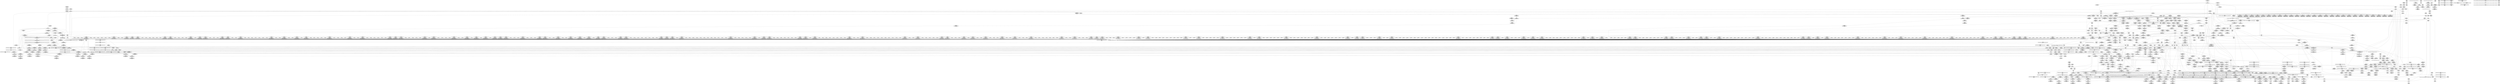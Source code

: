 digraph {
	CE0x453db30 [shape=record,shape=Mrecord,label="{CE0x453db30|get_current:tmp3}"]
	CE0x454a1a0 [shape=record,shape=Mrecord,label="{CE0x454a1a0|aa_cred_profile:tmp1|*SummSink*}"]
	CE0x44c8e70 [shape=record,shape=Mrecord,label="{CE0x44c8e70|apparmor_path_truncate:tmp1|*SummSink*}"]
	CE0x4531d60 [shape=record,shape=Mrecord,label="{CE0x4531d60|mediated_filesystem:and|security/apparmor/include/apparmor.h,117|*SummSource*}"]
	CE0x457c070 [shape=record,shape=Mrecord,label="{CE0x457c070|aa_cred_profile:tobool4|security/apparmor/include/context.h,100}"]
	CE0x4520e20 [shape=record,shape=Mrecord,label="{CE0x4520e20|80:_i64,_:_CRE_1928,2056_|*MultipleSource*|security/apparmor/include/apparmor.h,117|*LoadInst*|security/apparmor/include/apparmor.h,117}"]
	CE0x44de060 [shape=record,shape=Mrecord,label="{CE0x44de060|80:_i64,_:_CRE_444,445_}"]
	CE0x44ffeb0 [shape=record,shape=Mrecord,label="{CE0x44ffeb0|__aa_current_profile:tmp17|security/apparmor/include/context.h,138|*SummSource*}"]
	CE0x44c4ed0 [shape=record,shape=Mrecord,label="{CE0x44c4ed0|COLLAPSED:_GCMRE___llvm_gcov_ctr57_internal_global_5_x_i64_zeroinitializer:_elem_0:default:}"]
	CE0x45448c0 [shape=record,shape=Mrecord,label="{CE0x45448c0|i64_1|*Constant*}"]
	CE0x4569340 [shape=record,shape=Mrecord,label="{CE0x4569340|get_current:tmp4|./arch/x86/include/asm/current.h,14}"]
	CE0x44f9e00 [shape=record,shape=Mrecord,label="{CE0x44f9e00|apparmor_path_truncate:tmp25|security/apparmor/lsm.c,293|*SummSink*}"]
	CE0x4517f00 [shape=record,shape=Mrecord,label="{CE0x4517f00|80:_i64,_:_CRE_1596,1600_|*MultipleSource*|security/apparmor/include/apparmor.h,117|*LoadInst*|security/apparmor/include/apparmor.h,117}"]
	CE0x4095a40 [shape=record,shape=Mrecord,label="{CE0x4095a40|apparmor_path_truncate:path|Function::apparmor_path_truncate&Arg::path::|*SummSource*}"]
	CE0x4547180 [shape=record,shape=Mrecord,label="{CE0x4547180|i64*_getelementptr_inbounds_(_2_x_i64_,_2_x_i64_*___llvm_gcov_ctr112,_i64_0,_i64_0)|*Constant*|*SummSink*}"]
	CE0x4547fb0 [shape=record,shape=Mrecord,label="{CE0x4547fb0|aa_cred_profile:do.body5|*SummSource*}"]
	CE0x44dd340 [shape=record,shape=Mrecord,label="{CE0x44dd340|apparmor_path_truncate:d_inode2|security/apparmor/lsm.c,285}"]
	CE0x453f4f0 [shape=record,shape=Mrecord,label="{CE0x453f4f0|%struct.task_struct*_(%struct.task_struct**)*_asm_movq_%gs:$_1:P_,$0_,_r,im,_dirflag_,_fpsr_,_flags_|*SummSink*}"]
	CE0x45128d0 [shape=record,shape=Mrecord,label="{CE0x45128d0|80:_i64,_:_CRE_1306,1307_}"]
	CE0x44ed3c0 [shape=record,shape=Mrecord,label="{CE0x44ed3c0|80:_i64,_:_CRE_48,56_|*MultipleSource*|security/apparmor/include/apparmor.h,117|*LoadInst*|security/apparmor/include/apparmor.h,117}"]
	CE0x45415b0 [shape=record,shape=Mrecord,label="{CE0x45415b0|__aa_current_profile:land.lhs.true|*SummSource*}"]
	CE0x44ee270 [shape=record,shape=Mrecord,label="{CE0x44ee270|80:_i64,_:_CRE_120,128_|*MultipleSource*|security/apparmor/include/apparmor.h,117|*LoadInst*|security/apparmor/include/apparmor.h,117}"]
	CE0x456c250 [shape=record,shape=Mrecord,label="{CE0x456c250|aa_cred_profile:tmp27|security/apparmor/include/context.h,100}"]
	CE0x44dde40 [shape=record,shape=Mrecord,label="{CE0x44dde40|apparmor_path_truncate:tmp7|security/apparmor/lsm.c,285|*SummSink*}"]
	CE0x44c3e20 [shape=record,shape=Mrecord,label="{CE0x44c3e20|__aa_current_profile:tmp7|security/apparmor/include/context.h,138|*SummSource*}"]
	CE0x45234b0 [shape=record,shape=Mrecord,label="{CE0x45234b0|common_perm:call|security/apparmor/lsm.c,168|*SummSource*}"]
	CE0x44f7e90 [shape=record,shape=Mrecord,label="{CE0x44f7e90|__aa_current_profile:tmp2|*SummSink*}"]
	CE0x4514300 [shape=record,shape=Mrecord,label="{CE0x4514300|80:_i64,_:_CRE_1331,1332_}"]
	CE0x451a720 [shape=record,shape=Mrecord,label="{CE0x451a720|80:_i64,_:_CRE_1647,1648_}"]
	CE0x450e2e0 [shape=record,shape=Mrecord,label="{CE0x450e2e0|80:_i64,_:_CRE_1222,1223_}"]
	CE0x45239c0 [shape=record,shape=Mrecord,label="{CE0x45239c0|__aa_current_profile:tobool|security/apparmor/include/context.h,138|*SummSink*}"]
	CE0x4587710 [shape=record,shape=Mrecord,label="{CE0x4587710|i64_12|*Constant*|*SummSource*}"]
	CE0x450bd20 [shape=record,shape=Mrecord,label="{CE0x450bd20|80:_i64,_:_CRE_656,664_|*MultipleSource*|security/apparmor/include/apparmor.h,117|*LoadInst*|security/apparmor/include/apparmor.h,117}"]
	CE0x453dc80 [shape=record,shape=Mrecord,label="{CE0x453dc80|get_current:tmp3|*SummSource*}"]
	CE0x45439c0 [shape=record,shape=Mrecord,label="{CE0x45439c0|__aa_current_profile:tmp10|security/apparmor/include/context.h,138|*SummSource*}"]
	CE0x44fbd20 [shape=record,shape=Mrecord,label="{CE0x44fbd20|__aa_current_profile:tmp16|security/apparmor/include/context.h,138|*SummSource*}"]
	CE0x454b990 [shape=record,shape=Mrecord,label="{CE0x454b990|aa_cred_profile:security|security/apparmor/include/context.h,99|*SummSource*}"]
	CE0x4517930 [shape=record,shape=Mrecord,label="{CE0x4517930|80:_i64,_:_CRE_1568,1584_|*MultipleSource*|security/apparmor/include/apparmor.h,117|*LoadInst*|security/apparmor/include/apparmor.h,117}"]
	CE0x4528d50 [shape=record,shape=Mrecord,label="{CE0x4528d50|common_perm:tmp4|security/apparmor/lsm.c,169|*SummSink*}"]
	CE0x45101b0 [shape=record,shape=Mrecord,label="{CE0x45101b0|80:_i64,_:_CRE_1251,1252_}"]
	CE0x4500270 [shape=record,shape=Mrecord,label="{CE0x4500270|__aa_current_profile:tmp18|security/apparmor/include/context.h,138|*SummSource*}"]
	CE0x4589100 [shape=record,shape=Mrecord,label="{CE0x4589100|aa_cred_profile:tmp21|security/apparmor/include/context.h,100}"]
	CE0x44af6f0 [shape=record,shape=Mrecord,label="{CE0x44af6f0|i64*_getelementptr_inbounds_(_2_x_i64_,_2_x_i64_*___llvm_gcov_ctr55,_i64_0,_i64_1)|*Constant*|*SummSource*}"]
	CE0x44e3510 [shape=record,shape=Mrecord,label="{CE0x44e3510|apparmor_path_truncate:tmp13|security/apparmor/lsm.c,288|*SummSource*}"]
	CE0x44f8a40 [shape=record,shape=Mrecord,label="{CE0x44f8a40|_call_void_mcount()_#2|*SummSource*}"]
	CE0x44a2860 [shape=record,shape=Mrecord,label="{CE0x44a2860|apparmor_path_truncate:return|*SummSink*}"]
	CE0x4502600 [shape=record,shape=Mrecord,label="{CE0x4502600|80:_i64,_:_CRE_433,434_}"]
	CE0x451f050 [shape=record,shape=Mrecord,label="{CE0x451f050|80:_i64,_:_CRE_1824,1828_|*MultipleSource*|security/apparmor/include/apparmor.h,117|*LoadInst*|security/apparmor/include/apparmor.h,117}"]
	CE0x44ee960 [shape=record,shape=Mrecord,label="{CE0x44ee960|80:_i64,_:_CRE_144,152_|*MultipleSource*|security/apparmor/include/apparmor.h,117|*LoadInst*|security/apparmor/include/apparmor.h,117}"]
	CE0x44f12c0 [shape=record,shape=Mrecord,label="{CE0x44f12c0|common_perm:tmp2|security/apparmor/lsm.c,169}"]
	CE0x45217d0 [shape=record,shape=Mrecord,label="{CE0x45217d0|80:_i64,_:_CRE_2256,2264_|*MultipleSource*|security/apparmor/include/apparmor.h,117|*LoadInst*|security/apparmor/include/apparmor.h,117}"]
	CE0x4543450 [shape=record,shape=Mrecord,label="{CE0x4543450|44:_i32,_48:_i16,_128:_i8*,_:_SCMRE_32,36_|*MultipleSource*|Function::aa_cred_profile&Arg::cred::|security/apparmor/include/context.h,138|security/apparmor/include/context.h,99}"]
	CE0x44efa10 [shape=record,shape=Mrecord,label="{CE0x44efa10|common_perm:tmp8|security/apparmor/lsm.c,170}"]
	CE0x453e650 [shape=record,shape=Mrecord,label="{CE0x453e650|i64*_getelementptr_inbounds_(_2_x_i64_,_2_x_i64_*___llvm_gcov_ctr112,_i64_0,_i64_1)|*Constant*|*SummSink*}"]
	CE0x4522d10 [shape=record,shape=Mrecord,label="{CE0x4522d10|common_perm:if.end|*SummSink*}"]
	CE0x44fd8f0 [shape=record,shape=Mrecord,label="{CE0x44fd8f0|_call_void_lockdep_rcu_suspicious(i8*_getelementptr_inbounds_(_36_x_i8_,_36_x_i8_*_.str12,_i32_0,_i32_0),_i32_138,_i8*_getelementptr_inbounds_(_45_x_i8_,_45_x_i8_*_.str14,_i32_0,_i32_0))_#7,_!dbg_!15483|security/apparmor/include/context.h,138|*SummSink*}"]
	CE0x44d2930 [shape=record,shape=Mrecord,label="{CE0x44d2930|i64*_getelementptr_inbounds_(_16_x_i64_,_16_x_i64_*___llvm_gcov_ctr46,_i64_0,_i64_7)|*Constant*|*SummSource*}"]
	CE0x44def40 [shape=record,shape=Mrecord,label="{CE0x44def40|80:_i64,_:_CRE_458,459_}"]
	CE0x450dd90 [shape=record,shape=Mrecord,label="{CE0x450dd90|80:_i64,_:_CRE_1217,1218_}"]
	CE0x44b1f30 [shape=record,shape=Mrecord,label="{CE0x44b1f30|72:_%struct.hlist_bl_node**,_80:_%struct.dentry*,_104:_%struct.inode*,_:_CRE_104,112_|*MultipleSource*|*LoadInst*|security/apparmor/lsm.c,284|security/apparmor/lsm.c,284}"]
	CE0x44e29b0 [shape=record,shape=Mrecord,label="{CE0x44e29b0|apparmor_path_truncate:tmp11|security/apparmor/lsm.c,288|*SummSource*}"]
	CE0x458c5d0 [shape=record,shape=Mrecord,label="{CE0x458c5d0|44:_i32,_48:_i16,_128:_i8*,_:_SCMRE_104,112_|*MultipleSource*|Function::aa_cred_profile&Arg::cred::|security/apparmor/include/context.h,138|security/apparmor/include/context.h,99}"]
	CE0x44f7db0 [shape=record,shape=Mrecord,label="{CE0x44f7db0|__aa_current_profile:tmp2}"]
	CE0x454cce0 [shape=record,shape=Mrecord,label="{CE0x454cce0|aa_cred_profile:tmp1}"]
	CE0x44daf80 [shape=record,shape=Mrecord,label="{CE0x44daf80|80:_i64,_:_CRE_429,430_}"]
	CE0x44d5100 [shape=record,shape=Mrecord,label="{CE0x44d5100|44:_i32,_48:_i16,_128:_i8*,_:_SCMRE_152,160_|*MultipleSource*|Function::aa_cred_profile&Arg::cred::|security/apparmor/include/context.h,138|security/apparmor/include/context.h,99}"]
	CE0x44dd8b0 [shape=record,shape=Mrecord,label="{CE0x44dd8b0|apparmor_path_truncate:tmp7|security/apparmor/lsm.c,285}"]
	CE0x451ce70 [shape=record,shape=Mrecord,label="{CE0x451ce70|80:_i64,_:_CRE_1684,1685_}"]
	CE0x44f4360 [shape=record,shape=Mrecord,label="{CE0x44f4360|i64_3|*Constant*}"]
	CE0x4530000 [shape=record,shape=Mrecord,label="{CE0x4530000|aa_path_perm:flags|Function::aa_path_perm&Arg::flags::}"]
	CE0x450d950 [shape=record,shape=Mrecord,label="{CE0x450d950|80:_i64,_:_CRE_1213,1214_}"]
	CE0x4517d10 [shape=record,shape=Mrecord,label="{CE0x4517d10|80:_i64,_:_CRE_1592,1596_|*MultipleSource*|security/apparmor/include/apparmor.h,117|*LoadInst*|security/apparmor/include/apparmor.h,117}"]
	CE0x4576c90 [shape=record,shape=Mrecord,label="{CE0x4576c90|aa_cred_profile:if.end|*SummSource*}"]
	CE0x44d9820 [shape=record,shape=Mrecord,label="{CE0x44d9820|80:_i64,_:_CRE_407,408_}"]
	CE0x44fc4e0 [shape=record,shape=Mrecord,label="{CE0x44fc4e0|i8_1|*Constant*|*SummSink*}"]
	CE0x451e0d0 [shape=record,shape=Mrecord,label="{CE0x451e0d0|80:_i64,_:_CRE_1760,1764_|*MultipleSource*|security/apparmor/include/apparmor.h,117|*LoadInst*|security/apparmor/include/apparmor.h,117}"]
	CE0x4549bd0 [shape=record,shape=Mrecord,label="{CE0x4549bd0|i64_0|*Constant*}"]
	CE0x44ea8c0 [shape=record,shape=Mrecord,label="{CE0x44ea8c0|apparmor_path_truncate:tmp10|security/apparmor/lsm.c,288|*SummSink*}"]
	CE0x4538950 [shape=record,shape=Mrecord,label="{CE0x4538950|common_perm:tmp3|security/apparmor/lsm.c,169|*SummSource*}"]
	CE0x455fba0 [shape=record,shape=Mrecord,label="{CE0x455fba0|i32_78|*Constant*}"]
	CE0x4511d50 [shape=record,shape=Mrecord,label="{CE0x4511d50|80:_i64,_:_CRE_1277,1278_}"]
	CE0x45105f0 [shape=record,shape=Mrecord,label="{CE0x45105f0|80:_i64,_:_CRE_1255,1256_}"]
	CE0x451a1d0 [shape=record,shape=Mrecord,label="{CE0x451a1d0|80:_i64,_:_CRE_1642,1643_}"]
	CE0x45016d0 [shape=record,shape=Mrecord,label="{CE0x45016d0|__aa_current_profile:tmp20|security/apparmor/include/context.h,138|*SummSink*}"]
	CE0x45081a0 [shape=record,shape=Mrecord,label="{CE0x45081a0|80:_i64,_:_CRE_580,581_}"]
	CE0x44edf20 [shape=record,shape=Mrecord,label="{CE0x44edf20|80:_i64,_:_CRE_104,112_|*MultipleSource*|security/apparmor/include/apparmor.h,117|*LoadInst*|security/apparmor/include/apparmor.h,117}"]
	CE0x451cb40 [shape=record,shape=Mrecord,label="{CE0x451cb40|80:_i64,_:_CRE_1681,1682_}"]
	CE0x4576b30 [shape=record,shape=Mrecord,label="{CE0x4576b30|aa_cred_profile:do.end8}"]
	CE0x4588df0 [shape=record,shape=Mrecord,label="{CE0x4588df0|aa_cred_profile:tmp20|security/apparmor/include/context.h,100|*SummSink*}"]
	CE0x451b0b0 [shape=record,shape=Mrecord,label="{CE0x451b0b0|80:_i64,_:_CRE_1656,1657_}"]
	CE0x4560a00 [shape=record,shape=Mrecord,label="{CE0x4560a00|__aa_current_profile:tmp21|security/apparmor/include/context.h,138|*SummSink*}"]
	CE0x450c130 [shape=record,shape=Mrecord,label="{CE0x450c130|80:_i64,_:_CRE_672,680_|*MultipleSource*|security/apparmor/include/apparmor.h,117|*LoadInst*|security/apparmor/include/apparmor.h,117}"]
	CE0x4544120 [shape=record,shape=Mrecord,label="{CE0x4544120|__aa_current_profile:tmp11|security/apparmor/include/context.h,138|*SummSink*}"]
	CE0x4560010 [shape=record,shape=Mrecord,label="{CE0x4560010|__aa_current_profile:cred|security/apparmor/include/context.h,138|*SummSource*}"]
	CE0x44eb700 [shape=record,shape=Mrecord,label="{CE0x44eb700|mediated_filesystem:tmp4|*LoadInst*|security/apparmor/include/apparmor.h,117}"]
	CE0x4511f70 [shape=record,shape=Mrecord,label="{CE0x4511f70|80:_i64,_:_CRE_1279,1280_}"]
	CE0x453ee50 [shape=record,shape=Mrecord,label="{CE0x453ee50|__aa_current_profile:tmp8|security/apparmor/include/context.h,138|*SummSink*}"]
	CE0x4585b30 [shape=record,shape=Mrecord,label="{CE0x4585b30|aa_cred_profile:do.end10|*SummSink*}"]
	CE0x44f86e0 [shape=record,shape=Mrecord,label="{CE0x44f86e0|mediated_filesystem:tmp3|*SummSink*}"]
	CE0x44f0ec0 [shape=record,shape=Mrecord,label="{CE0x44f0ec0|aa_path_perm:profile|Function::aa_path_perm&Arg::profile::}"]
	CE0x4541070 [shape=record,shape=Mrecord,label="{CE0x4541070|44:_i32,_48:_i16,_128:_i8*,_:_SCMRE_4,8_|*MultipleSource*|Function::aa_cred_profile&Arg::cred::|security/apparmor/include/context.h,138|security/apparmor/include/context.h,99}"]
	CE0x44f29d0 [shape=record,shape=Mrecord,label="{CE0x44f29d0|apparmor_path_truncate:call5|security/apparmor/lsm.c,291}"]
	CE0x44f6e50 [shape=record,shape=Mrecord,label="{CE0x44f6e50|apparmor_path_truncate:retval.0|*SummSink*}"]
	CE0x4542e50 [shape=record,shape=Mrecord,label="{CE0x4542e50|aa_cred_profile:tmp2|*SummSource*}"]
	CE0x4534260 [shape=record,shape=Mrecord,label="{CE0x4534260|%struct.aa_profile*_null|*Constant*|*SummSink*}"]
	CE0x450c700 [shape=record,shape=Mrecord,label="{CE0x450c700|80:_i64,_:_CRE_704,708_|*MultipleSource*|security/apparmor/include/apparmor.h,117|*LoadInst*|security/apparmor/include/apparmor.h,117}"]
	CE0x451a610 [shape=record,shape=Mrecord,label="{CE0x451a610|80:_i64,_:_CRE_1646,1647_}"]
	CE0x4505d70 [shape=record,shape=Mrecord,label="{CE0x4505d70|80:_i64,_:_CRE_496,504_|*MultipleSource*|security/apparmor/include/apparmor.h,117|*LoadInst*|security/apparmor/include/apparmor.h,117}"]
	CE0x455fc50 [shape=record,shape=Mrecord,label="{CE0x455fc50|i32_78|*Constant*|*SummSink*}"]
	CE0x4584ad0 [shape=record,shape=Mrecord,label="{CE0x4584ad0|aa_cred_profile:tmp10|security/apparmor/include/context.h,100|*SummSink*}"]
	CE0x450e500 [shape=record,shape=Mrecord,label="{CE0x450e500|80:_i64,_:_CRE_1224,1225_}"]
	CE0x451db00 [shape=record,shape=Mrecord,label="{CE0x451db00|80:_i64,_:_CRE_1728,1736_|*MultipleSource*|security/apparmor/include/apparmor.h,117|*LoadInst*|security/apparmor/include/apparmor.h,117}"]
	CE0x44e5210 [shape=record,shape=Mrecord,label="{CE0x44e5210|i64*_getelementptr_inbounds_(_2_x_i64_,_2_x_i64_*___llvm_gcov_ctr112,_i64_0,_i64_0)|*Constant*|*SummSource*}"]
	"CONST[source:0(mediator),value:2(dynamic)][purpose:{object}]"
	CE0x454ba30 [shape=record,shape=Mrecord,label="{CE0x454ba30|aa_cred_profile:security|security/apparmor/include/context.h,99|*SummSink*}"]
	CE0x4521200 [shape=record,shape=Mrecord,label="{CE0x4521200|80:_i64,_:_CRE_2112,2120_|*MultipleSource*|security/apparmor/include/apparmor.h,117|*LoadInst*|security/apparmor/include/apparmor.h,117}"]
	CE0x457ac40 [shape=record,shape=Mrecord,label="{CE0x457ac40|aa_cred_profile:tmp8|security/apparmor/include/context.h,100}"]
	CE0x44e82c0 [shape=record,shape=Mrecord,label="{CE0x44e82c0|apparmor_path_truncate:tmp8|security/apparmor/lsm.c,285}"]
	CE0x44d1280 [shape=record,shape=Mrecord,label="{CE0x44d1280|aa_cred_profile:tmp14|security/apparmor/include/context.h,100}"]
	CE0x44c3750 [shape=record,shape=Mrecord,label="{CE0x44c3750|mediated_filesystem:tmp|*SummSink*}"]
	CE0x451d3c0 [shape=record,shape=Mrecord,label="{CE0x451d3c0|80:_i64,_:_CRE_1696,1704_|*MultipleSource*|security/apparmor/include/apparmor.h,117|*LoadInst*|security/apparmor/include/apparmor.h,117}"]
	CE0x45186c0 [shape=record,shape=Mrecord,label="{CE0x45186c0|80:_i64,_:_CRE_1617,1618_}"]
	CE0x45692a0 [shape=record,shape=Mrecord,label="{CE0x45692a0|_call_void_mcount()_#2|*SummSink*}"]
	CE0x456a300 [shape=record,shape=Mrecord,label="{CE0x456a300|aa_cred_profile:tmp10|security/apparmor/include/context.h,100}"]
	CE0x4199030 [shape=record,shape=Mrecord,label="{CE0x4199030|apparmor_path_truncate:tmp2|*LoadInst*|security/apparmor/lsm.c,284}"]
	CE0x4543710 [shape=record,shape=Mrecord,label="{CE0x4543710|44:_i32,_48:_i16,_128:_i8*,_:_SCMRE_40,44_|*MultipleSource*|Function::aa_cred_profile&Arg::cred::|security/apparmor/include/context.h,138|security/apparmor/include/context.h,99}"]
	CE0x4514da0 [shape=record,shape=Mrecord,label="{CE0x4514da0|80:_i64,_:_CRE_1341,1342_}"]
	CE0x4515620 [shape=record,shape=Mrecord,label="{CE0x4515620|80:_i64,_:_CRE_1349,1350_}"]
	CE0x44c3970 [shape=record,shape=Mrecord,label="{CE0x44c3970|apparmor_path_truncate:tmp12|security/apparmor/lsm.c,288|*SummSink*}"]
	CE0x44e4210 [shape=record,shape=Mrecord,label="{CE0x44e4210|mediated_filesystem:tobool|security/apparmor/include/apparmor.h,117}"]
	CE0x454c670 [shape=record,shape=Mrecord,label="{CE0x454c670|__aa_current_profile:tmp5|security/apparmor/include/context.h,138}"]
	CE0x44ba2f0 [shape=record,shape=Mrecord,label="{CE0x44ba2f0|_call_void_mcount()_#2}"]
	CE0x45173e0 [shape=record,shape=Mrecord,label="{CE0x45173e0|80:_i64,_:_CRE_1384,1392_|*MultipleSource*|security/apparmor/include/apparmor.h,117|*LoadInst*|security/apparmor/include/apparmor.h,117}"]
	CE0x450eb60 [shape=record,shape=Mrecord,label="{CE0x450eb60|80:_i64,_:_CRE_1230,1231_}"]
	CE0x4514b80 [shape=record,shape=Mrecord,label="{CE0x4514b80|80:_i64,_:_CRE_1339,1340_}"]
	CE0x454ca70 [shape=record,shape=Mrecord,label="{CE0x454ca70|aa_cred_profile:tmp}"]
	CE0x44b9df0 [shape=record,shape=Mrecord,label="{CE0x44b9df0|_call_void_mcount()_#2|*SummSource*}"]
	CE0x450fb50 [shape=record,shape=Mrecord,label="{CE0x450fb50|80:_i64,_:_CRE_1245,1246_}"]
	CE0x44d5e20 [shape=record,shape=Mrecord,label="{CE0x44d5e20|80:_i64,_:_CRE_224,240_|*MultipleSource*|security/apparmor/include/apparmor.h,117|*LoadInst*|security/apparmor/include/apparmor.h,117}"]
	CE0x44f5210 [shape=record,shape=Mrecord,label="{CE0x44f5210|common_perm:op|Function::common_perm&Arg::op::}"]
	CE0x44ee7b0 [shape=record,shape=Mrecord,label="{CE0x44ee7b0|80:_i64,_:_CRE_136,140_|*MultipleSource*|security/apparmor/include/apparmor.h,117|*LoadInst*|security/apparmor/include/apparmor.h,117}"]
	CE0x4585660 [shape=record,shape=Mrecord,label="{CE0x4585660|aa_cred_profile:profile|security/apparmor/include/context.h,100|*SummSink*}"]
	CE0x451c700 [shape=record,shape=Mrecord,label="{CE0x451c700|80:_i64,_:_CRE_1677,1678_}"]
	CE0x4528190 [shape=record,shape=Mrecord,label="{CE0x4528190|aa_cred_profile:bb|*SummSource*}"]
	CE0x450f4f0 [shape=record,shape=Mrecord,label="{CE0x450f4f0|80:_i64,_:_CRE_1239,1240_}"]
	CE0x4529c90 [shape=record,shape=Mrecord,label="{CE0x4529c90|%struct.aa_profile*_null|*Constant*}"]
	CE0x451d910 [shape=record,shape=Mrecord,label="{CE0x451d910|80:_i64,_:_CRE_1720,1728_|*MultipleSource*|security/apparmor/include/apparmor.h,117|*LoadInst*|security/apparmor/include/apparmor.h,117}"]
	CE0x45094c0 [shape=record,shape=Mrecord,label="{CE0x45094c0|80:_i64,_:_CRE_598,599_}"]
	CE0x450b7d0 [shape=record,shape=Mrecord,label="{CE0x450b7d0|80:_i64,_:_CRE_631,632_}"]
	CE0x4549500 [shape=record,shape=Mrecord,label="{CE0x4549500|aa_cred_profile:tmp5|security/apparmor/include/context.h,99|*SummSink*}"]
	CE0x44d5850 [shape=record,shape=Mrecord,label="{CE0x44d5850|80:_i64,_:_CRE_200,204_|*MultipleSource*|security/apparmor/include/apparmor.h,117|*LoadInst*|security/apparmor/include/apparmor.h,117}"]
	CE0x44c4680 [shape=record,shape=Mrecord,label="{CE0x44c4680|mediated_filesystem:tmp|*SummSource*}"]
	CE0x452fd40 [shape=record,shape=Mrecord,label="{CE0x452fd40|aa_path_perm:path|Function::aa_path_perm&Arg::path::|*SummSource*}"]
	CE0x452dec0 [shape=record,shape=Mrecord,label="{CE0x452dec0|aa_cred_profile:tmp32|security/apparmor/include/context.h,101}"]
	CE0x4576340 [shape=record,shape=Mrecord,label="{CE0x4576340|44:_i32,_48:_i16,_128:_i8*,_:_SCMRE_112,120_|*MultipleSource*|Function::aa_cred_profile&Arg::cred::|security/apparmor/include/context.h,138|security/apparmor/include/context.h,99}"]
	CE0x45191e0 [shape=record,shape=Mrecord,label="{CE0x45191e0|80:_i64,_:_CRE_1627,1628_}"]
	CE0x4504ec0 [shape=record,shape=Mrecord,label="{CE0x4504ec0|GLOBAL:current_task|Global_var:current_task|*SummSink*}"]
	CE0x44f50f0 [shape=record,shape=Mrecord,label="{CE0x44f50f0|common_perm:path|Function::common_perm&Arg::path::}"]
	CE0x456d930 [shape=record,shape=Mrecord,label="{CE0x456d930|i32_100|*Constant*}"]
	CE0x44f6370 [shape=record,shape=Mrecord,label="{CE0x44f6370|common_perm:cond|Function::common_perm&Arg::cond::|*SummSink*}"]
	"CONST[source:0(mediator),value:0(static)][purpose:{operation}][SrcIdx:2]"
	CE0x4510920 [shape=record,shape=Mrecord,label="{CE0x4510920|80:_i64,_:_CRE_1258,1259_}"]
	CE0x44fc380 [shape=record,shape=Mrecord,label="{CE0x44fc380|i8_1|*Constant*|*SummSource*}"]
	CE0x44f3080 [shape=record,shape=Mrecord,label="{CE0x44f3080|GLOBAL:mediated_filesystem|*Constant*}"]
	CE0x4511b30 [shape=record,shape=Mrecord,label="{CE0x4511b30|80:_i64,_:_CRE_1275,1276_}"]
	CE0x44ec2d0 [shape=record,shape=Mrecord,label="{CE0x44ec2d0|mediated_filesystem:s_flags|security/apparmor/include/apparmor.h,117|*SummSink*}"]
	CE0x44f0890 [shape=record,shape=Mrecord,label="{CE0x44f0890|aa_path_perm:entry|*SummSource*}"]
	CE0x44d1d30 [shape=record,shape=Mrecord,label="{CE0x44d1d30|aa_cred_profile:tmp16|security/apparmor/include/context.h,100|*SummSource*}"]
	CE0x4542820 [shape=record,shape=Mrecord,label="{CE0x4542820|__aa_current_profile:tmp1}"]
	CE0x44ffe40 [shape=record,shape=Mrecord,label="{CE0x44ffe40|__aa_current_profile:tmp17|security/apparmor/include/context.h,138}"]
	CE0x454c9d0 [shape=record,shape=Mrecord,label="{CE0x454c9d0|i64*_getelementptr_inbounds_(_16_x_i64_,_16_x_i64_*___llvm_gcov_ctr46,_i64_0,_i64_0)|*Constant*|*SummSink*}"]
	CE0x458c390 [shape=record,shape=Mrecord,label="{CE0x458c390|44:_i32,_48:_i16,_128:_i8*,_:_SCMRE_96,104_|*MultipleSource*|Function::aa_cred_profile&Arg::cred::|security/apparmor/include/context.h,138|security/apparmor/include/context.h,99}"]
	CE0x454dff0 [shape=record,shape=Mrecord,label="{CE0x454dff0|44:_i32,_48:_i16,_128:_i8*,_:_SCMRE_168,176_|*MultipleSource*|Function::aa_cred_profile&Arg::cred::|security/apparmor/include/context.h,138|security/apparmor/include/context.h,99}"]
	CE0x454c7f0 [shape=record,shape=Mrecord,label="{CE0x454c7f0|__aa_current_profile:tmp6|security/apparmor/include/context.h,138}"]
	CE0x44d4d10 [shape=record,shape=Mrecord,label="{CE0x44d4d10|44:_i32,_48:_i16,_128:_i8*,_:_SCMRE_136,144_|*MultipleSource*|Function::aa_cred_profile&Arg::cred::|security/apparmor/include/context.h,138|security/apparmor/include/context.h,99}"]
	CE0x44d3810 [shape=record,shape=Mrecord,label="{CE0x44d3810|aa_cred_profile:tmp19|security/apparmor/include/context.h,100|*SummSource*}"]
	CE0x45184d0 [shape=record,shape=Mrecord,label="{CE0x45184d0|80:_i64,_:_CRE_1616,1617_}"]
	CE0x45354d0 [shape=record,shape=Mrecord,label="{CE0x45354d0|aa_cred_profile:do.body|*SummSink*}"]
	CE0x455f560 [shape=record,shape=Mrecord,label="{CE0x455f560|_ret_%struct.task_struct*_%tmp4,_!dbg_!15471|./arch/x86/include/asm/current.h,14|*SummSource*}"]
	CE0x4524490 [shape=record,shape=Mrecord,label="{CE0x4524490|common_perm:mode|security/apparmor/lsm.c,169|*SummSink*}"]
	CE0x44e1210 [shape=record,shape=Mrecord,label="{CE0x44e1210|apparmor_path_truncate:tmp20|security/apparmor/lsm.c,289}"]
	CE0x4527680 [shape=record,shape=Mrecord,label="{CE0x4527680|_ret_%struct.aa_profile*_%call4,_!dbg_!15494|security/apparmor/include/context.h,138|*SummSink*}"]
	CE0x45396a0 [shape=record,shape=Mrecord,label="{CE0x45396a0|i64*_getelementptr_inbounds_(_5_x_i64_,_5_x_i64_*___llvm_gcov_ctr57,_i64_0,_i64_4)|*Constant*}"]
	CE0x4542ec0 [shape=record,shape=Mrecord,label="{CE0x4542ec0|aa_cred_profile:tmp2|*SummSink*}"]
	CE0x454e230 [shape=record,shape=Mrecord,label="{CE0x454e230|aa_cred_profile:tmp5|security/apparmor/include/context.h,99}"]
	CE0x44ea000 [shape=record,shape=Mrecord,label="{CE0x44ea000|%struct.vfsmount*_null|*Constant*|*SummSink*}"]
	CE0x45162e0 [shape=record,shape=Mrecord,label="{CE0x45162e0|80:_i64,_:_CRE_1361,1362_}"]
	CE0x4569b30 [shape=record,shape=Mrecord,label="{CE0x4569b30|i64*_getelementptr_inbounds_(_16_x_i64_,_16_x_i64_*___llvm_gcov_ctr46,_i64_0,_i64_4)|*Constant*|*SummSource*}"]
	CE0x452ea30 [shape=record,shape=Mrecord,label="{CE0x452ea30|aa_cred_profile:tmp29|security/apparmor/include/context.h,100|*SummSource*}"]
	CE0x44e5280 [shape=record,shape=Mrecord,label="{CE0x44e5280|i64*_getelementptr_inbounds_(_2_x_i64_,_2_x_i64_*___llvm_gcov_ctr112,_i64_0,_i64_0)|*Constant*}"]
	CE0x4538db0 [shape=record,shape=Mrecord,label="{CE0x4538db0|aa_cred_profile:do.end}"]
	CE0x44dcc70 [shape=record,shape=Mrecord,label="{CE0x44dcc70|apparmor_path_truncate:dentry1|security/apparmor/lsm.c,285|*SummSink*}"]
	CE0x451c0a0 [shape=record,shape=Mrecord,label="{CE0x451c0a0|80:_i64,_:_CRE_1671,1672_}"]
	CE0x44e21a0 [shape=record,shape=Mrecord,label="{CE0x44e21a0|apparmor_path_truncate:tmp14|*LoadInst*|security/apparmor/lsm.c,288}"]
	CE0x4526b90 [shape=record,shape=Mrecord,label="{CE0x4526b90|__aa_current_profile:tmp3|*SummSink*}"]
	CE0x4585c10 [shape=record,shape=Mrecord,label="{CE0x4585c10|aa_cred_profile:lor.end}"]
	CE0x45082b0 [shape=record,shape=Mrecord,label="{CE0x45082b0|80:_i64,_:_CRE_581,582_}"]
	CE0x44eff60 [shape=record,shape=Mrecord,label="{CE0x44eff60|common_perm:call1|security/apparmor/lsm.c,170|*SummSource*}"]
	CE0x458ae20 [shape=record,shape=Mrecord,label="{CE0x458ae20|i64*_getelementptr_inbounds_(_16_x_i64_,_16_x_i64_*___llvm_gcov_ctr46,_i64_0,_i64_14)|*Constant*}"]
	CE0x44ac260 [shape=record,shape=Mrecord,label="{CE0x44ac260|apparmor_path_truncate:lor.lhs.false|*SummSink*}"]
	CE0x44dc800 [shape=record,shape=Mrecord,label="{CE0x44dc800|apparmor_path_truncate:d_inode4|security/apparmor/lsm.c,288|*SummSource*}"]
	CE0x450f3e0 [shape=record,shape=Mrecord,label="{CE0x450f3e0|80:_i64,_:_CRE_1238,1239_}"]
	CE0x450d0b0 [shape=record,shape=Mrecord,label="{CE0x450d0b0|80:_i64,_:_CRE_896,1208_|*MultipleSource*|security/apparmor/include/apparmor.h,117|*LoadInst*|security/apparmor/include/apparmor.h,117}"]
	CE0x45182e0 [shape=record,shape=Mrecord,label="{CE0x45182e0|80:_i64,_:_CRE_1608,1612_|*MultipleSource*|security/apparmor/include/apparmor.h,117|*LoadInst*|security/apparmor/include/apparmor.h,117}"]
	CE0x44edd80 [shape=record,shape=Mrecord,label="{CE0x44edd80|80:_i64,_:_CRE_96,104_|*MultipleSource*|security/apparmor/include/apparmor.h,117|*LoadInst*|security/apparmor/include/apparmor.h,117}"]
	CE0x451cc50 [shape=record,shape=Mrecord,label="{CE0x451cc50|80:_i64,_:_CRE_1682,1683_}"]
	CE0x44d7d20 [shape=record,shape=Mrecord,label="{CE0x44d7d20|80:_i64,_:_CRE_352,360_|*MultipleSource*|security/apparmor/include/apparmor.h,117|*LoadInst*|security/apparmor/include/apparmor.h,117}"]
	CE0x452f060 [shape=record,shape=Mrecord,label="{CE0x452f060|aa_cred_profile:tmp30|security/apparmor/include/context.h,100|*SummSink*}"]
	CE0x45873b0 [shape=record,shape=Mrecord,label="{CE0x45873b0|i32_100|*Constant*|*SummSink*}"]
	CE0x44eb1d0 [shape=record,shape=Mrecord,label="{CE0x44eb1d0|i32_10|*Constant*}"]
	CE0x4507810 [shape=record,shape=Mrecord,label="{CE0x4507810|80:_i64,_:_CRE_571,572_}"]
	CE0x44ef160 [shape=record,shape=Mrecord,label="{CE0x44ef160|i64*_getelementptr_inbounds_(_5_x_i64_,_5_x_i64_*___llvm_gcov_ctr57,_i64_0,_i64_3)|*Constant*|*SummSource*}"]
	CE0x45052d0 [shape=record,shape=Mrecord,label="{CE0x45052d0|80:_i64,_:_CRE_460,461_}"]
	CE0x44e5040 [shape=record,shape=Mrecord,label="{CE0x44e5040|get_current:bb|*SummSink*}"]
	CE0x451ad80 [shape=record,shape=Mrecord,label="{CE0x451ad80|80:_i64,_:_CRE_1653,1654_}"]
	CE0x45163f0 [shape=record,shape=Mrecord,label="{CE0x45163f0|80:_i64,_:_CRE_1362,1363_}"]
	CE0x4519510 [shape=record,shape=Mrecord,label="{CE0x4519510|80:_i64,_:_CRE_1630,1631_}"]
	CE0x44d9600 [shape=record,shape=Mrecord,label="{CE0x44d9600|80:_i64,_:_CRE_405,406_}"]
	CE0x4523800 [shape=record,shape=Mrecord,label="{CE0x4523800|__aa_current_profile:tobool|security/apparmor/include/context.h,138}"]
	CE0x4516fa0 [shape=record,shape=Mrecord,label="{CE0x4516fa0|80:_i64,_:_CRE_1373,1374_}"]
	CE0x45344d0 [shape=record,shape=Mrecord,label="{CE0x45344d0|aa_cred_profile:tobool1|security/apparmor/include/context.h,100|*SummSource*}"]
	CE0x44d4ec0 [shape=record,shape=Mrecord,label="{CE0x44d4ec0|44:_i32,_48:_i16,_128:_i8*,_:_SCMRE_144,152_|*MultipleSource*|Function::aa_cred_profile&Arg::cred::|security/apparmor/include/context.h,138|security/apparmor/include/context.h,99}"]
	CE0x4585a80 [shape=record,shape=Mrecord,label="{CE0x4585a80|aa_cred_profile:do.end10}"]
	CE0x450ab10 [shape=record,shape=Mrecord,label="{CE0x450ab10|80:_i64,_:_CRE_619,620_}"]
	CE0x4531e40 [shape=record,shape=Mrecord,label="{CE0x4531e40|mediated_filesystem:and|security/apparmor/include/apparmor.h,117|*SummSink*}"]
	CE0x45023e0 [shape=record,shape=Mrecord,label="{CE0x45023e0|80:_i64,_:_CRE_431,432_}"]
	CE0x44adc80 [shape=record,shape=Mrecord,label="{CE0x44adc80|i32_0|*Constant*|*SummSink*}"]
	CE0x4511910 [shape=record,shape=Mrecord,label="{CE0x4511910|80:_i64,_:_CRE_1273,1274_}"]
	CE0x4501ea0 [shape=record,shape=Mrecord,label="{CE0x4501ea0|i8*_getelementptr_inbounds_(_45_x_i8_,_45_x_i8_*_.str14,_i32_0,_i32_0)|*Constant*|*SummSource*}"]
	CE0x4545930 [shape=record,shape=Mrecord,label="{CE0x4545930|i64*_getelementptr_inbounds_(_16_x_i64_,_16_x_i64_*___llvm_gcov_ctr46,_i64_0,_i64_1)|*Constant*|*SummSink*}"]
	CE0x4530310 [shape=record,shape=Mrecord,label="{CE0x4530310|aa_path_perm:flags|Function::aa_path_perm&Arg::flags::|*SummSink*}"]
	CE0x45115e0 [shape=record,shape=Mrecord,label="{CE0x45115e0|80:_i64,_:_CRE_1270,1271_}"]
	CE0x44ff0b0 [shape=record,shape=Mrecord,label="{CE0x44ff0b0|i64*_getelementptr_inbounds_(_11_x_i64_,_11_x_i64_*___llvm_gcov_ctr58,_i64_0,_i64_9)|*Constant*|*SummSource*}"]
	CE0x4584ff0 [shape=record,shape=Mrecord,label="{CE0x4584ff0|aa_cred_profile:tmp11|security/apparmor/include/context.h,100|*SummSink*}"]
	CE0x44f07e0 [shape=record,shape=Mrecord,label="{CE0x44f07e0|aa_path_perm:entry}"]
	CE0x4586930 [shape=record,shape=Mrecord,label="{CE0x4586930|i64*_getelementptr_inbounds_(_16_x_i64_,_16_x_i64_*___llvm_gcov_ctr46,_i64_0,_i64_8)|*Constant*|*SummSink*}"]
	CE0x45419e0 [shape=record,shape=Mrecord,label="{CE0x45419e0|aa_cred_profile:do.body6|*SummSink*}"]
	CE0x45776e0 [shape=record,shape=Mrecord,label="{CE0x45776e0|GLOBAL:__llvm_gcov_ctr46|Global_var:__llvm_gcov_ctr46|*SummSink*}"]
	CE0x44ad9d0 [shape=record,shape=Mrecord,label="{CE0x44ad9d0|i32_5|*Constant*|*SummSource*}"]
	CE0x4510e70 [shape=record,shape=Mrecord,label="{CE0x4510e70|80:_i64,_:_CRE_1263,1264_}"]
	CE0x45122a0 [shape=record,shape=Mrecord,label="{CE0x45122a0|80:_i64,_:_CRE_1296,1300_|*MultipleSource*|security/apparmor/include/apparmor.h,117|*LoadInst*|security/apparmor/include/apparmor.h,117}"]
	CE0x450d490 [shape=record,shape=Mrecord,label="{CE0x450d490|80:_i64,_:_CRE_1209,1210_}"]
	CE0x4507a30 [shape=record,shape=Mrecord,label="{CE0x4507a30|80:_i64,_:_CRE_573,574_}"]
	CE0x44e9500 [shape=record,shape=Mrecord,label="{CE0x44e9500|apparmor_path_truncate:tmp9|*LoadInst*|security/apparmor/lsm.c,288|*SummSink*}"]
	CE0x456bf40 [shape=record,shape=Mrecord,label="{CE0x456bf40|aa_cred_profile:tmp26|security/apparmor/include/context.h,100|*SummSink*}"]
	CE0x44fdb20 [shape=record,shape=Mrecord,label="{CE0x44fdb20|GLOBAL:lockdep_rcu_suspicious|*Constant*}"]
	CE0x44c8ee0 [shape=record,shape=Mrecord,label="{CE0x44c8ee0|apparmor_path_truncate:tmp1|*SummSource*}"]
	CE0x4514eb0 [shape=record,shape=Mrecord,label="{CE0x4514eb0|80:_i64,_:_CRE_1342,1343_}"]
	CE0x44fe0e0 [shape=record,shape=Mrecord,label="{CE0x44fe0e0|GLOBAL:lockdep_rcu_suspicious|*Constant*|*SummSink*}"]
	CE0x44b0c20 [shape=record,shape=Mrecord,label="{CE0x44b0c20|mediated_filesystem:tmp2}"]
	CE0x4514740 [shape=record,shape=Mrecord,label="{CE0x4514740|80:_i64,_:_CRE_1335,1336_}"]
	CE0x4518c90 [shape=record,shape=Mrecord,label="{CE0x4518c90|80:_i64,_:_CRE_1622,1623_}"]
	CE0x451d6f0 [shape=record,shape=Mrecord,label="{CE0x451d6f0|80:_i64,_:_CRE_1712,1720_|*MultipleSource*|security/apparmor/include/apparmor.h,117|*LoadInst*|security/apparmor/include/apparmor.h,117}"]
	CE0x4520140 [shape=record,shape=Mrecord,label="{CE0x4520140|80:_i64,_:_CRE_1875,1876_}"]
	CE0x45219c0 [shape=record,shape=Mrecord,label="{CE0x45219c0|80:_i64,_:_CRE_2264,2268_|*MultipleSource*|security/apparmor/include/apparmor.h,117|*LoadInst*|security/apparmor/include/apparmor.h,117}"]
	CE0x4546b40 [shape=record,shape=Mrecord,label="{CE0x4546b40|i64*_getelementptr_inbounds_(_2_x_i64_,_2_x_i64_*___llvm_gcov_ctr112,_i64_0,_i64_1)|*Constant*|*SummSource*}"]
	CE0x457bb80 [shape=record,shape=Mrecord,label="{CE0x457bb80|GLOBAL:llvm.expect.i64|*Constant*|*SummSource*}"]
	CE0x4505f60 [shape=record,shape=Mrecord,label="{CE0x4505f60|80:_i64,_:_CRE_504,512_|*MultipleSource*|security/apparmor/include/apparmor.h,117|*LoadInst*|security/apparmor/include/apparmor.h,117}"]
	CE0x45307f0 [shape=record,shape=Mrecord,label="{CE0x45307f0|aa_path_perm:request|Function::aa_path_perm&Arg::request::|*SummSink*}"]
	CE0x44ea090 [shape=record,shape=Mrecord,label="{CE0x44ea090|i64_2|*Constant*|*SummSource*}"]
	CE0x45075f0 [shape=record,shape=Mrecord,label="{CE0x45075f0|80:_i64,_:_CRE_569,570_}"]
	CE0x40958e0 [shape=record,shape=Mrecord,label="{CE0x40958e0|0:_i16,_4:_i32,_8:_i16,_40:_%struct.super_block*,_72:_i32,_:_SCMRE_4,6_|*MultipleSource*|security/apparmor/lsm.c, 284|security/apparmor/lsm.c,284}"]
	CE0x45423c0 [shape=record,shape=Mrecord,label="{CE0x45423c0|i32_22|*Constant*|*SummSource*}"]
	CE0x45152f0 [shape=record,shape=Mrecord,label="{CE0x45152f0|80:_i64,_:_CRE_1346,1347_}"]
	CE0x44dfee0 [shape=record,shape=Mrecord,label="{CE0x44dfee0|i64_3|*Constant*|*SummSource*}"]
	CE0x455e820 [shape=record,shape=Mrecord,label="{CE0x455e820|__aa_current_profile:call3|security/apparmor/include/context.h,138|*SummSource*}"]
	CE0x44da0a0 [shape=record,shape=Mrecord,label="{CE0x44da0a0|80:_i64,_:_CRE_415,416_}"]
	CE0x45203b0 [shape=record,shape=Mrecord,label="{CE0x45203b0|80:_i64,_:_CRE_1878,1879_}"]
	CE0x4526ca0 [shape=record,shape=Mrecord,label="{CE0x4526ca0|_call_void_mcount()_#2}"]
	CE0x455f390 [shape=record,shape=Mrecord,label="{CE0x455f390|get_current:entry|*SummSource*}"]
	CE0x4545680 [shape=record,shape=Mrecord,label="{CE0x4545680|i64_5|*Constant*|*SummSource*}"]
	CE0x44da700 [shape=record,shape=Mrecord,label="{CE0x44da700|80:_i64,_:_CRE_421,422_}"]
	CE0x4095950 [shape=record,shape=Mrecord,label="{CE0x4095950|apparmor_path_truncate:path|Function::apparmor_path_truncate&Arg::path::}"]
	CE0x44d2030 [shape=record,shape=Mrecord,label="{CE0x44d2030|aa_cred_profile:tmp17|security/apparmor/include/context.h,100}"]
	CE0x44fbe20 [shape=record,shape=Mrecord,label="{CE0x44fbe20|__aa_current_profile:tmp16|security/apparmor/include/context.h,138|*SummSink*}"]
	CE0x4513530 [shape=record,shape=Mrecord,label="{CE0x4513530|80:_i64,_:_CRE_1318,1319_}"]
	CE0x44e5e00 [shape=record,shape=Mrecord,label="{CE0x44e5e00|apparmor_path_truncate:tmp17|security/apparmor/lsm.c,288|*SummSink*}"]
	CE0x452b440 [shape=record,shape=Mrecord,label="{CE0x452b440|common_perm:tmp6|security/apparmor/lsm.c,169|*SummSink*}"]
	CE0x44eb2e0 [shape=record,shape=Mrecord,label="{CE0x44eb2e0|mediated_filesystem:i_sb|security/apparmor/include/apparmor.h,117|*SummSource*}"]
	CE0x44b9ff0 [shape=record,shape=Mrecord,label="{CE0x44b9ff0|get_current:tmp}"]
	CE0x44fff20 [shape=record,shape=Mrecord,label="{CE0x44fff20|__aa_current_profile:tmp17|security/apparmor/include/context.h,138|*SummSink*}"]
	CE0x45093b0 [shape=record,shape=Mrecord,label="{CE0x45093b0|80:_i64,_:_CRE_597,598_}"]
	CE0x44f66f0 [shape=record,shape=Mrecord,label="{CE0x44f66f0|_ret_i32_%error.0,_!dbg_!15483|security/apparmor/lsm.c,172|*SummSource*}"]
	CE0x458b660 [shape=record,shape=Mrecord,label="{CE0x458b660|aa_cred_profile:tmp8|security/apparmor/include/context.h,100|*SummSource*}"]
	CE0x452fe90 [shape=record,shape=Mrecord,label="{CE0x452fe90|aa_path_perm:path|Function::aa_path_perm&Arg::path::|*SummSink*}"]
	CE0x44e56c0 [shape=record,shape=Mrecord,label="{CE0x44e56c0|mediated_filesystem:tobool|security/apparmor/include/apparmor.h,117|*SummSink*}"]
	CE0x4534df0 [shape=record,shape=Mrecord,label="{CE0x4534df0|aa_cred_profile:lnot|security/apparmor/include/context.h,100|*SummSink*}"]
	CE0x44a8290 [shape=record,shape=Mrecord,label="{CE0x44a8290|apparmor_path_truncate:if.then|*SummSource*}"]
	CE0x44fd880 [shape=record,shape=Mrecord,label="{CE0x44fd880|_call_void_lockdep_rcu_suspicious(i8*_getelementptr_inbounds_(_36_x_i8_,_36_x_i8_*_.str12,_i32_0,_i32_0),_i32_138,_i8*_getelementptr_inbounds_(_45_x_i8_,_45_x_i8_*_.str14,_i32_0,_i32_0))_#7,_!dbg_!15483|security/apparmor/include/context.h,138|*SummSource*}"]
	CE0x44d7f10 [shape=record,shape=Mrecord,label="{CE0x44d7f10|80:_i64,_:_CRE_360,368_|*MultipleSource*|security/apparmor/include/apparmor.h,117|*LoadInst*|security/apparmor/include/apparmor.h,117}"]
	CE0x4548510 [shape=record,shape=Mrecord,label="{CE0x4548510|__aa_current_profile:tmp12|security/apparmor/include/context.h,138|*SummSink*}"]
	CE0x452eff0 [shape=record,shape=Mrecord,label="{CE0x452eff0|aa_cred_profile:tmp30|security/apparmor/include/context.h,100|*SummSource*}"]
	CE0x44ff240 [shape=record,shape=Mrecord,label="{CE0x44ff240|i64*_getelementptr_inbounds_(_11_x_i64_,_11_x_i64_*___llvm_gcov_ctr58,_i64_0,_i64_9)|*Constant*|*SummSink*}"]
	CE0x451dcf0 [shape=record,shape=Mrecord,label="{CE0x451dcf0|80:_i64,_:_CRE_1736,1752_|*MultipleSource*|security/apparmor/include/apparmor.h,117|*LoadInst*|security/apparmor/include/apparmor.h,117}"]
	CE0x44f3390 [shape=record,shape=Mrecord,label="{CE0x44f3390|GLOBAL:mediated_filesystem|*Constant*|*SummSource*}"]
	CE0x4514960 [shape=record,shape=Mrecord,label="{CE0x4514960|80:_i64,_:_CRE_1337,1338_}"]
	CE0x4538a60 [shape=record,shape=Mrecord,label="{CE0x4538a60|common_perm:tmp4|security/apparmor/lsm.c,169}"]
	CE0x4577500 [shape=record,shape=Mrecord,label="{CE0x4577500|GLOBAL:__llvm_gcov_ctr46|Global_var:__llvm_gcov_ctr46|*SummSource*}"]
	CE0x4588d10 [shape=record,shape=Mrecord,label="{CE0x4588d10|aa_cred_profile:tmp20|security/apparmor/include/context.h,100}"]
	CE0x4500bf0 [shape=record,shape=Mrecord,label="{CE0x4500bf0|i64*_getelementptr_inbounds_(_11_x_i64_,_11_x_i64_*___llvm_gcov_ctr58,_i64_0,_i64_10)|*Constant*|*SummSink*}"]
	CE0x44d67d0 [shape=record,shape=Mrecord,label="{CE0x44d67d0|80:_i64,_:_CRE_268,272_|*MultipleSource*|security/apparmor/include/apparmor.h,117|*LoadInst*|security/apparmor/include/apparmor.h,117}"]
	CE0x44da1b0 [shape=record,shape=Mrecord,label="{CE0x44da1b0|80:_i64,_:_CRE_416,417_}"]
	CE0x4508910 [shape=record,shape=Mrecord,label="{CE0x4508910|80:_i64,_:_CRE_587,588_}"]
	CE0x4504d40 [shape=record,shape=Mrecord,label="{CE0x4504d40|GLOBAL:current_task|Global_var:current_task|*SummSource*}"]
	CE0x44d8fa0 [shape=record,shape=Mrecord,label="{CE0x44d8fa0|80:_i64,_:_CRE_399,400_}"]
	CE0x44ea100 [shape=record,shape=Mrecord,label="{CE0x44ea100|apparmor_path_truncate:tobool|security/apparmor/lsm.c,288|*SummSink*}"]
	CE0x451c5f0 [shape=record,shape=Mrecord,label="{CE0x451c5f0|80:_i64,_:_CRE_1676,1677_}"]
	CE0x45114d0 [shape=record,shape=Mrecord,label="{CE0x45114d0|80:_i64,_:_CRE_1269,1270_}"]
	CE0x4539470 [shape=record,shape=Mrecord,label="{CE0x4539470|i64_-2147483648|*Constant*|*SummSink*}"]
	CE0x4504230 [shape=record,shape=Mrecord,label="{CE0x4504230|common_perm:tmp10|security/apparmor/lsm.c,172|*SummSource*}"]
	CE0x44e0330 [shape=record,shape=Mrecord,label="{CE0x44e0330|i64_4|*Constant*}"]
	CE0x4536300 [shape=record,shape=Mrecord,label="{CE0x4536300|i64*_getelementptr_inbounds_(_5_x_i64_,_5_x_i64_*___llvm_gcov_ctr57,_i64_0,_i64_0)|*Constant*}"]
	CE0x451a0c0 [shape=record,shape=Mrecord,label="{CE0x451a0c0|80:_i64,_:_CRE_1641,1642_}"]
	CE0x45767c0 [shape=record,shape=Mrecord,label="{CE0x45767c0|44:_i32,_48:_i16,_128:_i8*,_:_SCMRE_128,136_|*MultipleSource*|Function::aa_cred_profile&Arg::cred::|security/apparmor/include/context.h,138|security/apparmor/include/context.h,99}"]
	CE0x45102c0 [shape=record,shape=Mrecord,label="{CE0x45102c0|80:_i64,_:_CRE_1252,1253_}"]
	CE0x4546360 [shape=record,shape=Mrecord,label="{CE0x4546360|__aa_current_profile:call|security/apparmor/include/context.h,138|*SummSource*}"]
	CE0x4547e80 [shape=record,shape=Mrecord,label="{CE0x4547e80|aa_cred_profile:do.body5}"]
	CE0x454b6e0 [shape=record,shape=Mrecord,label="{CE0x454b6e0|GLOBAL:__llvm_gcov_ctr58|Global_var:__llvm_gcov_ctr58|*SummSource*}"]
	CE0x451bb50 [shape=record,shape=Mrecord,label="{CE0x451bb50|80:_i64,_:_CRE_1666,1667_}"]
	CE0x456ece0 [shape=record,shape=Mrecord,label="{CE0x456ece0|aa_cred_profile:conv|security/apparmor/include/context.h,100}"]
	CE0x44c5d00 [shape=record,shape=Mrecord,label="{CE0x44c5d00|apparmor_path_truncate:dentry|security/apparmor/lsm.c,284|*SummSource*}"]
	CE0x44eccb0 [shape=record,shape=Mrecord,label="{CE0x44eccb0|80:_i64,_:_CRE_20,21_|*MultipleSource*|security/apparmor/include/apparmor.h,117|*LoadInst*|security/apparmor/include/apparmor.h,117}"]
	CE0x452b9c0 [shape=record,shape=Mrecord,label="{CE0x452b9c0|i64*_getelementptr_inbounds_(_16_x_i64_,_16_x_i64_*___llvm_gcov_ctr46,_i64_0,_i64_13)|*Constant*}"]
	CE0x457cba0 [shape=record,shape=Mrecord,label="{CE0x457cba0|i64_6|*Constant*|*SummSource*}"]
	CE0x4514850 [shape=record,shape=Mrecord,label="{CE0x4514850|80:_i64,_:_CRE_1336,1337_}"]
	"CONST[source:2(external),value:0(static)][purpose:{object}][SrcIdx:0]"
	CE0x44ac8c0 [shape=record,shape=Mrecord,label="{CE0x44ac8c0|apparmor_path_truncate:entry}"]
	CE0x44eafb0 [shape=record,shape=Mrecord,label="{CE0x44eafb0|i32_8|*Constant*|*SummSink*}"]
	CE0x4511090 [shape=record,shape=Mrecord,label="{CE0x4511090|80:_i64,_:_CRE_1265,1266_}"]
	CE0x44ee600 [shape=record,shape=Mrecord,label="{CE0x44ee600|80:_i64,_:_CRE_132,136_|*MultipleSource*|security/apparmor/include/apparmor.h,117|*LoadInst*|security/apparmor/include/apparmor.h,117}"]
	CE0x451fde0 [shape=record,shape=Mrecord,label="{CE0x451fde0|80:_i64,_:_CRE_1873,1874_}"]
	CE0x44ad800 [shape=record,shape=Mrecord,label="{CE0x44ad800|apparmor_path_truncate:if.end}"]
	CE0x44d8ab0 [shape=record,shape=Mrecord,label="{CE0x44d8ab0|80:_i64,_:_CRE_394,395_}"]
	CE0x450fd70 [shape=record,shape=Mrecord,label="{CE0x450fd70|80:_i64,_:_CRE_1247,1248_}"]
	CE0x44b91c0 [shape=record,shape=Mrecord,label="{CE0x44b91c0|i32_0|*Constant*}"]
	CE0x4545c70 [shape=record,shape=Mrecord,label="{CE0x4545c70|i64*_getelementptr_inbounds_(_11_x_i64_,_11_x_i64_*___llvm_gcov_ctr58,_i64_0,_i64_0)|*Constant*|*SummSource*}"]
	CE0x4518eb0 [shape=record,shape=Mrecord,label="{CE0x4518eb0|80:_i64,_:_CRE_1624,1625_}"]
	CE0x4512ed0 [shape=record,shape=Mrecord,label="{CE0x4512ed0|80:_i64,_:_CRE_1312,1313_}"]
	CE0x449f150 [shape=record,shape=Mrecord,label="{CE0x449f150|apparmor_path_truncate:bb}"]
	CE0x44daa30 [shape=record,shape=Mrecord,label="{CE0x44daa30|80:_i64,_:_CRE_424,425_}"]
	CE0x4515510 [shape=record,shape=Mrecord,label="{CE0x4515510|80:_i64,_:_CRE_1348,1349_}"]
	CE0x4529450 [shape=record,shape=Mrecord,label="{CE0x4529450|aa_cred_profile:do.end10|*SummSource*}"]
	CE0x4527560 [shape=record,shape=Mrecord,label="{CE0x4527560|_ret_%struct.aa_profile*_%call4,_!dbg_!15494|security/apparmor/include/context.h,138|*SummSource*}"]
	CE0x453d800 [shape=record,shape=Mrecord,label="{CE0x453d800|__aa_current_profile:tmp|*SummSource*}"]
	CE0x44f3ce0 [shape=record,shape=Mrecord,label="{CE0x44f3ce0|mediated_filesystem:inode|Function::mediated_filesystem&Arg::inode::|*SummSink*}"]
	CE0x45311b0 [shape=record,shape=Mrecord,label="{CE0x45311b0|_ret_i32_%call17,_!dbg_!15526|security/apparmor/file.c,307|*SummSink*}"]
	CE0x45112b0 [shape=record,shape=Mrecord,label="{CE0x45112b0|80:_i64,_:_CRE_1267,1268_}"]
	CE0x45150d0 [shape=record,shape=Mrecord,label="{CE0x45150d0|80:_i64,_:_CRE_1344,1345_}"]
	CE0x44e2ca0 [shape=record,shape=Mrecord,label="{CE0x44e2ca0|apparmor_path_truncate:tmp4|security/apparmor/lsm.c,284}"]
	CE0x44f5e90 [shape=record,shape=Mrecord,label="{CE0x44f5e90|common_perm:mask|Function::common_perm&Arg::mask::}"]
	CE0x450f710 [shape=record,shape=Mrecord,label="{CE0x450f710|80:_i64,_:_CRE_1241,1242_}"]
	"CONST[source:0(mediator),value:2(dynamic)][purpose:{subject}]"
	CE0x4501010 [shape=record,shape=Mrecord,label="{CE0x4501010|__aa_current_profile:tmp19|security/apparmor/include/context.h,138}"]
	CE0x44f4990 [shape=record,shape=Mrecord,label="{CE0x44f4990|common_perm:entry}"]
	CE0x456aac0 [shape=record,shape=Mrecord,label="{CE0x456aac0|aa_cred_profile:tmp24|security/apparmor/include/context.h,100|*SummSource*}"]
	CE0x44d7940 [shape=record,shape=Mrecord,label="{CE0x44d7940|80:_i64,_:_CRE_336,344_|*MultipleSource*|security/apparmor/include/apparmor.h,117|*LoadInst*|security/apparmor/include/apparmor.h,117}"]
	CE0x451b4f0 [shape=record,shape=Mrecord,label="{CE0x451b4f0|80:_i64,_:_CRE_1660,1661_}"]
	CE0x450f930 [shape=record,shape=Mrecord,label="{CE0x450f930|80:_i64,_:_CRE_1243,1244_}"]
	CE0x44a5a40 [shape=record,shape=Mrecord,label="{CE0x44a5a40|apparmor_path_truncate:lor.lhs.false}"]
	CE0x4528600 [shape=record,shape=Mrecord,label="{CE0x4528600|common_perm:tmp3|security/apparmor/lsm.c,169|*SummSink*}"]
	CE0x453fc20 [shape=record,shape=Mrecord,label="{CE0x453fc20|%struct.task_struct*_(%struct.task_struct**)*_asm_movq_%gs:$_1:P_,$0_,_r,im,_dirflag_,_fpsr_,_flags_}"]
	CE0x44e2e00 [shape=record,shape=Mrecord,label="{CE0x44e2e00|apparmor_path_truncate:i_uid|security/apparmor/lsm.c,284}"]
	CE0x452c070 [shape=record,shape=Mrecord,label="{CE0x452c070|i64*_getelementptr_inbounds_(_16_x_i64_,_16_x_i64_*___llvm_gcov_ctr46,_i64_0,_i64_13)|*Constant*|*SummSink*}"]
	CE0x4504360 [shape=record,shape=Mrecord,label="{CE0x4504360|common_perm:tmp10|security/apparmor/lsm.c,172|*SummSink*}"]
	CE0x456b680 [shape=record,shape=Mrecord,label="{CE0x456b680|i64*_getelementptr_inbounds_(_16_x_i64_,_16_x_i64_*___llvm_gcov_ctr46,_i64_0,_i64_12)|*Constant*|*SummSource*}"]
	CE0x45361d0 [shape=record,shape=Mrecord,label="{CE0x45361d0|common_perm:bb|*SummSource*}"]
	CE0x44c56f0 [shape=record,shape=Mrecord,label="{CE0x44c56f0|44:_i32,_48:_i16,_128:_i8*,_:_SCMRE_24,28_|*MultipleSource*|Function::aa_cred_profile&Arg::cred::|security/apparmor/include/context.h,138|security/apparmor/include/context.h,99}"]
	CE0x456ded0 [shape=record,shape=Mrecord,label="{CE0x456ded0|aa_cred_profile:lnot2|security/apparmor/include/context.h,100|*SummSource*}"]
	CE0x45207f0 [shape=record,shape=Mrecord,label="{CE0x45207f0|80:_i64,_:_CRE_1896,1904_|*MultipleSource*|security/apparmor/include/apparmor.h,117|*LoadInst*|security/apparmor/include/apparmor.h,117}"]
	CE0x450f1c0 [shape=record,shape=Mrecord,label="{CE0x450f1c0|80:_i64,_:_CRE_1236,1237_}"]
	CE0x44ea480 [shape=record,shape=Mrecord,label="{CE0x44ea480|i64_2|*Constant*|*SummSink*}"]
	CE0x4522c00 [shape=record,shape=Mrecord,label="{CE0x4522c00|common_perm:if.end}"]
	CE0x44f0530 [shape=record,shape=Mrecord,label="{CE0x44f0530|GLOBAL:aa_path_perm|*Constant*|*SummSource*}"]
	CE0x45377d0 [shape=record,shape=Mrecord,label="{CE0x45377d0|aa_cred_profile:tmp3|*SummSource*}"]
	CE0x45053e0 [shape=record,shape=Mrecord,label="{CE0x45053e0|80:_i64,_:_CRE_461,462_}"]
	CE0x4534610 [shape=record,shape=Mrecord,label="{CE0x4534610|i1_true|*Constant*}"]
	CE0x44e5520 [shape=record,shape=Mrecord,label="{CE0x44e5520|i1_true|*Constant*}"]
	CE0x4528370 [shape=record,shape=Mrecord,label="{CE0x4528370|aa_cred_profile:lor.rhs}"]
	"CONST[source:2(external),value:2(dynamic)][purpose:{subject}][SrcIdx:5]"
	CE0x45400a0 [shape=record,shape=Mrecord,label="{CE0x45400a0|__aa_current_profile:do.end|*SummSource*}"]
	CE0x45104e0 [shape=record,shape=Mrecord,label="{CE0x45104e0|80:_i64,_:_CRE_1254,1255_}"]
	CE0x450da60 [shape=record,shape=Mrecord,label="{CE0x450da60|80:_i64,_:_CRE_1214,1215_}"]
	CE0x44e8770 [shape=record,shape=Mrecord,label="{CE0x44e8770|apparmor_path_truncate:tmp8|security/apparmor/lsm.c,285|*SummSink*}"]
	CE0x4514a70 [shape=record,shape=Mrecord,label="{CE0x4514a70|80:_i64,_:_CRE_1338,1339_}"]
	CE0x451e4b0 [shape=record,shape=Mrecord,label="{CE0x451e4b0|80:_i64,_:_CRE_1776,1784_|*MultipleSource*|security/apparmor/include/apparmor.h,117|*LoadInst*|security/apparmor/include/apparmor.h,117}"]
	CE0x44ebe30 [shape=record,shape=Mrecord,label="{CE0x44ebe30|80:_i64,_:_CRE_0,8_|*MultipleSource*|security/apparmor/include/apparmor.h,117|*LoadInst*|security/apparmor/include/apparmor.h,117}"]
	CE0x44f6cb0 [shape=record,shape=Mrecord,label="{CE0x44f6cb0|apparmor_path_truncate:retval.0|*SummSource*}"]
	CE0x44d90b0 [shape=record,shape=Mrecord,label="{CE0x44d90b0|80:_i64,_:_CRE_400,401_}"]
	CE0x44f3ff0 [shape=record,shape=Mrecord,label="{CE0x44f3ff0|_ret_i1_%lnot,_!dbg_!15473|security/apparmor/include/apparmor.h,117|*SummSink*}"]
	CE0x450f0b0 [shape=record,shape=Mrecord,label="{CE0x450f0b0|80:_i64,_:_CRE_1235,1236_}"]
	CE0x4519ea0 [shape=record,shape=Mrecord,label="{CE0x4519ea0|80:_i64,_:_CRE_1639,1640_}"]
	CE0x44e1f60 [shape=record,shape=Mrecord,label="{CE0x44e1f60|i64*_getelementptr_inbounds_(_8_x_i64_,_8_x_i64_*___llvm_gcov_ctr63,_i64_0,_i64_6)|*Constant*|*SummSink*}"]
	CE0x44ecee0 [shape=record,shape=Mrecord,label="{CE0x44ecee0|80:_i64,_:_CRE_24,32_|*MultipleSource*|security/apparmor/include/apparmor.h,117|*LoadInst*|security/apparmor/include/apparmor.h,117}"]
	CE0x44b9a90 [shape=record,shape=Mrecord,label="{CE0x44b9a90|i64*_getelementptr_inbounds_(_2_x_i64_,_2_x_i64_*___llvm_gcov_ctr55,_i64_0,_i64_1)|*Constant*}"]
	CE0x44fe530 [shape=record,shape=Mrecord,label="{CE0x44fe530|i8*_getelementptr_inbounds_(_36_x_i8_,_36_x_i8_*_.str12,_i32_0,_i32_0)|*Constant*|*SummSink*}"]
	CE0x4509b20 [shape=record,shape=Mrecord,label="{CE0x4509b20|80:_i64,_:_CRE_604,605_}"]
	CE0x44c4610 [shape=record,shape=Mrecord,label="{CE0x44c4610|COLLAPSED:_GCMRE___llvm_gcov_ctr55_internal_global_2_x_i64_zeroinitializer:_elem_0:default:}"]
	CE0x453d790 [shape=record,shape=Mrecord,label="{CE0x453d790|COLLAPSED:_GCMRE___llvm_gcov_ctr58_internal_global_11_x_i64_zeroinitializer:_elem_0:default:}"]
	CE0x454c6e0 [shape=record,shape=Mrecord,label="{CE0x454c6e0|__aa_current_profile:tmp5|security/apparmor/include/context.h,138|*SummSource*}"]
	CE0x44c4410 [shape=record,shape=Mrecord,label="{CE0x44c4410|apparmor_path_truncate:cond|security/apparmor/lsm.c, 284|*SummSource*}"]
	CE0x44e7bf0 [shape=record,shape=Mrecord,label="{CE0x44e7bf0|apparmor_path_truncate:tmp19|security/apparmor/lsm.c,288}"]
	CE0x454ae70 [shape=record,shape=Mrecord,label="{CE0x454ae70|__aa_current_profile:if.end}"]
	CE0x4585820 [shape=record,shape=Mrecord,label="{CE0x4585820|0:_%struct.aa_profile*,_:_CMRE_0,8_|*MultipleSource*|security/apparmor/include/context.h,99|*LoadInst*|security/apparmor/include/context.h,99|security/apparmor/include/context.h,100}"]
	CE0x455f7a0 [shape=record,shape=Mrecord,label="{CE0x455f7a0|_ret_%struct.task_struct*_%tmp4,_!dbg_!15471|./arch/x86/include/asm/current.h,14}"]
	CE0x45172d0 [shape=record,shape=Mrecord,label="{CE0x45172d0|80:_i64,_:_CRE_1376,1384_|*MultipleSource*|security/apparmor/include/apparmor.h,117|*LoadInst*|security/apparmor/include/apparmor.h,117}"]
	CE0x45116f0 [shape=record,shape=Mrecord,label="{CE0x45116f0|80:_i64,_:_CRE_1271,1272_}"]
	CE0x4528e60 [shape=record,shape=Mrecord,label="{CE0x4528e60|common_perm:tmp5|security/apparmor/lsm.c,169}"]
	CE0x44dd010 [shape=record,shape=Mrecord,label="{CE0x44dd010|apparmor_path_truncate:tmp6|*LoadInst*|security/apparmor/lsm.c,285|*SummSource*}"]
	CE0x4588560 [shape=record,shape=Mrecord,label="{CE0x4588560|aa_cred_profile:tmp23|security/apparmor/include/context.h,100|*SummSink*}"]
	CE0x4540730 [shape=record,shape=Mrecord,label="{CE0x4540730|aa_cred_profile:tobool|security/apparmor/include/context.h,100|*SummSource*}"]
	CE0x452df30 [shape=record,shape=Mrecord,label="{CE0x452df30|aa_cred_profile:tmp32|security/apparmor/include/context.h,101|*SummSource*}"]
	CE0x4588100 [shape=record,shape=Mrecord,label="{CE0x4588100|aa_cred_profile:tmp23|security/apparmor/include/context.h,100}"]
	CE0x44a75d0 [shape=record,shape=Mrecord,label="{CE0x44a75d0|apparmor_path_truncate:tmp15|security/apparmor/lsm.c,288|*SummSink*}"]
	CE0x45051c0 [shape=record,shape=Mrecord,label="{CE0x45051c0|80:_i64,_:_CRE_459,460_}"]
	CE0x4561790 [shape=record,shape=Mrecord,label="{CE0x4561790|aa_cred_profile:entry|*SummSink*}"]
	CE0x4587ae0 [shape=record,shape=Mrecord,label="{CE0x4587ae0|i64*_getelementptr_inbounds_(_16_x_i64_,_16_x_i64_*___llvm_gcov_ctr46,_i64_0,_i64_9)|*Constant*|*SummSource*}"]
	CE0x456cb10 [shape=record,shape=Mrecord,label="{CE0x456cb10|i8*_getelementptr_inbounds_(_36_x_i8_,_36_x_i8_*_.str12,_i32_0,_i32_0)|*Constant*}"]
	CE0x44dc0d0 [shape=record,shape=Mrecord,label="{CE0x44dc0d0|i32_2|*Constant*}"]
	CE0x451f430 [shape=record,shape=Mrecord,label="{CE0x451f430|80:_i64,_:_CRE_1840,1848_|*MultipleSource*|security/apparmor/include/apparmor.h,117|*LoadInst*|security/apparmor/include/apparmor.h,117}"]
	CE0x4503b70 [shape=record,shape=Mrecord,label="{CE0x4503b70|common_perm:tmp9|security/apparmor/lsm.c,172|*SummSource*}"]
	CE0x4512a40 [shape=record,shape=Mrecord,label="{CE0x4512a40|80:_i64,_:_CRE_1307,1308_}"]
	CE0x4577380 [shape=record,shape=Mrecord,label="{CE0x4577380|GLOBAL:__llvm_gcov_ctr46|Global_var:__llvm_gcov_ctr46}"]
	CE0x450ac20 [shape=record,shape=Mrecord,label="{CE0x450ac20|80:_i64,_:_CRE_620,621_}"]
	CE0x4519b70 [shape=record,shape=Mrecord,label="{CE0x4519b70|80:_i64,_:_CRE_1636,1637_}"]
	CE0x4521bb0 [shape=record,shape=Mrecord,label="{CE0x4521bb0|80:_i64,_:_CRE_2268,2304_|*MultipleSource*|security/apparmor/include/apparmor.h,117|*LoadInst*|security/apparmor/include/apparmor.h,117}"]
	CE0x44d3ca0 [shape=record,shape=Mrecord,label="{CE0x44d3ca0|GLOBAL:__aa_current_profile|*Constant*}"]
	CE0x44d9a40 [shape=record,shape=Mrecord,label="{CE0x44d9a40|80:_i64,_:_CRE_409,410_}"]
	CE0x44ab100 [shape=record,shape=Mrecord,label="{CE0x44ab100|i32_4|*Constant*|*SummSource*}"]
	CE0x451c920 [shape=record,shape=Mrecord,label="{CE0x451c920|80:_i64,_:_CRE_1679,1680_}"]
	CE0x4526ab0 [shape=record,shape=Mrecord,label="{CE0x4526ab0|__aa_current_profile:tmp3|*SummSource*}"]
	CE0x452f680 [shape=record,shape=Mrecord,label="{CE0x452f680|aa_cred_profile:tmp31|security/apparmor/include/context.h,100|*SummSink*}"]
	CE0x44e3bd0 [shape=record,shape=Mrecord,label="{CE0x44e3bd0|apparmor_path_truncate:tmp14|*LoadInst*|security/apparmor/lsm.c,288|*SummSink*}"]
	CE0x44e4600 [shape=record,shape=Mrecord,label="{CE0x44e4600|aa_cred_profile:cred|Function::aa_cred_profile&Arg::cred::|*SummSink*}"]
	CE0x454a070 [shape=record,shape=Mrecord,label="{CE0x454a070|__aa_current_profile:do.body|*SummSink*}"]
	CE0x44eeb10 [shape=record,shape=Mrecord,label="{CE0x44eeb10|80:_i64,_:_CRE_152,160_|*MultipleSource*|security/apparmor/include/apparmor.h,117|*LoadInst*|security/apparmor/include/apparmor.h,117}"]
	CE0x4511a20 [shape=record,shape=Mrecord,label="{CE0x4511a20|80:_i64,_:_CRE_1274,1275_}"]
	CE0x44a5970 [shape=record,shape=Mrecord,label="{CE0x44a5970|apparmor_path_truncate:if.then|*SummSink*}"]
	CE0x44de8e0 [shape=record,shape=Mrecord,label="{CE0x44de8e0|80:_i64,_:_CRE_452,453_}"]
	CE0x44da920 [shape=record,shape=Mrecord,label="{CE0x44da920|80:_i64,_:_CRE_423,424_}"]
	CE0x4531350 [shape=record,shape=Mrecord,label="{CE0x4531350|common_perm:error.0}"]
	CE0x44d6f90 [shape=record,shape=Mrecord,label="{CE0x44d6f90|80:_i64,_:_CRE_296,304_|*MultipleSource*|security/apparmor/include/apparmor.h,117|*LoadInst*|security/apparmor/include/apparmor.h,117}"]
	CE0x45387f0 [shape=record,shape=Mrecord,label="{CE0x45387f0|common_perm:tmp3|security/apparmor/lsm.c,169}"]
	CE0x4543380 [shape=record,shape=Mrecord,label="{CE0x4543380|GLOBAL:__aa_current_profile.__warned|Global_var:__aa_current_profile.__warned|*SummSource*}"]
	CE0x450b170 [shape=record,shape=Mrecord,label="{CE0x450b170|80:_i64,_:_CRE_625,626_}"]
	CE0x450e3f0 [shape=record,shape=Mrecord,label="{CE0x450e3f0|80:_i64,_:_CRE_1223,1224_}"]
	CE0x4515c80 [shape=record,shape=Mrecord,label="{CE0x4515c80|80:_i64,_:_CRE_1355,1356_}"]
	CE0x45047d0 [shape=record,shape=Mrecord,label="{CE0x45047d0|__aa_current_profile:if.then}"]
	CE0x44de280 [shape=record,shape=Mrecord,label="{CE0x44de280|80:_i64,_:_CRE_446,447_}"]
	CE0x4527150 [shape=record,shape=Mrecord,label="{CE0x4527150|aa_cred_profile:lor.rhs|*SummSource*}"]
	CE0x45604f0 [shape=record,shape=Mrecord,label="{CE0x45604f0|__aa_current_profile:tmp21|security/apparmor/include/context.h,138}"]
	CE0x4199840 [shape=record,shape=Mrecord,label="{CE0x4199840|0:_%struct.vfsmount*,_8:_%struct.dentry*,_:_CRE_0,8_|*MultipleSource*|Function::apparmor_path_truncate&Arg::path::|security/apparmor/lsm.c,284}"]
	CE0x452b020 [shape=record,shape=Mrecord,label="{CE0x452b020|common_perm:tmp5|security/apparmor/lsm.c,169|*SummSink*}"]
	CE0x4587e10 [shape=record,shape=Mrecord,label="{CE0x4587e10|aa_cred_profile:tmp22|security/apparmor/include/context.h,100|*SummSource*}"]
	CE0x4536240 [shape=record,shape=Mrecord,label="{CE0x4536240|common_perm:bb|*SummSink*}"]
	CE0x4584ce0 [shape=record,shape=Mrecord,label="{CE0x4584ce0|aa_cred_profile:tmp11|security/apparmor/include/context.h,100}"]
	CE0x4542aa0 [shape=record,shape=Mrecord,label="{CE0x4542aa0|i64*_getelementptr_inbounds_(_11_x_i64_,_11_x_i64_*___llvm_gcov_ctr58,_i64_0,_i64_1)|*Constant*}"]
	CE0x450ae40 [shape=record,shape=Mrecord,label="{CE0x450ae40|80:_i64,_:_CRE_622,623_}"]
	CE0x452daf0 [shape=record,shape=Mrecord,label="{CE0x452daf0|i64*_getelementptr_inbounds_(_16_x_i64_,_16_x_i64_*___llvm_gcov_ctr46,_i64_0,_i64_15)|*Constant*|*SummSink*}"]
	CE0x450b6c0 [shape=record,shape=Mrecord,label="{CE0x450b6c0|80:_i64,_:_CRE_630,631_}"]
	CE0x4585f10 [shape=record,shape=Mrecord,label="{CE0x4585f10|44:_i32,_48:_i16,_128:_i8*,_:_SCMRE_72,80_|*MultipleSource*|Function::aa_cred_profile&Arg::cred::|security/apparmor/include/context.h,138|security/apparmor/include/context.h,99}"]
	CE0x451afa0 [shape=record,shape=Mrecord,label="{CE0x451afa0|80:_i64,_:_CRE_1655,1656_}"]
	CE0x4549c40 [shape=record,shape=Mrecord,label="{CE0x4549c40|aa_cred_profile:tmp6|security/apparmor/include/context.h,100|*SummSink*}"]
	CE0x454b610 [shape=record,shape=Mrecord,label="{CE0x454b610|i64_0|*Constant*}"]
	CE0x44d82f0 [shape=record,shape=Mrecord,label="{CE0x44d82f0|80:_i64,_:_CRE_376,380_|*MultipleSource*|security/apparmor/include/apparmor.h,117|*LoadInst*|security/apparmor/include/apparmor.h,117}"]
	CE0x451b820 [shape=record,shape=Mrecord,label="{CE0x451b820|80:_i64,_:_CRE_1663,1664_}"]
	CE0x44c4e60 [shape=record,shape=Mrecord,label="{CE0x44c4e60|common_perm:tmp}"]
	CE0x45160c0 [shape=record,shape=Mrecord,label="{CE0x45160c0|80:_i64,_:_CRE_1359,1360_}"]
	CE0x4547840 [shape=record,shape=Mrecord,label="{CE0x4547840|GLOBAL:__aa_current_profile.__warned|Global_var:__aa_current_profile.__warned|*SummSink*}"]
	CE0x45174f0 [shape=record,shape=Mrecord,label="{CE0x45174f0|80:_i64,_:_CRE_1392,1536_|*MultipleSource*|security/apparmor/include/apparmor.h,117|*LoadInst*|security/apparmor/include/apparmor.h,117}"]
	CE0x451c3d0 [shape=record,shape=Mrecord,label="{CE0x451c3d0|80:_i64,_:_CRE_1674,1675_}"]
	CE0x449dde0 [shape=record,shape=Mrecord,label="{CE0x449dde0|i32_1|*Constant*|*SummSink*}"]
	CE0x452a610 [shape=record,shape=Mrecord,label="{CE0x452a610|aa_cred_profile:tobool1|security/apparmor/include/context.h,100|*SummSink*}"]
	CE0x44f7b10 [shape=record,shape=Mrecord,label="{CE0x44f7b10|mediated_filesystem:bb|*SummSource*}"]
	CE0x450dc80 [shape=record,shape=Mrecord,label="{CE0x450dc80|80:_i64,_:_CRE_1216,1217_}"]
	CE0x4576df0 [shape=record,shape=Mrecord,label="{CE0x4576df0|aa_cred_profile:do.end8|*SummSource*}"]
	CE0x44fa110 [shape=record,shape=Mrecord,label="{CE0x44fa110|_ret_i32_%retval.0,_!dbg_!15489|security/apparmor/lsm.c,293}"]
	CE0x4509a10 [shape=record,shape=Mrecord,label="{CE0x4509a10|80:_i64,_:_CRE_603,604_}"]
	CE0x4505930 [shape=record,shape=Mrecord,label="{CE0x4505930|80:_i64,_:_CRE_480,488_|*MultipleSource*|security/apparmor/include/apparmor.h,117|*LoadInst*|security/apparmor/include/apparmor.h,117}"]
	CE0x44ed700 [shape=record,shape=Mrecord,label="{CE0x44ed700|80:_i64,_:_CRE_64,72_|*MultipleSource*|security/apparmor/include/apparmor.h,117|*LoadInst*|security/apparmor/include/apparmor.h,117}"]
	CE0x4512080 [shape=record,shape=Mrecord,label="{CE0x4512080|80:_i64,_:_CRE_1280,1288_|*MultipleSource*|security/apparmor/include/apparmor.h,117|*LoadInst*|security/apparmor/include/apparmor.h,117}"]
	CE0x44da2c0 [shape=record,shape=Mrecord,label="{CE0x44da2c0|80:_i64,_:_CRE_417,418_}"]
	CE0x450a3a0 [shape=record,shape=Mrecord,label="{CE0x450a3a0|80:_i64,_:_CRE_612,613_}"]
	CE0x44dee30 [shape=record,shape=Mrecord,label="{CE0x44dee30|80:_i64,_:_CRE_457,458_}"]
	CE0x452ebb0 [shape=record,shape=Mrecord,label="{CE0x452ebb0|i64*_getelementptr_inbounds_(_16_x_i64_,_16_x_i64_*___llvm_gcov_ctr46,_i64_0,_i64_14)|*Constant*|*SummSink*}"]
	CE0x44bb9d0 [shape=record,shape=Mrecord,label="{CE0x44bb9d0|apparmor_path_truncate:call|security/apparmor/lsm.c,288}"]
	CE0x44ef410 [shape=record,shape=Mrecord,label="{CE0x44ef410|i64*_getelementptr_inbounds_(_5_x_i64_,_5_x_i64_*___llvm_gcov_ctr57,_i64_0,_i64_3)|*Constant*|*SummSink*}"]
	CE0x4501e30 [shape=record,shape=Mrecord,label="{CE0x4501e30|i8*_getelementptr_inbounds_(_45_x_i8_,_45_x_i8_*_.str14,_i32_0,_i32_0)|*Constant*}"]
	CE0x44e72c0 [shape=record,shape=Mrecord,label="{CE0x44e72c0|mediated_filesystem:lnot|security/apparmor/include/apparmor.h,117|*SummSource*}"]
	CE0x4586e70 [shape=record,shape=Mrecord,label="{CE0x4586e70|_call_void_asm_sideeffect_1:_09ud2_0A.pushsection___bug_table,_22a_22_0A2:_09.long_1b_-_2b,_$_0:c_-_2b_0A_09.word_$_1:c_,_0_0A_09.org_2b+$_2:c_0A.popsection_,_i,i,i,_dirflag_,_fpsr_,_flags_(i8*_getelementptr_inbounds_(_36_x_i8_,_36_x_i8_*_.str12,_i32_0,_i32_0),_i32_100,_i64_12)_#2,_!dbg_!15490,_!srcloc_!15493|security/apparmor/include/context.h,100|*SummSink*}"]
	CE0x458b190 [shape=record,shape=Mrecord,label="{CE0x458b190|i64*_getelementptr_inbounds_(_16_x_i64_,_16_x_i64_*___llvm_gcov_ctr46,_i64_0,_i64_14)|*Constant*|*SummSource*}"]
	CE0x451d2b0 [shape=record,shape=Mrecord,label="{CE0x451d2b0|80:_i64,_:_CRE_1688,1696_|*MultipleSource*|security/apparmor/include/apparmor.h,117|*LoadInst*|security/apparmor/include/apparmor.h,117}"]
	CE0x44a8340 [shape=record,shape=Mrecord,label="{CE0x44a8340|get_current:tmp4|./arch/x86/include/asm/current.h,14|*SummSource*}"]
	CE0x449f1c0 [shape=record,shape=Mrecord,label="{CE0x449f1c0|apparmor_path_truncate:bb|*SummSource*}"]
	CE0x44c43a0 [shape=record,shape=Mrecord,label="{CE0x44c43a0|_call_void_mcount()_#2}"]
	CE0x44f4c20 [shape=record,shape=Mrecord,label="{CE0x44f4c20|common_perm:entry|*SummSink*}"]
	CE0x4544d10 [shape=record,shape=Mrecord,label="{CE0x4544d10|GLOBAL:current_task|Global_var:current_task}"]
	CE0x44e49b0 [shape=record,shape=Mrecord,label="{CE0x44e49b0|_ret_%struct.aa_profile*_%tmp34,_!dbg_!15510|security/apparmor/include/context.h,101}"]
	CE0x44d25c0 [shape=record,shape=Mrecord,label="{CE0x44d25c0|i64*_getelementptr_inbounds_(_16_x_i64_,_16_x_i64_*___llvm_gcov_ctr46,_i64_0,_i64_7)|*Constant*}"]
	CE0x45306c0 [shape=record,shape=Mrecord,label="{CE0x45306c0|aa_path_perm:request|Function::aa_path_perm&Arg::request::|*SummSource*}"]
	CE0x44c6e40 [shape=record,shape=Mrecord,label="{CE0x44c6e40|i64*_getelementptr_inbounds_(_2_x_i64_,_2_x_i64_*___llvm_gcov_ctr112,_i64_0,_i64_1)|*Constant*}"]
	CE0x44f5d30 [shape=record,shape=Mrecord,label="{CE0x44f5d30|common_perm:cond|Function::common_perm&Arg::cond::}"]
	CE0x45161d0 [shape=record,shape=Mrecord,label="{CE0x45161d0|80:_i64,_:_CRE_1360,1361_}"]
	CE0x4537b90 [shape=record,shape=Mrecord,label="{CE0x4537b90|GLOBAL:__aa_current_profile|*Constant*|*SummSink*}"]
	CE0x453d720 [shape=record,shape=Mrecord,label="{CE0x453d720|__aa_current_profile:tmp}"]
	CE0x451bc60 [shape=record,shape=Mrecord,label="{CE0x451bc60|80:_i64,_:_CRE_1667,1668_}"]
	CE0x457ca20 [shape=record,shape=Mrecord,label="{CE0x457ca20|i64_6|*Constant*}"]
	CE0x45616d0 [shape=record,shape=Mrecord,label="{CE0x45616d0|aa_cred_profile:entry|*SummSource*}"]
	CE0x450db70 [shape=record,shape=Mrecord,label="{CE0x450db70|80:_i64,_:_CRE_1215,1216_}"]
	CE0x451a3f0 [shape=record,shape=Mrecord,label="{CE0x451a3f0|80:_i64,_:_CRE_1644,1645_}"]
	CE0x455fcc0 [shape=record,shape=Mrecord,label="{CE0x455fcc0|i32_78|*Constant*|*SummSource*}"]
	CE0x451f240 [shape=record,shape=Mrecord,label="{CE0x451f240|80:_i64,_:_CRE_1832,1840_|*MultipleSource*|security/apparmor/include/apparmor.h,117|*LoadInst*|security/apparmor/include/apparmor.h,117}"]
	CE0x45100a0 [shape=record,shape=Mrecord,label="{CE0x45100a0|80:_i64,_:_CRE_1250,1251_}"]
	CE0x44abb40 [shape=record,shape=Mrecord,label="{CE0x44abb40|0:_i16,_4:_i32,_8:_i16,_40:_%struct.super_block*,_72:_i32,_:_SCMRE_0,4_|*MultipleSource*|security/apparmor/lsm.c, 284|security/apparmor/lsm.c,284}"]
	CE0x44ed080 [shape=record,shape=Mrecord,label="{CE0x44ed080|80:_i64,_:_CRE_32,40_|*MultipleSource*|security/apparmor/include/apparmor.h,117|*LoadInst*|security/apparmor/include/apparmor.h,117}"]
	CE0x45126e0 [shape=record,shape=Mrecord,label="{CE0x45126e0|80:_i64,_:_CRE_1305,1306_}"]
	CE0x4508b30 [shape=record,shape=Mrecord,label="{CE0x4508b30|80:_i64,_:_CRE_589,590_}"]
	CE0x44b9e60 [shape=record,shape=Mrecord,label="{CE0x44b9e60|_call_void_mcount()_#2|*SummSink*}"]
	CE0x44d8cd0 [shape=record,shape=Mrecord,label="{CE0x44d8cd0|80:_i64,_:_CRE_396,397_}"]
	CE0x4538110 [shape=record,shape=Mrecord,label="{CE0x4538110|_call_void_mcount()_#2|*SummSource*}"]
	CE0x450ec70 [shape=record,shape=Mrecord,label="{CE0x450ec70|80:_i64,_:_CRE_1231,1232_}"]
	CE0x44f2020 [shape=record,shape=Mrecord,label="{CE0x44f2020|apparmor_path_truncate:tmp22|security/apparmor/lsm.c,291|*SummSink*}"]
	CE0x4561960 [shape=record,shape=Mrecord,label="{CE0x4561960|aa_cred_profile:cred|Function::aa_cred_profile&Arg::cred::|*SummSource*}"]
	CE0x4519730 [shape=record,shape=Mrecord,label="{CE0x4519730|80:_i64,_:_CRE_1632,1633_}"]
	CE0x453f130 [shape=record,shape=Mrecord,label="{CE0x453f130|aa_cred_profile:if.end}"]
	CE0x4516d80 [shape=record,shape=Mrecord,label="{CE0x4516d80|80:_i64,_:_CRE_1371,1372_}"]
	CE0x44f3f80 [shape=record,shape=Mrecord,label="{CE0x44f3f80|_ret_i1_%lnot,_!dbg_!15473|security/apparmor/include/apparmor.h,117|*SummSource*}"]
	CE0x45854e0 [shape=record,shape=Mrecord,label="{CE0x45854e0|aa_cred_profile:profile|security/apparmor/include/context.h,100|*SummSource*}"]
	CE0x45876a0 [shape=record,shape=Mrecord,label="{CE0x45876a0|i64_12|*Constant*}"]
	CE0x45024f0 [shape=record,shape=Mrecord,label="{CE0x45024f0|80:_i64,_:_CRE_432,433_}"]
	CE0x44c2b50 [shape=record,shape=Mrecord,label="{CE0x44c2b50|common_perm:tmp|*SummSink*}"]
	CE0x44d8e90 [shape=record,shape=Mrecord,label="{CE0x44d8e90|80:_i64,_:_CRE_398,399_}"]
	CE0x450b280 [shape=record,shape=Mrecord,label="{CE0x450b280|80:_i64,_:_CRE_626,627_}"]
	CE0x45600b0 [shape=record,shape=Mrecord,label="{CE0x45600b0|__aa_current_profile:cred|security/apparmor/include/context.h,138|*SummSink*}"]
	CE0x4568e10 [shape=record,shape=Mrecord,label="{CE0x4568e10|i64*_getelementptr_inbounds_(_16_x_i64_,_16_x_i64_*___llvm_gcov_ctr46,_i64_0,_i64_0)|*Constant*}"]
	CE0x44ee0c0 [shape=record,shape=Mrecord,label="{CE0x44ee0c0|80:_i64,_:_CRE_112,120_|*MultipleSource*|security/apparmor/include/apparmor.h,117|*LoadInst*|security/apparmor/include/apparmor.h,117}"]
	CE0x44f5570 [shape=record,shape=Mrecord,label="{CE0x44f5570|common_perm:path|Function::common_perm&Arg::path::|*SummSource*}"]
	CE0x452b800 [shape=record,shape=Mrecord,label="{CE0x452b800|aa_cred_profile:tmp27|security/apparmor/include/context.h,100|*SummSink*}"]
	CE0x450f600 [shape=record,shape=Mrecord,label="{CE0x450f600|80:_i64,_:_CRE_1240,1241_}"]
	CE0x45450f0 [shape=record,shape=Mrecord,label="{CE0x45450f0|__aa_current_profile:tobool1|security/apparmor/include/context.h,138|*SummSource*}"]
	CE0x4515b70 [shape=record,shape=Mrecord,label="{CE0x4515b70|80:_i64,_:_CRE_1354,1355_}"]
	CE0x4503b00 [shape=record,shape=Mrecord,label="{CE0x4503b00|common_perm:tmp9|security/apparmor/lsm.c,172}"]
	CE0x44d7370 [shape=record,shape=Mrecord,label="{CE0x44d7370|80:_i64,_:_CRE_312,320_|*MultipleSource*|security/apparmor/include/apparmor.h,117|*LoadInst*|security/apparmor/include/apparmor.h,117}"]
	CE0x4587da0 [shape=record,shape=Mrecord,label="{CE0x4587da0|aa_cred_profile:tmp22|security/apparmor/include/context.h,100}"]
	CE0x4509e50 [shape=record,shape=Mrecord,label="{CE0x4509e50|80:_i64,_:_CRE_607,608_}"]
	CE0x4568f50 [shape=record,shape=Mrecord,label="{CE0x4568f50|i64*_getelementptr_inbounds_(_16_x_i64_,_16_x_i64_*___llvm_gcov_ctr46,_i64_0,_i64_0)|*Constant*|*SummSource*}"]
	CE0x450ea50 [shape=record,shape=Mrecord,label="{CE0x450ea50|80:_i64,_:_CRE_1229,1230_}"]
	CE0x453ede0 [shape=record,shape=Mrecord,label="{CE0x453ede0|__aa_current_profile:tobool1|security/apparmor/include/context.h,138}"]
	CE0x4537d50 [shape=record,shape=Mrecord,label="{CE0x4537d50|__aa_current_profile:entry}"]
	CE0x4541680 [shape=record,shape=Mrecord,label="{CE0x4541680|__aa_current_profile:land.lhs.true|*SummSink*}"]
	CE0x44e3620 [shape=record,shape=Mrecord,label="{CE0x44e3620|apparmor_path_truncate:tmp13|security/apparmor/lsm.c,288|*SummSink*}"]
	CE0x44ba230 [shape=record,shape=Mrecord,label="{CE0x44ba230|get_current:tmp3|*SummSink*}"]
	CE0x4502b50 [shape=record,shape=Mrecord,label="{CE0x4502b50|80:_i64,_:_CRE_438,439_}"]
	CE0x45288c0 [shape=record,shape=Mrecord,label="{CE0x45288c0|GLOBAL:__llvm_gcov_ctr57|Global_var:__llvm_gcov_ctr57}"]
	CE0x453fa10 [shape=record,shape=Mrecord,label="{CE0x453fa10|__aa_current_profile:tmp7|security/apparmor/include/context.h,138}"]
	CE0x45010f0 [shape=record,shape=Mrecord,label="{CE0x45010f0|__aa_current_profile:tmp19|security/apparmor/include/context.h,138|*SummSink*}"]
	CE0x452dfa0 [shape=record,shape=Mrecord,label="{CE0x452dfa0|aa_cred_profile:tmp32|security/apparmor/include/context.h,101|*SummSink*}"]
	CE0x44df7d0 [shape=record,shape=Mrecord,label="{CE0x44df7d0|apparmor_path_truncate:tmp16|security/apparmor/lsm.c,288|*SummSource*}"]
	CE0x44f7e20 [shape=record,shape=Mrecord,label="{CE0x44f7e20|__aa_current_profile:tmp2|*SummSource*}"]
	CE0x4522180 [shape=record,shape=Mrecord,label="{CE0x4522180|mediated_filesystem:tmp5|security/apparmor/include/apparmor.h,117|*SummSink*}"]
	CE0x45865f0 [shape=record,shape=Mrecord,label="{CE0x45865f0|i64*_getelementptr_inbounds_(_16_x_i64_,_16_x_i64_*___llvm_gcov_ctr46,_i64_0,_i64_8)|*Constant*|*SummSource*}"]
	CE0x4539540 [shape=record,shape=Mrecord,label="{CE0x4539540|i64_0|*Constant*}"]
	CE0x4531cf0 [shape=record,shape=Mrecord,label="{CE0x4531cf0|mediated_filesystem:and|security/apparmor/include/apparmor.h,117}"]
	CE0x4512af0 [shape=record,shape=Mrecord,label="{CE0x4512af0|80:_i64,_:_CRE_1308,1309_}"]
	CE0x452f370 [shape=record,shape=Mrecord,label="{CE0x452f370|aa_cred_profile:tmp31|security/apparmor/include/context.h,100}"]
	CE0x44e5890 [shape=record,shape=Mrecord,label="{CE0x44e5890|i1_true|*Constant*|*SummSource*}"]
	CE0x44e99b0 [shape=record,shape=Mrecord,label="{CE0x44e99b0|apparmor_path_truncate:tobool|security/apparmor/lsm.c,288}"]
	CE0x4514410 [shape=record,shape=Mrecord,label="{CE0x4514410|80:_i64,_:_CRE_1332,1333_}"]
	CE0x456e9a0 [shape=record,shape=Mrecord,label="{CE0x456e9a0|aa_cred_profile:lnot.ext|security/apparmor/include/context.h,100|*SummSource*}"]
	CE0x4506530 [shape=record,shape=Mrecord,label="{CE0x4506530|80:_i64,_:_CRE_536,540_|*MultipleSource*|security/apparmor/include/apparmor.h,117|*LoadInst*|security/apparmor/include/apparmor.h,117}"]
	CE0x4545f50 [shape=record,shape=Mrecord,label="{CE0x4545f50|get_current:tmp2|*SummSource*}"]
	CE0x44eac10 [shape=record,shape=Mrecord,label="{CE0x44eac10|i64_0|*Constant*|*SummSource*}"]
	CE0x453fea0 [shape=record,shape=Mrecord,label="{CE0x453fea0|i64_1|*Constant*}"]
	CE0x4510c50 [shape=record,shape=Mrecord,label="{CE0x4510c50|80:_i64,_:_CRE_1261,1262_}"]
	CE0x450b4a0 [shape=record,shape=Mrecord,label="{CE0x450b4a0|80:_i64,_:_CRE_628,629_}"]
	CE0x4547260 [shape=record,shape=Mrecord,label="{CE0x4547260|get_current:tmp1|*SummSink*}"]
	CE0x451a830 [shape=record,shape=Mrecord,label="{CE0x451a830|80:_i64,_:_CRE_1648,1649_}"]
	CE0x4540030 [shape=record,shape=Mrecord,label="{CE0x4540030|__aa_current_profile:do.end}"]
	CE0x44dc280 [shape=record,shape=Mrecord,label="{CE0x44dc280|i32_2|*Constant*|*SummSink*}"]
	CE0x44da4e0 [shape=record,shape=Mrecord,label="{CE0x44da4e0|80:_i64,_:_CRE_419,420_}"]
	CE0x4588d80 [shape=record,shape=Mrecord,label="{CE0x4588d80|aa_cred_profile:tmp20|security/apparmor/include/context.h,100|*SummSource*}"]
	CE0x451cf80 [shape=record,shape=Mrecord,label="{CE0x451cf80|80:_i64,_:_CRE_1685,1686_}"]
	CE0x45140e0 [shape=record,shape=Mrecord,label="{CE0x45140e0|80:_i64,_:_CRE_1329,1330_}"]
	CE0x44ebdc0 [shape=record,shape=Mrecord,label="{CE0x44ebdc0|i32_10|*Constant*|*SummSink*}"]
	CE0x44af5a0 [shape=record,shape=Mrecord,label="{CE0x44af5a0|mediated_filesystem:tmp1|*SummSink*}"]
	CE0x455f450 [shape=record,shape=Mrecord,label="{CE0x455f450|get_current:entry|*SummSink*}"]
	CE0x44f19e0 [shape=record,shape=Mrecord,label="{CE0x44f19e0|common_perm:cmp|security/apparmor/lsm.c,169|*SummSource*}"]
	CE0x450b9f0 [shape=record,shape=Mrecord,label="{CE0x450b9f0|80:_i64,_:_CRE_640,648_|*MultipleSource*|security/apparmor/include/apparmor.h,117|*LoadInst*|security/apparmor/include/apparmor.h,117}"]
	CE0x4534c50 [shape=record,shape=Mrecord,label="{CE0x4534c50|aa_cred_profile:tmp13}"]
	CE0x4510810 [shape=record,shape=Mrecord,label="{CE0x4510810|80:_i64,_:_CRE_1257,1258_}"]
	CE0x4531940 [shape=record,shape=Mrecord,label="{CE0x4531940|common_perm:tmp7|security/apparmor/lsm.c,170|*SummSink*}"]
	CE0x44d6bb0 [shape=record,shape=Mrecord,label="{CE0x44d6bb0|80:_i64,_:_CRE_280,288_|*MultipleSource*|security/apparmor/include/apparmor.h,117|*LoadInst*|security/apparmor/include/apparmor.h,117}"]
	CE0x4586cf0 [shape=record,shape=Mrecord,label="{CE0x4586cf0|_call_void_asm_sideeffect_1:_09ud2_0A.pushsection___bug_table,_22a_22_0A2:_09.long_1b_-_2b,_$_0:c_-_2b_0A_09.word_$_1:c_,_0_0A_09.org_2b+$_2:c_0A.popsection_,_i,i,i,_dirflag_,_fpsr_,_flags_(i8*_getelementptr_inbounds_(_36_x_i8_,_36_x_i8_*_.str12,_i32_0,_i32_0),_i32_100,_i64_12)_#2,_!dbg_!15490,_!srcloc_!15493|security/apparmor/include/context.h,100|*SummSource*}"]
	CE0x450a070 [shape=record,shape=Mrecord,label="{CE0x450a070|80:_i64,_:_CRE_609,610_}"]
	CE0x44f96b0 [shape=record,shape=Mrecord,label="{CE0x44f96b0|apparmor_path_truncate:tmp24|security/apparmor/lsm.c,293|*SummSource*}"]
	CE0x44d12f0 [shape=record,shape=Mrecord,label="{CE0x44d12f0|aa_cred_profile:tmp14|security/apparmor/include/context.h,100|*SummSource*}"]
	CE0x4548690 [shape=record,shape=Mrecord,label="{CE0x4548690|i64*_getelementptr_inbounds_(_11_x_i64_,_11_x_i64_*___llvm_gcov_ctr58,_i64_0,_i64_6)|*Constant*}"]
	CE0x4588a90 [shape=record,shape=Mrecord,label="{CE0x4588a90|i64*_getelementptr_inbounds_(_16_x_i64_,_16_x_i64_*___llvm_gcov_ctr46,_i64_0,_i64_10)|*Constant*|*SummSource*}"]
	CE0x45103d0 [shape=record,shape=Mrecord,label="{CE0x45103d0|80:_i64,_:_CRE_1253,1254_}"]
	CE0x44f1f40 [shape=record,shape=Mrecord,label="{CE0x44f1f40|apparmor_path_truncate:tmp22|security/apparmor/lsm.c,291}"]
	CE0x44e0620 [shape=record,shape=Mrecord,label="{CE0x44e0620|i64_4|*Constant*|*SummSink*}"]
	CE0x4534fe0 [shape=record,shape=Mrecord,label="{CE0x4534fe0|aa_cred_profile:tmp13|*SummSource*}"]
	CE0x456db10 [shape=record,shape=Mrecord,label="{CE0x456db10|i32_100|*Constant*|*SummSource*}"]
	CE0x44d9e80 [shape=record,shape=Mrecord,label="{CE0x44d9e80|80:_i64,_:_CRE_413,414_}"]
	CE0x4522310 [shape=record,shape=Mrecord,label="{CE0x4522310|_call_void_mcount()_#2|*SummSource*}"]
	CE0x453f390 [shape=record,shape=Mrecord,label="{CE0x453f390|aa_cred_profile:lor.end|*SummSink*}"]
	CE0x4521f90 [shape=record,shape=Mrecord,label="{CE0x4521f90|mediated_filesystem:tmp5|security/apparmor/include/apparmor.h,117|*SummSource*}"]
	CE0x4513310 [shape=record,shape=Mrecord,label="{CE0x4513310|80:_i64,_:_CRE_1316,1317_}"]
	CE0x457c610 [shape=record,shape=Mrecord,label="{CE0x457c610|aa_cred_profile:tobool4|security/apparmor/include/context.h,100|*SummSink*}"]
	CE0x44f6240 [shape=record,shape=Mrecord,label="{CE0x44f6240|common_perm:cond|Function::common_perm&Arg::cond::|*SummSource*}"]
	CE0x44c3fb0 [shape=record,shape=Mrecord,label="{CE0x44c3fb0|__aa_current_profile:tmp7|security/apparmor/include/context.h,138|*SummSink*}"]
	CE0x44e5cf0 [shape=record,shape=Mrecord,label="{CE0x44e5cf0|apparmor_path_truncate:tmp17|security/apparmor/lsm.c,288|*SummSource*}"]
	CE0x449e890 [shape=record,shape=Mrecord,label="{CE0x449e890|apparmor_path_truncate:entry|*SummSource*}"]
	CE0x44d91c0 [shape=record,shape=Mrecord,label="{CE0x44d91c0|80:_i64,_:_CRE_401,402_}"]
	CE0x450fa40 [shape=record,shape=Mrecord,label="{CE0x450fa40|80:_i64,_:_CRE_1244,1245_}"]
	CE0x457b7d0 [shape=record,shape=Mrecord,label="{CE0x457b7d0|GLOBAL:llvm.expect.i64|*Constant*}"]
	CE0x44d8100 [shape=record,shape=Mrecord,label="{CE0x44d8100|80:_i64,_:_CRE_368,372_|*MultipleSource*|security/apparmor/include/apparmor.h,117|*LoadInst*|security/apparmor/include/apparmor.h,117}"]
	CE0x44f1440 [shape=record,shape=Mrecord,label="{CE0x44f1440|common_perm:tmp2|security/apparmor/lsm.c,169|*SummSource*}"]
	CE0x44e17b0 [shape=record,shape=Mrecord,label="{CE0x44e17b0|apparmor_path_truncate:tmp21|security/apparmor/lsm.c,289|*SummSource*}"]
	CE0x4509080 [shape=record,shape=Mrecord,label="{CE0x4509080|80:_i64,_:_CRE_594,595_}"]
	CE0x44eb3b0 [shape=record,shape=Mrecord,label="{CE0x44eb3b0|mediated_filesystem:i_sb|security/apparmor/include/apparmor.h,117|*SummSink*}"]
	CE0x453ec50 [shape=record,shape=Mrecord,label="{CE0x453ec50|0:_i8,_:_GCMR___aa_current_profile.__warned_internal_global_i8_0,_section_.data.unlikely_,_align_1:_elem_0:default:}"]
	CE0x4510f80 [shape=record,shape=Mrecord,label="{CE0x4510f80|80:_i64,_:_CRE_1264,1265_}"]
	CE0x44fb000 [shape=record,shape=Mrecord,label="{CE0x44fb000|i64*_getelementptr_inbounds_(_11_x_i64_,_11_x_i64_*___llvm_gcov_ctr58,_i64_0,_i64_8)|*Constant*|*SummSource*}"]
	CE0x44d1890 [shape=record,shape=Mrecord,label="{CE0x44d1890|aa_cred_profile:tmp15|security/apparmor/include/context.h,100|*SummSink*}"]
	CE0x452b150 [shape=record,shape=Mrecord,label="{CE0x452b150|common_perm:tmp6|security/apparmor/lsm.c,169}"]
	CE0x456d040 [shape=record,shape=Mrecord,label="{CE0x456d040|void_(i8*,_i32,_i64)*_asm_sideeffect_1:_09ud2_0A.pushsection___bug_table,_22a_22_0A2:_09.long_1b_-_2b,_$_0:c_-_2b_0A_09.word_$_1:c_,_0_0A_09.org_2b+$_2:c_0A.popsection_,_i,i,i,_dirflag_,_fpsr_,_flags_}"]
	CE0x456b310 [shape=record,shape=Mrecord,label="{CE0x456b310|i64*_getelementptr_inbounds_(_16_x_i64_,_16_x_i64_*___llvm_gcov_ctr46,_i64_0,_i64_12)|*Constant*}"]
	CE0x4513a80 [shape=record,shape=Mrecord,label="{CE0x4513a80|80:_i64,_:_CRE_1323,1324_}"]
	CE0x44f1860 [shape=record,shape=Mrecord,label="{CE0x44f1860|common_perm:cmp|security/apparmor/lsm.c,169}"]
	CE0x44d88c0 [shape=record,shape=Mrecord,label="{CE0x44d88c0|80:_i64,_:_CRE_393,394_}"]
	CE0x44bbc90 [shape=record,shape=Mrecord,label="{CE0x44bbc90|i64_3|*Constant*|*SummSink*}"]
	CE0x4502820 [shape=record,shape=Mrecord,label="{CE0x4502820|80:_i64,_:_CRE_435,436_}"]
	CE0x44de390 [shape=record,shape=Mrecord,label="{CE0x44de390|80:_i64,_:_CRE_447,448_}"]
	CE0x45130f0 [shape=record,shape=Mrecord,label="{CE0x45130f0|80:_i64,_:_CRE_1314,1315_}"]
	CE0x44fd400 [shape=record,shape=Mrecord,label="{CE0x44fd400|i64*_getelementptr_inbounds_(_11_x_i64_,_11_x_i64_*___llvm_gcov_ctr58,_i64_0,_i64_8)|*Constant*}"]
	CE0x454a380 [shape=record,shape=Mrecord,label="{CE0x454a380|i64*_getelementptr_inbounds_(_16_x_i64_,_16_x_i64_*___llvm_gcov_ctr46,_i64_0,_i64_1)|*Constant*}"]
	CE0x44d5a40 [shape=record,shape=Mrecord,label="{CE0x44d5a40|80:_i64,_:_CRE_208,216_|*MultipleSource*|security/apparmor/include/apparmor.h,117|*LoadInst*|security/apparmor/include/apparmor.h,117}"]
	CE0x4543fc0 [shape=record,shape=Mrecord,label="{CE0x4543fc0|__aa_current_profile:tmp11|security/apparmor/include/context.h,138|*SummSource*}"]
	CE0x4511800 [shape=record,shape=Mrecord,label="{CE0x4511800|80:_i64,_:_CRE_1272,1273_}"]
	CE0x44e8bd0 [shape=record,shape=Mrecord,label="{CE0x44e8bd0|apparmor_path_truncate:mnt|security/apparmor/lsm.c,288}"]
	CE0x44ea7b0 [shape=record,shape=Mrecord,label="{CE0x44ea7b0|apparmor_path_truncate:tmp10|security/apparmor/lsm.c,288}"]
	CE0x44d9b50 [shape=record,shape=Mrecord,label="{CE0x44d9b50|80:_i64,_:_CRE_410,411_}"]
	CE0x4502930 [shape=record,shape=Mrecord,label="{CE0x4502930|80:_i64,_:_CRE_436,437_}"]
	CE0x4513b90 [shape=record,shape=Mrecord,label="{CE0x4513b90|80:_i64,_:_CRE_1324,1325_}"]
	CE0x4513fd0 [shape=record,shape=Mrecord,label="{CE0x4513fd0|80:_i64,_:_CRE_1328,1329_}"]
	CE0x4543590 [shape=record,shape=Mrecord,label="{CE0x4543590|44:_i32,_48:_i16,_128:_i8*,_:_SCMRE_36,40_|*MultipleSource*|Function::aa_cred_profile&Arg::cred::|security/apparmor/include/context.h,138|security/apparmor/include/context.h,99}"]
	CE0x449e4e0 [shape=record,shape=Mrecord,label="{CE0x449e4e0|apparmor_path_truncate:entry|*SummSink*}"]
	CE0x45141f0 [shape=record,shape=Mrecord,label="{CE0x45141f0|80:_i64,_:_CRE_1330,1331_}"]
	CE0x4577e70 [shape=record,shape=Mrecord,label="{CE0x4577e70|44:_i32,_48:_i16,_128:_i8*,_:_SCMRE_44,48_|*MultipleSource*|Function::aa_cred_profile&Arg::cred::|security/apparmor/include/context.h,138|security/apparmor/include/context.h,99}"]
	CE0x44f26c0 [shape=record,shape=Mrecord,label="{CE0x44f26c0|apparmor_path_truncate:tmp23|security/apparmor/lsm.c,291|*SummSink*}"]
	CE0x4560650 [shape=record,shape=Mrecord,label="{CE0x4560650|__aa_current_profile:tmp21|security/apparmor/include/context.h,138|*SummSource*}"]
	CE0x4542760 [shape=record,shape=Mrecord,label="{CE0x4542760|_call_void_mcount()_#2|*SummSource*}"]
	CE0x44f69c0 [shape=record,shape=Mrecord,label="{CE0x44f69c0|i64*_getelementptr_inbounds_(_8_x_i64_,_8_x_i64_*___llvm_gcov_ctr63,_i64_0,_i64_7)|*Constant*}"]
	CE0x452b6e0 [shape=record,shape=Mrecord,label="{CE0x452b6e0|aa_cred_profile:tmp27|security/apparmor/include/context.h,100|*SummSource*}"]
	CE0x4531860 [shape=record,shape=Mrecord,label="{CE0x4531860|common_perm:tmp7|security/apparmor/lsm.c,170}"]
	CE0x44da810 [shape=record,shape=Mrecord,label="{CE0x44da810|80:_i64,_:_CRE_422,423_}"]
	CE0x44c2730 [shape=record,shape=Mrecord,label="{CE0x44c2730|i32_1|*Constant*|*SummSource*}"]
	CE0x44e79c0 [shape=record,shape=Mrecord,label="{CE0x44e79c0|apparmor_path_truncate:tmp18|security/apparmor/lsm.c,288|*SummSource*}"]
	CE0x44d3360 [shape=record,shape=Mrecord,label="{CE0x44d3360|aa_cred_profile:tmp18|security/apparmor/include/context.h,100|*SummSink*}"]
	CE0x44df0b0 [shape=record,shape=Mrecord,label="{CE0x44df0b0|i64*_getelementptr_inbounds_(_8_x_i64_,_8_x_i64_*___llvm_gcov_ctr63,_i64_0,_i64_5)|*Constant*}"]
	CE0x44eecc0 [shape=record,shape=Mrecord,label="{CE0x44eecc0|80:_i64,_:_CRE_160,176_|*MultipleSource*|security/apparmor/include/apparmor.h,117|*LoadInst*|security/apparmor/include/apparmor.h,117}"]
	CE0x44f59d0 [shape=record,shape=Mrecord,label="{CE0x44f59d0|i32_66|*Constant*|*SummSource*}"]
	CE0x451ae90 [shape=record,shape=Mrecord,label="{CE0x451ae90|80:_i64,_:_CRE_1654,1655_}"]
	CE0x44f5280 [shape=record,shape=Mrecord,label="{CE0x44f5280|common_perm:op|Function::common_perm&Arg::op::|*SummSource*}"]
	CE0x454da70 [shape=record,shape=Mrecord,label="{CE0x454da70|__aa_current_profile:tmp9|security/apparmor/include/context.h,138}"]
	CE0x4537840 [shape=record,shape=Mrecord,label="{CE0x4537840|aa_cred_profile:tmp3|*SummSink*}"]
	CE0x44d63f0 [shape=record,shape=Mrecord,label="{CE0x44d63f0|80:_i64,_:_CRE_256,264_|*MultipleSource*|security/apparmor/include/apparmor.h,117|*LoadInst*|security/apparmor/include/apparmor.h,117}"]
	CE0x44b0c90 [shape=record,shape=Mrecord,label="{CE0x44b0c90|mediated_filesystem:tmp2|*SummSource*}"]
	CE0x44d6200 [shape=record,shape=Mrecord,label="{CE0x44d6200|80:_i64,_:_CRE_248,252_|*MultipleSource*|security/apparmor/include/apparmor.h,117|*LoadInst*|security/apparmor/include/apparmor.h,117}"]
	CE0x4515ea0 [shape=record,shape=Mrecord,label="{CE0x4515ea0|80:_i64,_:_CRE_1357,1358_}"]
	CE0x44e3eb0 [shape=record,shape=Mrecord,label="{CE0x44e3eb0|GLOBAL:__llvm_gcov_ctr63|Global_var:__llvm_gcov_ctr63|*SummSource*}"]
	CE0x456f080 [shape=record,shape=Mrecord,label="{CE0x456f080|aa_cred_profile:conv|security/apparmor/include/context.h,100|*SummSink*}"]
	CE0x451aa50 [shape=record,shape=Mrecord,label="{CE0x451aa50|80:_i64,_:_CRE_1650,1651_}"]
	CE0x4538230 [shape=record,shape=Mrecord,label="{CE0x4538230|_call_void_mcount()_#2|*SummSink*}"]
	CE0x44f7580 [shape=record,shape=Mrecord,label="{CE0x44f7580|i64*_getelementptr_inbounds_(_2_x_i64_,_2_x_i64_*___llvm_gcov_ctr55,_i64_0,_i64_0)|*Constant*}"]
	CE0x453f890 [shape=record,shape=Mrecord,label="{CE0x453f890|__aa_current_profile:tmp6|security/apparmor/include/context.h,138|*SummSink*}"]
	CE0x44a1110 [shape=record,shape=Mrecord,label="{CE0x44a1110|apparmor_path_truncate:tmp|*SummSource*}"]
	CE0x4daff50 [shape=record,shape=Mrecord,label="{CE0x4daff50|i64_1|*Constant*}"]
	CE0x4513750 [shape=record,shape=Mrecord,label="{CE0x4513750|80:_i64,_:_CRE_1320,1321_}"]
	CE0x450bb00 [shape=record,shape=Mrecord,label="{CE0x450bb00|80:_i64,_:_CRE_648,656_|*MultipleSource*|security/apparmor/include/apparmor.h,117|*LoadInst*|security/apparmor/include/apparmor.h,117}"]
	CE0x457c7d0 [shape=record,shape=Mrecord,label="{CE0x457c7d0|i64_5|*Constant*}"]
	CE0x44da5f0 [shape=record,shape=Mrecord,label="{CE0x44da5f0|80:_i64,_:_CRE_420,421_}"]
	CE0x4502c60 [shape=record,shape=Mrecord,label="{CE0x4502c60|80:_i64,_:_CRE_439,440_}"]
	CE0x45405c0 [shape=record,shape=Mrecord,label="{CE0x45405c0|i64_3|*Constant*}"]
	CE0x44d7560 [shape=record,shape=Mrecord,label="{CE0x44d7560|80:_i64,_:_CRE_320,328_|*MultipleSource*|security/apparmor/include/apparmor.h,117|*LoadInst*|security/apparmor/include/apparmor.h,117}"]
	CE0x44e7e70 [shape=record,shape=Mrecord,label="{CE0x44e7e70|apparmor_path_truncate:tmp19|security/apparmor/lsm.c,288|*SummSource*}"]
	CE0x455eb40 [shape=record,shape=Mrecord,label="{CE0x455eb40|GLOBAL:get_current|*Constant*}"]
	CE0x44ab060 [shape=record,shape=Mrecord,label="{CE0x44ab060|i32_4|*Constant*}"]
	CE0x44f1a70 [shape=record,shape=Mrecord,label="{CE0x44f1a70|i64*_getelementptr_inbounds_(_8_x_i64_,_8_x_i64_*___llvm_gcov_ctr63,_i64_0,_i64_5)|*Constant*|*SummSink*}"]
	CE0x4516610 [shape=record,shape=Mrecord,label="{CE0x4516610|80:_i64,_:_CRE_1364,1365_}"]
	CE0x45273f0 [shape=record,shape=Mrecord,label="{CE0x45273f0|aa_cred_profile:do.cond|*SummSource*}"]
	CE0x4546df0 [shape=record,shape=Mrecord,label="{CE0x4546df0|_call_void_mcount()_#2|*SummSink*}"]
	CE0x457ab30 [shape=record,shape=Mrecord,label="{CE0x457ab30|aa_cred_profile:tmp7|security/apparmor/include/context.h,100}"]
	CE0x452f810 [shape=record,shape=Mrecord,label="{CE0x452f810|aa_path_perm:profile|Function::aa_path_perm&Arg::profile::|*SummSource*}"]
	CE0x457b400 [shape=record,shape=Mrecord,label="{CE0x457b400|aa_cred_profile:tmp9|security/apparmor/include/context.h,100|*SummSink*}"]
	CE0x452e450 [shape=record,shape=Mrecord,label="{CE0x452e450|aa_cred_profile:tmp28|security/apparmor/include/context.h,100}"]
	CE0x4541c50 [shape=record,shape=Mrecord,label="{CE0x4541c50|__aa_current_profile:tmp4|security/apparmor/include/context.h,138}"]
	CE0x45877c0 [shape=record,shape=Mrecord,label="{CE0x45877c0|i64_12|*Constant*|*SummSink*}"]
	CE0x44d1710 [shape=record,shape=Mrecord,label="{CE0x44d1710|aa_cred_profile:tmp15|security/apparmor/include/context.h,100|*SummSource*}"]
	CE0x4543b20 [shape=record,shape=Mrecord,label="{CE0x4543b20|__aa_current_profile:tmp10|security/apparmor/include/context.h,138|*SummSink*}"]
	CE0x4506cf0 [shape=record,shape=Mrecord,label="{CE0x4506cf0|80:_i64,_:_CRE_561,562_}"]
	CE0x44e4b90 [shape=record,shape=Mrecord,label="{CE0x44e4b90|_ret_%struct.aa_profile*_%tmp34,_!dbg_!15510|security/apparmor/include/context.h,101|*SummSink*}"]
	CE0x451a500 [shape=record,shape=Mrecord,label="{CE0x451a500|80:_i64,_:_CRE_1645,1646_}"]
	CE0x44ff040 [shape=record,shape=Mrecord,label="{CE0x44ff040|i64*_getelementptr_inbounds_(_11_x_i64_,_11_x_i64_*___llvm_gcov_ctr58,_i64_0,_i64_9)|*Constant*}"]
	CE0x44e8ce0 [shape=record,shape=Mrecord,label="{CE0x44e8ce0|apparmor_path_truncate:mnt|security/apparmor/lsm.c,288|*SummSource*}"]
	CE0x453f580 [shape=record,shape=Mrecord,label="{CE0x453f580|aa_cred_profile:do.body}"]
	CE0x45040b0 [shape=record,shape=Mrecord,label="{CE0x45040b0|common_perm:tmp10|security/apparmor/lsm.c,172}"]
	CE0x4510700 [shape=record,shape=Mrecord,label="{CE0x4510700|80:_i64,_:_CRE_1256,1257_}"]
	CE0x449e1a0 [shape=record,shape=Mrecord,label="{CE0x449e1a0|i64_1|*Constant*|*SummSource*}"]
	CE0x4528ce0 [shape=record,shape=Mrecord,label="{CE0x4528ce0|common_perm:tmp4|security/apparmor/lsm.c,169|*SummSource*}"]
	CE0x451ac70 [shape=record,shape=Mrecord,label="{CE0x451ac70|80:_i64,_:_CRE_1652,1653_}"]
	CE0x44f4d30 [shape=record,shape=Mrecord,label="{CE0x44f4d30|i32_7|*Constant*}"]
	CE0x4523700 [shape=record,shape=Mrecord,label="{CE0x4523700|i32_0|*Constant*}"]
	CE0x453e010 [shape=record,shape=Mrecord,label="{CE0x453e010|__aa_current_profile:tmp1|*SummSink*}"]
	CE0x4508c40 [shape=record,shape=Mrecord,label="{CE0x4508c40|80:_i64,_:_CRE_590,591_}"]
	CE0x4528fd0 [shape=record,shape=Mrecord,label="{CE0x4528fd0|common_perm:tmp5|security/apparmor/lsm.c,169|*SummSource*}"]
	"CONST[source:0(mediator),value:2(dynamic)][purpose:{subject}][SrcIdx:4]"
	CE0x450ee90 [shape=record,shape=Mrecord,label="{CE0x450ee90|80:_i64,_:_CRE_1233,1234_}"]
	CE0x44e7a80 [shape=record,shape=Mrecord,label="{CE0x44e7a80|apparmor_path_truncate:tmp18|security/apparmor/lsm.c,288|*SummSink*}"]
	CE0x44ace90 [shape=record,shape=Mrecord,label="{CE0x44ace90|i64_1|*Constant*|*SummSink*}"]
	CE0x44d3e80 [shape=record,shape=Mrecord,label="{CE0x44d3e80|GLOBAL:__aa_current_profile|*Constant*|*SummSource*}"]
	CE0x44fb1c0 [shape=record,shape=Mrecord,label="{CE0x44fb1c0|i64*_getelementptr_inbounds_(_11_x_i64_,_11_x_i64_*___llvm_gcov_ctr58,_i64_0,_i64_8)|*Constant*|*SummSink*}"]
	CE0x45015d0 [shape=record,shape=Mrecord,label="{CE0x45015d0|__aa_current_profile:tmp20|security/apparmor/include/context.h,138|*SummSource*}"]
	CE0x44e2f10 [shape=record,shape=Mrecord,label="{CE0x44e2f10|apparmor_path_truncate:i_uid|security/apparmor/lsm.c,284|*SummSink*}"]
	CE0x451d1a0 [shape=record,shape=Mrecord,label="{CE0x451d1a0|80:_i64,_:_CRE_1687,1688_}"]
	CE0x45240e0 [shape=record,shape=Mrecord,label="{CE0x45240e0|COLLAPSED:_CRE:_elem_0::|security/apparmor/lsm.c,169}"]
	CE0x44e16a0 [shape=record,shape=Mrecord,label="{CE0x44e16a0|apparmor_path_truncate:tmp21|security/apparmor/lsm.c,289}"]
	CE0x44d5340 [shape=record,shape=Mrecord,label="{CE0x44d5340|44:_i32,_48:_i16,_128:_i8*,_:_SCMRE_160,168_|*MultipleSource*|Function::aa_cred_profile&Arg::cred::|security/apparmor/include/context.h,138|security/apparmor/include/context.h,99}"]
	CE0x44f5800 [shape=record,shape=Mrecord,label="{CE0x44f5800|i32_66|*Constant*}"]
	CE0x45243c0 [shape=record,shape=Mrecord,label="{CE0x45243c0|common_perm:mode|security/apparmor/lsm.c,169|*SummSource*}"]
	CE0x45418f0 [shape=record,shape=Mrecord,label="{CE0x45418f0|aa_cred_profile:do.body6|*SummSource*}"]
	CE0x44c5870 [shape=record,shape=Mrecord,label="{CE0x44c5870|44:_i32,_48:_i16,_128:_i8*,_:_SCMRE_28,32_|*MultipleSource*|Function::aa_cred_profile&Arg::cred::|security/apparmor/include/context.h,138|security/apparmor/include/context.h,99}"]
	CE0x44d86d0 [shape=record,shape=Mrecord,label="{CE0x44d86d0|80:_i64,_:_CRE_392,393_}"]
	CE0x45096e0 [shape=record,shape=Mrecord,label="{CE0x45096e0|80:_i64,_:_CRE_600,601_}"]
	CE0x44dd1d0 [shape=record,shape=Mrecord,label="{CE0x44dd1d0|apparmor_path_truncate:tmp6|*LoadInst*|security/apparmor/lsm.c,285|*SummSink*}"]
	CE0x44f85e0 [shape=record,shape=Mrecord,label="{CE0x44f85e0|mediated_filesystem:tmp3|*SummSource*}"]
	CE0x44efc70 [shape=record,shape=Mrecord,label="{CE0x44efc70|common_perm:tmp8|security/apparmor/lsm.c,170|*SummSink*}"]
	CE0x44f8b40 [shape=record,shape=Mrecord,label="{CE0x44f8b40|_call_void_mcount()_#2|*SummSink*}"]
	CE0x453ef80 [shape=record,shape=Mrecord,label="{CE0x453ef80|aa_cred_profile:do.body|*SummSource*}"]
	CE0x45092a0 [shape=record,shape=Mrecord,label="{CE0x45092a0|80:_i64,_:_CRE_596,597_}"]
	CE0x449dd70 [shape=record,shape=Mrecord,label="{CE0x449dd70|i32_1|*Constant*}"]
	CE0x452f9b0 [shape=record,shape=Mrecord,label="{CE0x452f9b0|aa_path_perm:profile|Function::aa_path_perm&Arg::profile::|*SummSink*}"]
	CE0x4508a20 [shape=record,shape=Mrecord,label="{CE0x4508a20|80:_i64,_:_CRE_588,589_}"]
	CE0x44e7330 [shape=record,shape=Mrecord,label="{CE0x44e7330|mediated_filesystem:lnot|security/apparmor/include/apparmor.h,117|*SummSink*}"]
	CE0x451c1b0 [shape=record,shape=Mrecord,label="{CE0x451c1b0|80:_i64,_:_CRE_1672,1673_}"]
	CE0x44f1620 [shape=record,shape=Mrecord,label="{CE0x44f1620|common_perm:tmp2|security/apparmor/lsm.c,169|*SummSink*}"]
	CE0x4514520 [shape=record,shape=Mrecord,label="{CE0x4514520|80:_i64,_:_CRE_1333,1334_}"]
	CE0x4507d60 [shape=record,shape=Mrecord,label="{CE0x4507d60|80:_i64,_:_CRE_576,577_}"]
	CE0x44e4390 [shape=record,shape=Mrecord,label="{CE0x44e4390|mediated_filesystem:tobool|security/apparmor/include/apparmor.h,117|*SummSource*}"]
	CE0x4549b00 [shape=record,shape=Mrecord,label="{CE0x4549b00|aa_cred_profile:tmp6|security/apparmor/include/context.h,100}"]
	CE0x450a5c0 [shape=record,shape=Mrecord,label="{CE0x450a5c0|80:_i64,_:_CRE_614,615_}"]
	CE0x456fdd0 [shape=record,shape=Mrecord,label="{CE0x456fdd0|aa_cred_profile:profile11|security/apparmor/include/context.h,101}"]
	CE0x44f0d10 [shape=record,shape=Mrecord,label="{CE0x44f0d10|aa_path_perm:op|Function::aa_path_perm&Arg::op::|*SummSource*}"]
	CE0x44efef0 [shape=record,shape=Mrecord,label="{CE0x44efef0|common_perm:call1|security/apparmor/lsm.c,170}"]
	CE0x44f4fe0 [shape=record,shape=Mrecord,label="{CE0x44f4fe0|i32_7|*Constant*|*SummSink*}"]
	CE0x44d4920 [shape=record,shape=Mrecord,label="{CE0x44d4920|get_current:tmp|*SummSink*}"]
	CE0x450a4b0 [shape=record,shape=Mrecord,label="{CE0x450a4b0|80:_i64,_:_CRE_613,614_}"]
	CE0x4570510 [shape=record,shape=Mrecord,label="{CE0x4570510|aa_cred_profile:tmp34|security/apparmor/include/context.h,101|*SummSource*}"]
	CE0x4540240 [shape=record,shape=Mrecord,label="{CE0x4540240|__aa_current_profile:bb}"]
	CE0x454b8a0 [shape=record,shape=Mrecord,label="{CE0x454b8a0|GLOBAL:__llvm_gcov_ctr58|Global_var:__llvm_gcov_ctr58|*SummSink*}"]
	CE0x451ec70 [shape=record,shape=Mrecord,label="{CE0x451ec70|80:_i64,_:_CRE_1808,1816_|*MultipleSource*|security/apparmor/include/apparmor.h,117|*LoadInst*|security/apparmor/include/apparmor.h,117}"]
	CE0x45171c0 [shape=record,shape=Mrecord,label="{CE0x45171c0|80:_i64,_:_CRE_1375,1376_}"]
	CE0x4527c00 [shape=record,shape=Mrecord,label="{CE0x4527c00|i64_3|*Constant*}"]
	CE0x451c810 [shape=record,shape=Mrecord,label="{CE0x451c810|80:_i64,_:_CRE_1678,1679_}"]
	CE0x44f5fa0 [shape=record,shape=Mrecord,label="{CE0x44f5fa0|common_perm:mask|Function::common_perm&Arg::mask::|*SummSink*}"]
	CE0x44d9c60 [shape=record,shape=Mrecord,label="{CE0x44d9c60|80:_i64,_:_CRE_411,412_}"]
	CE0x457aac0 [shape=record,shape=Mrecord,label="{CE0x457aac0|aa_cred_profile:tmp7|security/apparmor/include/context.h,100|*SummSource*}"]
	CE0x44c4f40 [shape=record,shape=Mrecord,label="{CE0x44c4f40|common_perm:tmp|*SummSource*}"]
	CE0x4512fe0 [shape=record,shape=Mrecord,label="{CE0x4512fe0|80:_i64,_:_CRE_1313,1314_}"]
	CE0x4502f90 [shape=record,shape=Mrecord,label="{CE0x4502f90|80:_i64,_:_CRE_442,443_}"]
	CE0x4560d70 [shape=record,shape=Mrecord,label="{CE0x4560d70|__aa_current_profile:call4|security/apparmor/include/context.h,138|*SummSink*}"]
	CE0x450a7e0 [shape=record,shape=Mrecord,label="{CE0x450a7e0|80:_i64,_:_CRE_616,617_}"]
	CE0x44fa450 [shape=record,shape=Mrecord,label="{CE0x44fa450|i64*_getelementptr_inbounds_(_11_x_i64_,_11_x_i64_*___llvm_gcov_ctr58,_i64_0,_i64_6)|*Constant*|*SummSink*}"]
	CE0x452d440 [shape=record,shape=Mrecord,label="{CE0x452d440|i64*_getelementptr_inbounds_(_16_x_i64_,_16_x_i64_*___llvm_gcov_ctr46,_i64_0,_i64_15)|*Constant*}"]
	CE0x44c5470 [shape=record,shape=Mrecord,label="{CE0x44c5470|apparmor_path_truncate:dentry|security/apparmor/lsm.c,284}"]
	CE0x450a290 [shape=record,shape=Mrecord,label="{CE0x450a290|80:_i64,_:_CRE_611,612_}"]
	CE0x44f41b0 [shape=record,shape=Mrecord,label="{CE0x44f41b0|apparmor_path_truncate:tmp17|security/apparmor/lsm.c,288}"]
	CE0x452a5a0 [shape=record,shape=Mrecord,label="{CE0x452a5a0|aa_cred_profile:tobool1|security/apparmor/include/context.h,100}"]
	CE0x4509d40 [shape=record,shape=Mrecord,label="{CE0x4509d40|80:_i64,_:_CRE_606,607_}"]
	CE0x44d7750 [shape=record,shape=Mrecord,label="{CE0x44d7750|80:_i64,_:_CRE_328,336_|*MultipleSource*|security/apparmor/include/apparmor.h,117|*LoadInst*|security/apparmor/include/apparmor.h,117}"]
	CE0x45206e0 [shape=record,shape=Mrecord,label="{CE0x45206e0|80:_i64,_:_CRE_1888,1896_|*MultipleSource*|security/apparmor/include/apparmor.h,117|*LoadInst*|security/apparmor/include/apparmor.h,117}"]
	CE0x44f2400 [shape=record,shape=Mrecord,label="{CE0x44f2400|apparmor_path_truncate:tmp23|security/apparmor/lsm.c,291}"]
	CE0x4515d90 [shape=record,shape=Mrecord,label="{CE0x4515d90|80:_i64,_:_CRE_1356,1357_}"]
	CE0x45304b0 [shape=record,shape=Mrecord,label="{CE0x45304b0|aa_path_perm:request|Function::aa_path_perm&Arg::request::}"]
	CE0x44f3bd0 [shape=record,shape=Mrecord,label="{CE0x44f3bd0|mediated_filesystem:inode|Function::mediated_filesystem&Arg::inode::|*SummSource*}"]
	"CONST[source:0(mediator),value:0(static)][purpose:{operation}]"
	CE0x456e3d0 [shape=record,shape=Mrecord,label="{CE0x456e3d0|aa_cred_profile:lnot3|security/apparmor/include/context.h,100|*SummSource*}"]
	CE0x44f64e0 [shape=record,shape=Mrecord,label="{CE0x44f64e0|_ret_i32_%error.0,_!dbg_!15483|security/apparmor/lsm.c,172}"]
	CE0x456b9c0 [shape=record,shape=Mrecord,label="{CE0x456b9c0|i64*_getelementptr_inbounds_(_16_x_i64_,_16_x_i64_*___llvm_gcov_ctr46,_i64_0,_i64_12)|*Constant*|*SummSink*}"]
	CE0x44d6010 [shape=record,shape=Mrecord,label="{CE0x44d6010|80:_i64,_:_CRE_240,248_|*MultipleSource*|security/apparmor/include/apparmor.h,117|*LoadInst*|security/apparmor/include/apparmor.h,117}"]
	CE0x4524150 [shape=record,shape=Mrecord,label="{CE0x4524150|i32_11|*Constant*|*SummSink*}"]
	CE0x44fc9e0 [shape=record,shape=Mrecord,label="{CE0x44fc9e0|__aa_current_profile:tmp13|security/apparmor/include/context.h,138|*SummSink*}"]
	CE0x452e840 [shape=record,shape=Mrecord,label="{CE0x452e840|aa_cred_profile:tmp29|security/apparmor/include/context.h,100}"]
	CE0x44e2e70 [shape=record,shape=Mrecord,label="{CE0x44e2e70|apparmor_path_truncate:i_uid|security/apparmor/lsm.c,284|*SummSource*}"]
	CE0x44d2280 [shape=record,shape=Mrecord,label="{CE0x44d2280|aa_cred_profile:tmp17|security/apparmor/include/context.h,100|*SummSource*}"]
	CE0x450efa0 [shape=record,shape=Mrecord,label="{CE0x450efa0|80:_i64,_:_CRE_1234,1235_}"]
	CE0x4542de0 [shape=record,shape=Mrecord,label="{CE0x4542de0|aa_cred_profile:tmp2}"]
	CE0x452f560 [shape=record,shape=Mrecord,label="{CE0x452f560|aa_cred_profile:tmp31|security/apparmor/include/context.h,100|*SummSource*}"]
	CE0x4528a40 [shape=record,shape=Mrecord,label="{CE0x4528a40|GLOBAL:__llvm_gcov_ctr57|Global_var:__llvm_gcov_ctr57|*SummSource*}"]
	CE0x451ab60 [shape=record,shape=Mrecord,label="{CE0x451ab60|80:_i64,_:_CRE_1651,1652_}"]
	CE0x4502e80 [shape=record,shape=Mrecord,label="{CE0x4502e80|80:_i64,_:_CRE_441,442_}"]
	CE0x4535160 [shape=record,shape=Mrecord,label="{CE0x4535160|aa_cred_profile:tmp13|*SummSink*}"]
	CE0x456d7a0 [shape=record,shape=Mrecord,label="{CE0x456d7a0|i64*_getelementptr_inbounds_(_16_x_i64_,_16_x_i64_*___llvm_gcov_ctr46,_i64_0,_i64_9)|*Constant*|*SummSink*}"]
	CE0x450bf40 [shape=record,shape=Mrecord,label="{CE0x450bf40|80:_i64,_:_CRE_664,672_|*MultipleSource*|security/apparmor/include/apparmor.h,117|*LoadInst*|security/apparmor/include/apparmor.h,117}"]
	CE0x4519620 [shape=record,shape=Mrecord,label="{CE0x4519620|80:_i64,_:_CRE_1631,1632_}"]
	CE0x44dc140 [shape=record,shape=Mrecord,label="{CE0x44dc140|apparmor_path_truncate:tmp3|security/apparmor/lsm.c,284|*SummSink*}"]
	CE0x44e9380 [shape=record,shape=Mrecord,label="{CE0x44e9380|apparmor_path_truncate:tmp9|*LoadInst*|security/apparmor/lsm.c,288}"]
	CE0x44edbe0 [shape=record,shape=Mrecord,label="{CE0x44edbe0|80:_i64,_:_CRE_88,96_|*MultipleSource*|security/apparmor/include/apparmor.h,117|*LoadInst*|security/apparmor/include/apparmor.h,117}"]
	CE0x45074e0 [shape=record,shape=Mrecord,label="{CE0x45074e0|80:_i64,_:_CRE_568,569_}"]
	CE0x454b000 [shape=record,shape=Mrecord,label="{CE0x454b000|__aa_current_profile:if.end|*SummSink*}"]
	CE0x45422a0 [shape=record,shape=Mrecord,label="{CE0x45422a0|i32_22|*Constant*|*SummSink*}"]
	CE0x45480a0 [shape=record,shape=Mrecord,label="{CE0x45480a0|aa_cred_profile:do.body5|*SummSink*}"]
	CE0x44eee70 [shape=record,shape=Mrecord,label="{CE0x44eee70|80:_i64,_:_CRE_176,184_|*MultipleSource*|security/apparmor/include/apparmor.h,117|*LoadInst*|security/apparmor/include/apparmor.h,117}"]
	CE0x4541e10 [shape=record,shape=Mrecord,label="{CE0x4541e10|GLOBAL:__llvm_gcov_ctr58|Global_var:__llvm_gcov_ctr58}"]
	CE0x44ead20 [shape=record,shape=Mrecord,label="{CE0x44ead20|i64_0|*Constant*|*SummSink*}"]
	CE0x453ff10 [shape=record,shape=Mrecord,label="{CE0x453ff10|get_current:tmp1}"]
	CE0x44f4f40 [shape=record,shape=Mrecord,label="{CE0x44f4f40|i32_7|*Constant*|*SummSource*}"]
	CE0x4516500 [shape=record,shape=Mrecord,label="{CE0x4516500|80:_i64,_:_CRE_1363,1364_}"]
	CE0x4509c30 [shape=record,shape=Mrecord,label="{CE0x4509c30|80:_i64,_:_CRE_605,606_}"]
	"CONST[source:1(input),value:2(dynamic)][purpose:{object}][SrcIdx:1]"
	CE0x44a1750 [shape=record,shape=Mrecord,label="{CE0x44a1750|apparmor_path_truncate:return|*SummSource*}"]
	CE0x44f3750 [shape=record,shape=Mrecord,label="{CE0x44f3750|mediated_filesystem:entry|*SummSource*}"]
	CE0x4509900 [shape=record,shape=Mrecord,label="{CE0x4509900|80:_i64,_:_CRE_602,603_}"]
	CE0x44d8c20 [shape=record,shape=Mrecord,label="{CE0x44d8c20|80:_i64,_:_CRE_395,396_}"]
	CE0x44ddc80 [shape=record,shape=Mrecord,label="{CE0x44ddc80|apparmor_path_truncate:tmp7|security/apparmor/lsm.c,285|*SummSource*}"]
	CE0x44e2a20 [shape=record,shape=Mrecord,label="{CE0x44e2a20|apparmor_path_truncate:tmp11|security/apparmor/lsm.c,288|*SummSink*}"]
	CE0x450f2d0 [shape=record,shape=Mrecord,label="{CE0x450f2d0|80:_i64,_:_CRE_1237,1238_}"]
	CE0x4519a60 [shape=record,shape=Mrecord,label="{CE0x4519a60|80:_i64,_:_CRE_1635,1636_}"]
	CE0x44ab940 [shape=record,shape=Mrecord,label="{CE0x44ab940|apparmor_path_truncate:dentry1|security/apparmor/lsm.c,285}"]
	CE0x4515950 [shape=record,shape=Mrecord,label="{CE0x4515950|80:_i64,_:_CRE_1352,1353_}"]
	CE0x45412c0 [shape=record,shape=Mrecord,label="{CE0x45412c0|aa_cred_profile:tmp4|*LoadInst*|security/apparmor/include/context.h,99|*SummSink*}"]
	CE0x44f1570 [shape=record,shape=Mrecord,label="{CE0x44f1570|i64_3|*Constant*}"]
	CE0x454c280 [shape=record,shape=Mrecord,label="{CE0x454c280|44:_i32,_48:_i16,_128:_i8*,_:_SCMRE_16,20_|*MultipleSource*|Function::aa_cred_profile&Arg::cred::|security/apparmor/include/context.h,138|security/apparmor/include/context.h,99}"]
	CE0x4518a20 [shape=record,shape=Mrecord,label="{CE0x4518a20|80:_i64,_:_CRE_1619,1620_}"]
	CE0x449ee90 [shape=record,shape=Mrecord,label="{CE0x449ee90|apparmor_path_truncate:return}"]
	CE0x44a5b60 [shape=record,shape=Mrecord,label="{CE0x44a5b60|i64*_getelementptr_inbounds_(_8_x_i64_,_8_x_i64_*___llvm_gcov_ctr63,_i64_0,_i64_0)|*Constant*|*SummSink*}"]
	CE0x4507e70 [shape=record,shape=Mrecord,label="{CE0x4507e70|80:_i64,_:_CRE_577,578_}"]
	CE0x44f2a40 [shape=record,shape=Mrecord,label="{CE0x44f2a40|apparmor_path_truncate:call5|security/apparmor/lsm.c,291|*SummSource*}"]
	CE0x456b150 [shape=record,shape=Mrecord,label="{CE0x456b150|aa_cred_profile:tmp25|security/apparmor/include/context.h,100|*SummSink*}"]
	CE0x44fc970 [shape=record,shape=Mrecord,label="{CE0x44fc970|__aa_current_profile:tmp13|security/apparmor/include/context.h,138|*SummSource*}"]
	CE0x44d35f0 [shape=record,shape=Mrecord,label="{CE0x44d35f0|aa_cred_profile:tmp19|security/apparmor/include/context.h,100}"]
	CE0x44aba50 [shape=record,shape=Mrecord,label="{CE0x44aba50|apparmor_path_truncate:dentry1|security/apparmor/lsm.c,285|*SummSource*}"]
	CE0x44f0db0 [shape=record,shape=Mrecord,label="{CE0x44f0db0|aa_path_perm:op|Function::aa_path_perm&Arg::op::|*SummSink*}"]
	CE0x44fc900 [shape=record,shape=Mrecord,label="{CE0x44fc900|__aa_current_profile:tmp13|security/apparmor/include/context.h,138}"]
	CE0x4527330 [shape=record,shape=Mrecord,label="{CE0x4527330|aa_cred_profile:do.cond}"]
	CE0x45084d0 [shape=record,shape=Mrecord,label="{CE0x45084d0|80:_i64,_:_CRE_583,584_}"]
	CE0x4534ad0 [shape=record,shape=Mrecord,label="{CE0x4534ad0|aa_cred_profile:lnot|security/apparmor/include/context.h,100|*SummSource*}"]
	CE0x451fa00 [shape=record,shape=Mrecord,label="{CE0x451fa00|80:_i64,_:_CRE_1864,1872_|*MultipleSource*|security/apparmor/include/apparmor.h,117|*LoadInst*|security/apparmor/include/apparmor.h,117}"]
	CE0x44f6820 [shape=record,shape=Mrecord,label="{CE0x44f6820|_ret_i32_%error.0,_!dbg_!15483|security/apparmor/lsm.c,172|*SummSink*}"]
	CE0x4537950 [shape=record,shape=Mrecord,label="{CE0x4537950|_call_void_mcount()_#2}"]
	CE0x44c6640 [shape=record,shape=Mrecord,label="{CE0x44c6640|i64*_getelementptr_inbounds_(_11_x_i64_,_11_x_i64_*___llvm_gcov_ctr58,_i64_0,_i64_1)|*Constant*|*SummSink*}"]
	CE0x44f37c0 [shape=record,shape=Mrecord,label="{CE0x44f37c0|mediated_filesystem:entry|*SummSink*}"]
	CE0x44f06b0 [shape=record,shape=Mrecord,label="{CE0x44f06b0|GLOBAL:aa_path_perm|*Constant*|*SummSink*}"]
	CE0x4504900 [shape=record,shape=Mrecord,label="{CE0x4504900|__aa_current_profile:if.then|*SummSource*}"]
	CE0x452e4c0 [shape=record,shape=Mrecord,label="{CE0x452e4c0|aa_cred_profile:tmp28|security/apparmor/include/context.h,100|*SummSource*}"]
	CE0x4542210 [shape=record,shape=Mrecord,label="{CE0x4542210|i32_22|*Constant*}"]
	CE0x4508d50 [shape=record,shape=Mrecord,label="{CE0x4508d50|80:_i64,_:_CRE_591,592_}"]
	CE0x4588720 [shape=record,shape=Mrecord,label="{CE0x4588720|i64*_getelementptr_inbounds_(_16_x_i64_,_16_x_i64_*___llvm_gcov_ctr46,_i64_0,_i64_10)|*Constant*}"]
	CE0x4520a10 [shape=record,shape=Mrecord,label="{CE0x4520a10|80:_i64,_:_CRE_1904,1920_|*MultipleSource*|security/apparmor/include/apparmor.h,117|*LoadInst*|security/apparmor/include/apparmor.h,117}"]
	CE0x4515400 [shape=record,shape=Mrecord,label="{CE0x4515400|80:_i64,_:_CRE_1347,1348_}"]
	CE0x44e9d80 [shape=record,shape=Mrecord,label="{CE0x44e9d80|apparmor_path_truncate:tobool|security/apparmor/lsm.c,288|*SummSource*}"]
	CE0x44d3bc0 [shape=record,shape=Mrecord,label="{CE0x44d3bc0|common_perm:call|security/apparmor/lsm.c,168|*SummSink*}"]
	CE0x44f2d00 [shape=record,shape=Mrecord,label="{CE0x44f2d00|GLOBAL:common_perm|*Constant*}"]
	CE0x450c320 [shape=record,shape=Mrecord,label="{CE0x450c320|80:_i64,_:_CRE_680,696_|*MultipleSource*|security/apparmor/include/apparmor.h,117|*LoadInst*|security/apparmor/include/apparmor.h,117}"]
	CE0x451ca30 [shape=record,shape=Mrecord,label="{CE0x451ca30|80:_i64,_:_CRE_1680,1681_}"]
	CE0x44fcda0 [shape=record,shape=Mrecord,label="{CE0x44fcda0|__aa_current_profile:tmp14|security/apparmor/include/context.h,138|*SummSource*}"]
	CE0x44deb00 [shape=record,shape=Mrecord,label="{CE0x44deb00|80:_i64,_:_CRE_454,455_}"]
	CE0x452a060 [shape=record,shape=Mrecord,label="{CE0x452a060|aa_cred_profile:tmp12|security/apparmor/include/context.h,100}"]
	CE0x44ebc50 [shape=record,shape=Mrecord,label="{CE0x44ebc50|i32_10|*Constant*|*SummSource*}"]
	CE0x4512dc0 [shape=record,shape=Mrecord,label="{CE0x4512dc0|80:_i64,_:_CRE_1311,1312_}"]
	CE0x44ab1d0 [shape=record,shape=Mrecord,label="{CE0x44ab1d0|i32_4|*Constant*|*SummSink*}"]
	CE0x45613f0 [shape=record,shape=Mrecord,label="{CE0x45613f0|GLOBAL:aa_cred_profile|*Constant*|*SummSource*}"]
	CE0x456a370 [shape=record,shape=Mrecord,label="{CE0x456a370|aa_cred_profile:tmp10|security/apparmor/include/context.h,100|*SummSource*}"]
	CE0x44fd060 [shape=record,shape=Mrecord,label="{CE0x44fd060|i1_true|*Constant*}"]
	CE0x44e1280 [shape=record,shape=Mrecord,label="{CE0x44e1280|apparmor_path_truncate:tmp20|security/apparmor/lsm.c,289|*SummSource*}"]
	CE0x44de5b0 [shape=record,shape=Mrecord,label="{CE0x44de5b0|80:_i64,_:_CRE_449,450_}"]
	CE0x453eae0 [shape=record,shape=Mrecord,label="{CE0x453eae0|__aa_current_profile:tmp8|security/apparmor/include/context.h,138}"]
	CE0x455eef0 [shape=record,shape=Mrecord,label="{CE0x455eef0|GLOBAL:get_current|*Constant*|*SummSource*}"]
	CE0x44e80d0 [shape=record,shape=Mrecord,label="{CE0x44e80d0|apparmor_path_truncate:i_mode|security/apparmor/lsm.c,285|*SummSource*}"]
	CE0x44db090 [shape=record,shape=Mrecord,label="{CE0x44db090|80:_i64,_:_CRE_430,431_}"]
	CE0x4501f10 [shape=record,shape=Mrecord,label="{CE0x4501f10|i8*_getelementptr_inbounds_(_45_x_i8_,_45_x_i8_*_.str14,_i32_0,_i32_0)|*Constant*|*SummSink*}"]
	CE0x450ad30 [shape=record,shape=Mrecord,label="{CE0x450ad30|80:_i64,_:_CRE_621,622_}"]
	CE0x451f810 [shape=record,shape=Mrecord,label="{CE0x451f810|80:_i64,_:_CRE_1856,1864_|*MultipleSource*|security/apparmor/include/apparmor.h,117|*LoadInst*|security/apparmor/include/apparmor.h,117}"]
	CE0x4549d20 [shape=record,shape=Mrecord,label="{CE0x4549d20|__aa_current_profile:if.end|*SummSource*}"]
	CE0x44e81e0 [shape=record,shape=Mrecord,label="{CE0x44e81e0|apparmor_path_truncate:i_mode|security/apparmor/lsm.c,285|*SummSink*}"]
	CE0x4569820 [shape=record,shape=Mrecord,label="{CE0x4569820|i64*_getelementptr_inbounds_(_16_x_i64_,_16_x_i64_*___llvm_gcov_ctr46,_i64_0,_i64_4)|*Constant*}"]
	CE0x4521010 [shape=record,shape=Mrecord,label="{CE0x4521010|80:_i64,_:_CRE_2056,2112_|*MultipleSource*|security/apparmor/include/apparmor.h,117|*LoadInst*|security/apparmor/include/apparmor.h,117}"]
	CE0x452fb70 [shape=record,shape=Mrecord,label="{CE0x452fb70|aa_path_perm:path|Function::aa_path_perm&Arg::path::}"]
	CE0x44f00e0 [shape=record,shape=Mrecord,label="{CE0x44f00e0|common_perm:call1|security/apparmor/lsm.c,170|*SummSink*}"]
	CE0x45497e0 [shape=record,shape=Mrecord,label="{CE0x45497e0|i64_2|*Constant*}"]
	CE0x44fa290 [shape=record,shape=Mrecord,label="{CE0x44fa290|_ret_i32_%retval.0,_!dbg_!15489|security/apparmor/lsm.c,293|*SummSink*}"]
	CE0x44f87f0 [shape=record,shape=Mrecord,label="{CE0x44f87f0|_call_void_mcount()_#2}"]
	CE0x44d9710 [shape=record,shape=Mrecord,label="{CE0x44d9710|80:_i64,_:_CRE_406,407_}"]
	CE0x44dac50 [shape=record,shape=Mrecord,label="{CE0x44dac50|80:_i64,_:_CRE_426,427_}"]
	CE0x4587a20 [shape=record,shape=Mrecord,label="{CE0x4587a20|i64*_getelementptr_inbounds_(_16_x_i64_,_16_x_i64_*___llvm_gcov_ctr46,_i64_0,_i64_9)|*Constant*}"]
	CE0x44c65b0 [shape=record,shape=Mrecord,label="{CE0x44c65b0|apparmor_path_truncate:path|Function::apparmor_path_truncate&Arg::path::|*SummSink*}"]
	CE0x44fe9b0 [shape=record,shape=Mrecord,label="{CE0x44fe9b0|i32_138|*Constant*}"]
	CE0x454dc40 [shape=record,shape=Mrecord,label="{CE0x454dc40|__aa_current_profile:tmp9|security/apparmor/include/context.h,138|*SummSink*}"]
	CE0x451be80 [shape=record,shape=Mrecord,label="{CE0x451be80|80:_i64,_:_CRE_1669,1670_}"]
	CE0x44fea20 [shape=record,shape=Mrecord,label="{CE0x44fea20|i32_138|*Constant*|*SummSource*}"]
	CE0x44b9840 [shape=record,shape=Mrecord,label="{CE0x44b9840|mediated_filesystem:tmp1|*SummSource*}"]
	CE0x44a1570 [shape=record,shape=Mrecord,label="{CE0x44a1570|apparmor_path_truncate:if.end|*SummSink*}"]
	CE0x4584ed0 [shape=record,shape=Mrecord,label="{CE0x4584ed0|aa_cred_profile:tmp11|security/apparmor/include/context.h,100|*SummSource*}"]
	CE0x451c2c0 [shape=record,shape=Mrecord,label="{CE0x451c2c0|80:_i64,_:_CRE_1673,1674_}"]
	CE0x4548a30 [shape=record,shape=Mrecord,label="{CE0x4548a30|i64*_getelementptr_inbounds_(_11_x_i64_,_11_x_i64_*___llvm_gcov_ctr58,_i64_0,_i64_6)|*Constant*|*SummSource*}"]
	CE0x4541af0 [shape=record,shape=Mrecord,label="{CE0x4541af0|aa_cred_profile:if.then}"]
	CE0x44f8c50 [shape=record,shape=Mrecord,label="{CE0x44f8c50|i32_0|*Constant*}"]
	CE0x44e86b0 [shape=record,shape=Mrecord,label="{CE0x44e86b0|apparmor_path_truncate:tmp8|security/apparmor/lsm.c,285|*SummSource*}"]
	CE0x450ed80 [shape=record,shape=Mrecord,label="{CE0x450ed80|80:_i64,_:_CRE_1232,1233_}"]
	CE0x44f0210 [shape=record,shape=Mrecord,label="{CE0x44f0210|GLOBAL:aa_path_perm|*Constant*}"]
	CE0x44df450 [shape=record,shape=Mrecord,label="{CE0x44df450|i64*_getelementptr_inbounds_(_8_x_i64_,_8_x_i64_*___llvm_gcov_ctr63,_i64_0,_i64_5)|*Constant*|*SummSource*}"]
	CE0x44c2bc0 [shape=record,shape=Mrecord,label="{CE0x44c2bc0|common_perm:tmp1}"]
	CE0x450e1d0 [shape=record,shape=Mrecord,label="{CE0x450e1d0|80:_i64,_:_CRE_1221,1222_}"]
	CE0x44de4a0 [shape=record,shape=Mrecord,label="{CE0x44de4a0|80:_i64,_:_CRE_448,449_}"]
	CE0x456df40 [shape=record,shape=Mrecord,label="{CE0x456df40|aa_cred_profile:lnot2|security/apparmor/include/context.h,100|*SummSink*}"]
	CE0x44d84e0 [shape=record,shape=Mrecord,label="{CE0x44d84e0|80:_i64,_:_CRE_384,388_|*MultipleSource*|security/apparmor/include/apparmor.h,117|*LoadInst*|security/apparmor/include/apparmor.h,117}"]
	CE0x44c2ca0 [shape=record,shape=Mrecord,label="{CE0x44c2ca0|common_perm:tmp1|*SummSink*}"]
	CE0x44e5a20 [shape=record,shape=Mrecord,label="{CE0x44e5a20|i1_true|*Constant*|*SummSink*}"]
	CE0x45215e0 [shape=record,shape=Mrecord,label="{CE0x45215e0|80:_i64,_:_CRE_2248,2256_|*MultipleSource*|security/apparmor/include/apparmor.h,117|*LoadInst*|security/apparmor/include/apparmor.h,117}"]
	CE0x457ba00 [shape=record,shape=Mrecord,label="{CE0x457ba00|aa_cred_profile:expval|security/apparmor/include/context.h,100}"]
	CE0x44d1eb0 [shape=record,shape=Mrecord,label="{CE0x44d1eb0|aa_cred_profile:tmp16|security/apparmor/include/context.h,100|*SummSink*}"]
	CE0x4543040 [shape=record,shape=Mrecord,label="{CE0x4543040|GLOBAL:__aa_current_profile.__warned|Global_var:__aa_current_profile.__warned}"]
	CE0x454cb50 [shape=record,shape=Mrecord,label="{CE0x454cb50|aa_cred_profile:tmp|*SummSource*}"]
	CE0x45895d0 [shape=record,shape=Mrecord,label="{CE0x45895d0|_call_void_asm_sideeffect_1:_09ud2_0A.pushsection___bug_table,_22a_22_0A2:_09.long_1b_-_2b,_$_0:c_-_2b_0A_09.word_$_1:c_,_0_0A_09.org_2b+$_2:c_0A.popsection_,_i,i,i,_dirflag_,_fpsr_,_flags_(i8*_getelementptr_inbounds_(_36_x_i8_,_36_x_i8_*_.str12,_i32_0,_i32_0),_i32_100,_i64_12)_#2,_!dbg_!15490,_!srcloc_!15493|security/apparmor/include/context.h,100}"]
	CE0x44ea190 [shape=record,shape=Mrecord,label="{CE0x44ea190|i64_2|*Constant*}"]
	CE0x45385f0 [shape=record,shape=Mrecord,label="{CE0x45385f0|common_perm:cmp|security/apparmor/lsm.c,169|*SummSink*}"]
	CE0x4569e90 [shape=record,shape=Mrecord,label="{CE0x4569e90|i64*_getelementptr_inbounds_(_16_x_i64_,_16_x_i64_*___llvm_gcov_ctr46,_i64_0,_i64_4)|*Constant*|*SummSink*}"]
	CE0x451c4e0 [shape=record,shape=Mrecord,label="{CE0x451c4e0|80:_i64,_:_CRE_1675,1676_}"]
	CE0x44b1be0 [shape=record,shape=Mrecord,label="{CE0x44b1be0|apparmor_path_truncate:tmp|*SummSink*}"]
	CE0x44bb860 [shape=record,shape=Mrecord,label="{CE0x44bb860|apparmor_path_truncate:tmp15|security/apparmor/lsm.c,288|*SummSource*}"]
	CE0x4519c80 [shape=record,shape=Mrecord,label="{CE0x4519c80|80:_i64,_:_CRE_1637,1638_}"]
	CE0x451a2e0 [shape=record,shape=Mrecord,label="{CE0x451a2e0|80:_i64,_:_CRE_1643,1644_}"]
	CE0x4517b20 [shape=record,shape=Mrecord,label="{CE0x4517b20|80:_i64,_:_CRE_1584,1592_|*MultipleSource*|security/apparmor/include/apparmor.h,117|*LoadInst*|security/apparmor/include/apparmor.h,117}"]
	CE0x44f9720 [shape=record,shape=Mrecord,label="{CE0x44f9720|apparmor_path_truncate:tmp24|security/apparmor/lsm.c,293|*SummSink*}"]
	CE0x44fb7b0 [shape=record,shape=Mrecord,label="{CE0x44fb7b0|__aa_current_profile:tmp15|security/apparmor/include/context.h,138}"]
	CE0x456ffc0 [shape=record,shape=Mrecord,label="{CE0x456ffc0|aa_cred_profile:profile11|security/apparmor/include/context.h,101|*SummSink*}"]
	CE0x44dc2f0 [shape=record,shape=Mrecord,label="{CE0x44dc2f0|i32_2|*Constant*|*SummSource*}"]
	CE0x4528260 [shape=record,shape=Mrecord,label="{CE0x4528260|aa_cred_profile:bb|*SummSink*}"]
	CE0x4541140 [shape=record,shape=Mrecord,label="{CE0x4541140|44:_i32,_48:_i16,_128:_i8*,_:_SCMRE_8,16_|*MultipleSource*|Function::aa_cred_profile&Arg::cred::|security/apparmor/include/context.h,138|security/apparmor/include/context.h,99}"]
	CE0x44ab3d0 [shape=record,shape=Mrecord,label="{CE0x44ab3d0|apparmor_path_truncate:mode|security/apparmor/lsm.c,284|*SummSource*}"]
	CE0x4545e80 [shape=record,shape=Mrecord,label="{CE0x4545e80|i64*_getelementptr_inbounds_(_11_x_i64_,_11_x_i64_*___llvm_gcov_ctr58,_i64_0,_i64_0)|*Constant*|*SummSink*}"]
	CE0x456fe40 [shape=record,shape=Mrecord,label="{CE0x456fe40|aa_cred_profile:profile11|security/apparmor/include/context.h,101|*SummSource*}"]
	CE0x44e04e0 [shape=record,shape=Mrecord,label="{CE0x44e04e0|i64_4|*Constant*|*SummSource*}"]
	CE0x450b5b0 [shape=record,shape=Mrecord,label="{CE0x450b5b0|80:_i64,_:_CRE_629,630_}"]
	CE0x44de6c0 [shape=record,shape=Mrecord,label="{CE0x44de6c0|80:_i64,_:_CRE_450,451_}"]
	CE0x44e1ca0 [shape=record,shape=Mrecord,label="{CE0x44e1ca0|i64*_getelementptr_inbounds_(_8_x_i64_,_8_x_i64_*___llvm_gcov_ctr63,_i64_0,_i64_6)|*Constant*|*SummSource*}"]
	CE0x4505710 [shape=record,shape=Mrecord,label="{CE0x4505710|80:_i64,_:_CRE_464,472_|*MultipleSource*|security/apparmor/include/apparmor.h,117|*LoadInst*|security/apparmor/include/apparmor.h,117}"]
	CE0x44f2e90 [shape=record,shape=Mrecord,label="{CE0x44f2e90|apparmor_path_truncate:call|security/apparmor/lsm.c,288|*SummSource*}"]
	CE0x44d4b40 [shape=record,shape=Mrecord,label="{CE0x44d4b40|get_current:tmp2}"]
	CE0x4520c30 [shape=record,shape=Mrecord,label="{CE0x4520c30|80:_i64,_:_CRE_1920,1928_|*MultipleSource*|security/apparmor/include/apparmor.h,117|*LoadInst*|security/apparmor/include/apparmor.h,117}"]
	CE0x4513420 [shape=record,shape=Mrecord,label="{CE0x4513420|80:_i64,_:_CRE_1317,1318_}"]
	CE0x4507050 [shape=record,shape=Mrecord,label="{CE0x4507050|80:_i64,_:_CRE_563,564_}"]
	CE0x451f620 [shape=record,shape=Mrecord,label="{CE0x451f620|80:_i64,_:_CRE_1848,1856_|*MultipleSource*|security/apparmor/include/apparmor.h,117|*LoadInst*|security/apparmor/include/apparmor.h,117}"]
	CE0x450a8f0 [shape=record,shape=Mrecord,label="{CE0x450a8f0|80:_i64,_:_CRE_617,618_}"]
	CE0x449ef40 [shape=record,shape=Mrecord,label="{CE0x449ef40|apparmor_path_truncate:uid|security/apparmor/lsm.c,284|*SummSource*}"]
	CE0x4519400 [shape=record,shape=Mrecord,label="{CE0x4519400|80:_i64,_:_CRE_1629,1630_}"]
	CE0x44f4af0 [shape=record,shape=Mrecord,label="{CE0x44f4af0|common_perm:entry|*SummSource*}"]
	CE0x44fd810 [shape=record,shape=Mrecord,label="{CE0x44fd810|_call_void_lockdep_rcu_suspicious(i8*_getelementptr_inbounds_(_36_x_i8_,_36_x_i8_*_.str12,_i32_0,_i32_0),_i32_138,_i8*_getelementptr_inbounds_(_45_x_i8_,_45_x_i8_*_.str14,_i32_0,_i32_0))_#7,_!dbg_!15483|security/apparmor/include/context.h,138}"]
	CE0x44ada40 [shape=record,shape=Mrecord,label="{CE0x44ada40|apparmor_path_truncate:d_inode|security/apparmor/lsm.c,284}"]
	CE0x456d440 [shape=record,shape=Mrecord,label="{CE0x456d440|void_(i8*,_i32,_i64)*_asm_sideeffect_1:_09ud2_0A.pushsection___bug_table,_22a_22_0A2:_09.long_1b_-_2b,_$_0:c_-_2b_0A_09.word_$_1:c_,_0_0A_09.org_2b+$_2:c_0A.popsection_,_i,i,i,_dirflag_,_fpsr_,_flags_|*SummSource*}"]
	CE0x44c3ae0 [shape=record,shape=Mrecord,label="{CE0x44c3ae0|apparmor_path_truncate:tmp13|security/apparmor/lsm.c,288}"]
	CE0x44fe400 [shape=record,shape=Mrecord,label="{CE0x44fe400|i8*_getelementptr_inbounds_(_36_x_i8_,_36_x_i8_*_.str12,_i32_0,_i32_0)|*Constant*|*SummSource*}"]
	CE0x44d1a50 [shape=record,shape=Mrecord,label="{CE0x44d1a50|aa_cred_profile:tmp16|security/apparmor/include/context.h,100}"]
	CE0x457c1d0 [shape=record,shape=Mrecord,label="{CE0x457c1d0|aa_cred_profile:tobool4|security/apparmor/include/context.h,100|*SummSource*}"]
	CE0x44e7f80 [shape=record,shape=Mrecord,label="{CE0x44e7f80|apparmor_path_truncate:tmp19|security/apparmor/lsm.c,288|*SummSink*}"]
	CE0x45204c0 [shape=record,shape=Mrecord,label="{CE0x45204c0|80:_i64,_:_CRE_1879,1880_}"]
	CE0x44e32c0 [shape=record,shape=Mrecord,label="{CE0x44e32c0|apparmor_path_truncate:tmp4|security/apparmor/lsm.c,284|*SummSink*}"]
	CE0x44e5f50 [shape=record,shape=Mrecord,label="{CE0x44e5f50|apparmor_path_truncate:tmp18|security/apparmor/lsm.c,288}"]
	CE0x451a940 [shape=record,shape=Mrecord,label="{CE0x451a940|80:_i64,_:_CRE_1649,1650_}"]
	CE0x45451c0 [shape=record,shape=Mrecord,label="{CE0x45451c0|__aa_current_profile:tobool1|security/apparmor/include/context.h,138|*SummSink*}"]
	CE0x44e31b0 [shape=record,shape=Mrecord,label="{CE0x44e31b0|apparmor_path_truncate:tmp4|security/apparmor/lsm.c,284|*SummSource*}"]
	CE0x450aa00 [shape=record,shape=Mrecord,label="{CE0x450aa00|80:_i64,_:_CRE_618,619_}"]
	CE0x44a9580 [shape=record,shape=Mrecord,label="{CE0x44a9580|apparmor_path_truncate:tmp3|security/apparmor/lsm.c,284}"]
	CE0x4512ba0 [shape=record,shape=Mrecord,label="{CE0x4512ba0|80:_i64,_:_CRE_1309,1310_}"]
	CE0x45008d0 [shape=record,shape=Mrecord,label="{CE0x45008d0|i64*_getelementptr_inbounds_(_11_x_i64_,_11_x_i64_*___llvm_gcov_ctr58,_i64_0,_i64_10)|*Constant*|*SummSource*}"]
	CE0x450ff90 [shape=record,shape=Mrecord,label="{CE0x450ff90|80:_i64,_:_CRE_1249,1250_}"]
	CE0x45201f0 [shape=record,shape=Mrecord,label="{CE0x45201f0|80:_i64,_:_CRE_1876,1877_}"]
	CE0x44c37e0 [shape=record,shape=Mrecord,label="{CE0x44c37e0|i64_1|*Constant*}"]
	CE0x44f1fb0 [shape=record,shape=Mrecord,label="{CE0x44f1fb0|apparmor_path_truncate:tmp22|security/apparmor/lsm.c,291|*SummSource*}"]
	CE0x4518da0 [shape=record,shape=Mrecord,label="{CE0x4518da0|80:_i64,_:_CRE_1623,1624_}"]
	CE0x44d6da0 [shape=record,shape=Mrecord,label="{CE0x44d6da0|80:_i64,_:_CRE_288,296_|*MultipleSource*|security/apparmor/include/apparmor.h,117|*LoadInst*|security/apparmor/include/apparmor.h,117}"]
	CE0x44f83d0 [shape=record,shape=Mrecord,label="{CE0x44f83d0|mediated_filesystem:tmp3}"]
	CE0x44f2b50 [shape=record,shape=Mrecord,label="{CE0x44f2b50|apparmor_path_truncate:call5|security/apparmor/lsm.c,291|*SummSink*}"]
	CE0x4530960 [shape=record,shape=Mrecord,label="{CE0x4530960|aa_path_perm:cond|Function::aa_path_perm&Arg::cond::}"]
	CE0x45054f0 [shape=record,shape=Mrecord,label="{CE0x45054f0|80:_i64,_:_CRE_462,463_}"]
	CE0x45188b0 [shape=record,shape=Mrecord,label="{CE0x45188b0|80:_i64,_:_CRE_1618,1619_}"]
	CE0x454c960 [shape=record,shape=Mrecord,label="{CE0x454c960|__aa_current_profile:tmp5|security/apparmor/include/context.h,138|*SummSink*}"]
	CE0x4510d60 [shape=record,shape=Mrecord,label="{CE0x4510d60|80:_i64,_:_CRE_1262,1263_}"]
	CE0x44fcea0 [shape=record,shape=Mrecord,label="{CE0x44fcea0|__aa_current_profile:tmp14|security/apparmor/include/context.h,138|*SummSink*}"]
	CE0x45780b0 [shape=record,shape=Mrecord,label="{CE0x45780b0|44:_i32,_48:_i16,_128:_i8*,_:_SCMRE_48,52_|*MultipleSource*|Function::aa_cred_profile&Arg::cred::|security/apparmor/include/context.h,138|security/apparmor/include/context.h,99}"]
	CE0x44da3d0 [shape=record,shape=Mrecord,label="{CE0x44da3d0|80:_i64,_:_CRE_418,419_}"]
	CE0x44e1920 [shape=record,shape=Mrecord,label="{CE0x44e1920|apparmor_path_truncate:tmp21|security/apparmor/lsm.c,289|*SummSink*}"]
	CE0x451b710 [shape=record,shape=Mrecord,label="{CE0x451b710|80:_i64,_:_CRE_1662,1663_}"]
	CE0x4514630 [shape=record,shape=Mrecord,label="{CE0x4514630|80:_i64,_:_CRE_1334,1335_}"]
	CE0x4540810 [shape=record,shape=Mrecord,label="{CE0x4540810|aa_cred_profile:tobool|security/apparmor/include/context.h,100|*SummSink*}"]
	CE0x44ad5f0 [shape=record,shape=Mrecord,label="{CE0x44ad5f0|0:_%struct.vfsmount*,_8:_%struct.dentry*,_:_CRE_8,16_|*MultipleSource*|Function::apparmor_path_truncate&Arg::path::|security/apparmor/lsm.c,284}"]
	CE0x4535b20 [shape=record,shape=Mrecord,label="{CE0x4535b20|_call_void_mcount()_#2}"]
	CE0x4540f00 [shape=record,shape=Mrecord,label="{CE0x4540f00|__aa_current_profile:tmp6|security/apparmor/include/context.h,138|*SummSource*}"]
	CE0x44b0d00 [shape=record,shape=Mrecord,label="{CE0x44b0d00|mediated_filesystem:tmp2|*SummSink*}"]
	CE0x44e9670 [shape=record,shape=Mrecord,label="{CE0x44e9670|%struct.vfsmount*_null|*Constant*}"]
	CE0x4513ca0 [shape=record,shape=Mrecord,label="{CE0x4513ca0|80:_i64,_:_CRE_1325,1326_}"]
	CE0x4538f00 [shape=record,shape=Mrecord,label="{CE0x4538f00|aa_cred_profile:do.end|*SummSource*}"]
	CE0x455e980 [shape=record,shape=Mrecord,label="{CE0x455e980|__aa_current_profile:call3|security/apparmor/include/context.h,138|*SummSink*}"]
	CE0x44d92d0 [shape=record,shape=Mrecord,label="{CE0x44d92d0|80:_i64,_:_CRE_402,403_}"]
	CE0x4522c70 [shape=record,shape=Mrecord,label="{CE0x4522c70|common_perm:if.end|*SummSource*}"]
	CE0x45301e0 [shape=record,shape=Mrecord,label="{CE0x45301e0|aa_path_perm:flags|Function::aa_path_perm&Arg::flags::|*SummSource*}"]
	CE0x45085e0 [shape=record,shape=Mrecord,label="{CE0x45085e0|80:_i64,_:_CRE_584,585_}"]
	CE0x454cc50 [shape=record,shape=Mrecord,label="{CE0x454cc50|aa_cred_profile:tmp|*SummSink*}"]
	CE0x454d6f0 [shape=record,shape=Mrecord,label="{CE0x454d6f0|i64_5|*Constant*|*SummSink*}"]
	CE0x4507b40 [shape=record,shape=Mrecord,label="{CE0x4507b40|80:_i64,_:_CRE_574,575_}"]
	CE0x4511e60 [shape=record,shape=Mrecord,label="{CE0x4511e60|80:_i64,_:_CRE_1278,1279_}"]
	CE0x450c510 [shape=record,shape=Mrecord,label="{CE0x450c510|80:_i64,_:_CRE_696,704_|*MultipleSource*|security/apparmor/include/apparmor.h,117|*LoadInst*|security/apparmor/include/apparmor.h,117}"]
	CE0x44c4480 [shape=record,shape=Mrecord,label="{CE0x44c4480|apparmor_path_truncate:cond|security/apparmor/lsm.c, 284|*SummSink*}"]
	CE0x45180f0 [shape=record,shape=Mrecord,label="{CE0x45180f0|80:_i64,_:_CRE_1600,1604_|*MultipleSource*|security/apparmor/include/apparmor.h,117|*LoadInst*|security/apparmor/include/apparmor.h,117}"]
	CE0x44f90b0 [shape=record,shape=Mrecord,label="{CE0x44f90b0|i32_8|*Constant*}"]
	CE0x4509f60 [shape=record,shape=Mrecord,label="{CE0x4509f60|80:_i64,_:_CRE_608,609_}"]
	CE0x451dee0 [shape=record,shape=Mrecord,label="{CE0x451dee0|80:_i64,_:_CRE_1752,1760_|*MultipleSource*|security/apparmor/include/apparmor.h,117|*LoadInst*|security/apparmor/include/apparmor.h,117}"]
	CE0x44e3790 [shape=record,shape=Mrecord,label="{CE0x44e3790|apparmor_path_truncate:dentry3|security/apparmor/lsm.c,288}"]
	CE0x450d680 [shape=record,shape=Mrecord,label="{CE0x450d680|80:_i64,_:_CRE_1210,1211_}"]
	CE0x4535880 [shape=record,shape=Mrecord,label="{CE0x4535880|common_perm:if.then}"]
	CE0x45213f0 [shape=record,shape=Mrecord,label="{CE0x45213f0|80:_i64,_:_CRE_2120,2248_|*MultipleSource*|security/apparmor/include/apparmor.h,117|*LoadInst*|security/apparmor/include/apparmor.h,117}"]
	CE0x44a5bd0 [shape=record,shape=Mrecord,label="{CE0x44a5bd0|apparmor_path_truncate:tmp}"]
	CE0x4518fc0 [shape=record,shape=Mrecord,label="{CE0x4518fc0|80:_i64,_:_CRE_1625,1626_}"]
	CE0x44d9f90 [shape=record,shape=Mrecord,label="{CE0x44d9f90|80:_i64,_:_CRE_414,415_}"]
	CE0x45072c0 [shape=record,shape=Mrecord,label="{CE0x45072c0|80:_i64,_:_CRE_566,567_}"]
	CE0x457b280 [shape=record,shape=Mrecord,label="{CE0x457b280|aa_cred_profile:tmp9|security/apparmor/include/context.h,100|*SummSource*}"]
	CE0x4502d70 [shape=record,shape=Mrecord,label="{CE0x4502d70|80:_i64,_:_CRE_440,441_}"]
	CE0x453ffc0 [shape=record,shape=Mrecord,label="{CE0x453ffc0|__aa_current_profile:if.then|*SummSink*}"]
	CE0x456f8b0 [shape=record,shape=Mrecord,label="{CE0x456f8b0|aa_cred_profile:tmp33|security/apparmor/include/context.h,101|*SummSource*}"]
	CE0x456dcb0 [shape=record,shape=Mrecord,label="{CE0x456dcb0|aa_cred_profile:lnot2|security/apparmor/include/context.h,100}"]
	CE0x450fc60 [shape=record,shape=Mrecord,label="{CE0x450fc60|80:_i64,_:_CRE_1246,1247_}"]
	CE0x451b2d0 [shape=record,shape=Mrecord,label="{CE0x451b2d0|80:_i64,_:_CRE_1658,1659_}"]
	CE0x4519950 [shape=record,shape=Mrecord,label="{CE0x4519950|80:_i64,_:_CRE_1634,1635_}"]
	CE0x44adab0 [shape=record,shape=Mrecord,label="{CE0x44adab0|i32_5|*Constant*|*SummSink*}"]
	CE0x44d69c0 [shape=record,shape=Mrecord,label="{CE0x44d69c0|80:_i64,_:_CRE_272,280_|*MultipleSource*|security/apparmor/include/apparmor.h,117|*LoadInst*|security/apparmor/include/apparmor.h,117}"]
	CE0x4508090 [shape=record,shape=Mrecord,label="{CE0x4508090|80:_i64,_:_CRE_579,580_}"]
	CE0x456eef0 [shape=record,shape=Mrecord,label="{CE0x456eef0|aa_cred_profile:conv|security/apparmor/include/context.h,100|*SummSource*}"]
	CE0x4502710 [shape=record,shape=Mrecord,label="{CE0x4502710|80:_i64,_:_CRE_434,435_}"]
	CE0x44f7120 [shape=record,shape=Mrecord,label="{CE0x44f7120|i64*_getelementptr_inbounds_(_8_x_i64_,_8_x_i64_*___llvm_gcov_ctr63,_i64_0,_i64_7)|*Constant*|*SummSource*}"]
	CE0x4549960 [shape=record,shape=Mrecord,label="{CE0x4549960|aa_cred_profile:tmp6|security/apparmor/include/context.h,100|*SummSource*}"]
	CE0x452ef80 [shape=record,shape=Mrecord,label="{CE0x452ef80|aa_cred_profile:tmp30|security/apparmor/include/context.h,100}"]
	CE0x4516940 [shape=record,shape=Mrecord,label="{CE0x4516940|80:_i64,_:_CRE_1367,1368_}"]
	CE0x4542490 [shape=record,shape=Mrecord,label="{CE0x4542490|44:_i32,_48:_i16,_128:_i8*,_:_SCMRE_0,4_|*MultipleSource*|Function::aa_cred_profile&Arg::cred::|security/apparmor/include/context.h,138|security/apparmor/include/context.h,99}"]
	CE0x45071b0 [shape=record,shape=Mrecord,label="{CE0x45071b0|80:_i64,_:_CRE_565,566_}"]
	CE0x457bf00 [shape=record,shape=Mrecord,label="{CE0x457bf00|aa_cred_profile:expval|security/apparmor/include/context.h,100|*SummSource*}"]
	CE0x44e7780 [shape=record,shape=Mrecord,label="{CE0x44e7780|common_perm:if.then|*SummSource*}"]
	CE0x44d3af0 [shape=record,shape=Mrecord,label="{CE0x44d3af0|i64*_getelementptr_inbounds_(_16_x_i64_,_16_x_i64_*___llvm_gcov_ctr46,_i64_0,_i64_8)|*Constant*}"]
	CE0x4513640 [shape=record,shape=Mrecord,label="{CE0x4513640|80:_i64,_:_CRE_1319,1320_}"]
	CE0x44f34a0 [shape=record,shape=Mrecord,label="{CE0x44f34a0|GLOBAL:mediated_filesystem|*Constant*|*SummSink*}"]
	CE0x45406c0 [shape=record,shape=Mrecord,label="{CE0x45406c0|aa_cred_profile:tobool|security/apparmor/include/context.h,100}"]
	CE0x453de90 [shape=record,shape=Mrecord,label="{CE0x453de90|get_current:tmp|*SummSource*}"]
	CE0x45402f0 [shape=record,shape=Mrecord,label="{CE0x45402f0|__aa_current_profile:bb|*SummSource*}"]
	CE0x4507c50 [shape=record,shape=Mrecord,label="{CE0x4507c50|80:_i64,_:_CRE_575,576_}"]
	CE0x4506150 [shape=record,shape=Mrecord,label="{CE0x4506150|80:_i64,_:_CRE_512,528_|*MultipleSource*|security/apparmor/include/apparmor.h,117|*LoadInst*|security/apparmor/include/apparmor.h,117}"]
	CE0x450a180 [shape=record,shape=Mrecord,label="{CE0x450a180|80:_i64,_:_CRE_610,611_}"]
	CE0x451cd60 [shape=record,shape=Mrecord,label="{CE0x451cd60|80:_i64,_:_CRE_1683,1684_}"]
	CE0x44ea5f0 [shape=record,shape=Mrecord,label="{CE0x44ea5f0|i64_0|*Constant*}"]
	CE0x45892f0 [shape=record,shape=Mrecord,label="{CE0x45892f0|aa_cred_profile:tmp21|security/apparmor/include/context.h,100|*SummSource*}"]
	CE0x454d870 [shape=record,shape=Mrecord,label="{CE0x454d870|__aa_current_profile:tmp10|security/apparmor/include/context.h,138}"]
	CE0x4538bd0 [shape=record,shape=Mrecord,label="{CE0x4538bd0|aa_cred_profile:if.then|*SummSource*}"]
	CE0x458b7e0 [shape=record,shape=Mrecord,label="{CE0x458b7e0|aa_cred_profile:tmp8|security/apparmor/include/context.h,100|*SummSink*}"]
	CE0x45097f0 [shape=record,shape=Mrecord,label="{CE0x45097f0|80:_i64,_:_CRE_601,602_}"]
	CE0x4526520 [shape=record,shape=Mrecord,label="{CE0x4526520|__aa_current_profile:entry|*SummSink*}"]
	CE0x451ee60 [shape=record,shape=Mrecord,label="{CE0x451ee60|80:_i64,_:_CRE_1816,1824_|*MultipleSource*|security/apparmor/include/apparmor.h,117|*LoadInst*|security/apparmor/include/apparmor.h,117}"]
	CE0x44ea820 [shape=record,shape=Mrecord,label="{CE0x44ea820|apparmor_path_truncate:tmp10|security/apparmor/lsm.c,288|*SummSource*}"]
	CE0x44dab40 [shape=record,shape=Mrecord,label="{CE0x44dab40|80:_i64,_:_CRE_425,426_}"]
	CE0x45113c0 [shape=record,shape=Mrecord,label="{CE0x45113c0|80:_i64,_:_CRE_1268,1269_}"]
	CE0x44eda40 [shape=record,shape=Mrecord,label="{CE0x44eda40|80:_i64,_:_CRE_80,88_|*MultipleSource*|security/apparmor/include/apparmor.h,117|*LoadInst*|security/apparmor/include/apparmor.h,117}"]
	CE0x45223b0 [shape=record,shape=Mrecord,label="{CE0x45223b0|_call_void_mcount()_#2|*SummSink*}"]
	CE0x454d9d0 [shape=record,shape=Mrecord,label="{CE0x454d9d0|i64_4|*Constant*}"]
	CE0x44e00b0 [shape=record,shape=Mrecord,label="{CE0x44e00b0|apparmor_path_truncate:tmp5|security/apparmor/lsm.c,284|*SummSource*}"]
	CE0x4512cb0 [shape=record,shape=Mrecord,label="{CE0x4512cb0|80:_i64,_:_CRE_1310,1311_}"]
	CE0x45318d0 [shape=record,shape=Mrecord,label="{CE0x45318d0|common_perm:tmp7|security/apparmor/lsm.c,170|*SummSource*}"]
	CE0x454cae0 [shape=record,shape=Mrecord,label="{CE0x454cae0|COLLAPSED:_GCMRE___llvm_gcov_ctr46_internal_global_16_x_i64_zeroinitializer:_elem_0:default:}"]
	CE0x44fb820 [shape=record,shape=Mrecord,label="{CE0x44fb820|__aa_current_profile:tmp15|security/apparmor/include/context.h,138|*SummSource*}"]
	CE0x449ecb0 [shape=record,shape=Mrecord,label="{CE0x449ecb0|apparmor_path_truncate:bb|*SummSink*}"]
	CE0x450dea0 [shape=record,shape=Mrecord,label="{CE0x450dea0|80:_i64,_:_CRE_1218,1219_}"]
	CE0x44ebfb0 [shape=record,shape=Mrecord,label="{CE0x44ebfb0|mediated_filesystem:s_flags|security/apparmor/include/apparmor.h,117}"]
	CE0x450e940 [shape=record,shape=Mrecord,label="{CE0x450e940|80:_i64,_:_CRE_1228,1229_}"]
	CE0x44c4dc0 [shape=record,shape=Mrecord,label="{CE0x44c4dc0|i64*_getelementptr_inbounds_(_5_x_i64_,_5_x_i64_*___llvm_gcov_ctr57,_i64_0,_i64_0)|*Constant*|*SummSink*}"]
	CE0x455fe20 [shape=record,shape=Mrecord,label="{CE0x455fe20|__aa_current_profile:cred|security/apparmor/include/context.h,138}"]
	CE0x44ec610 [shape=record,shape=Mrecord,label="{CE0x44ec610|80:_i64,_:_CRE_8,16_|*MultipleSource*|security/apparmor/include/apparmor.h,117|*LoadInst*|security/apparmor/include/apparmor.h,117}"]
	CE0x4516a50 [shape=record,shape=Mrecord,label="{CE0x4516a50|80:_i64,_:_CRE_1368,1369_}"]
	CE0x4526680 [shape=record,shape=Mrecord,label="{CE0x4526680|_ret_%struct.aa_profile*_%call4,_!dbg_!15494|security/apparmor/include/context.h,138}"]
	CE0x450af50 [shape=record,shape=Mrecord,label="{CE0x450af50|80:_i64,_:_CRE_623,624_}"]
	CE0x4506ee0 [shape=record,shape=Mrecord,label="{CE0x4506ee0|80:_i64,_:_CRE_562,563_}"]
	CE0x4514fc0 [shape=record,shape=Mrecord,label="{CE0x4514fc0|80:_i64,_:_CRE_1343,1344_}"]
	CE0x44d2400 [shape=record,shape=Mrecord,label="{CE0x44d2400|aa_cred_profile:tmp17|security/apparmor/include/context.h,100|*SummSink*}"]
	CE0x44ad470 [shape=record,shape=Mrecord,label="{CE0x44ad470|i64*_getelementptr_inbounds_(_8_x_i64_,_8_x_i64_*___llvm_gcov_ctr63,_i64_0,_i64_0)|*Constant*|*SummSource*}"]
	CE0x450a6d0 [shape=record,shape=Mrecord,label="{CE0x450a6d0|80:_i64,_:_CRE_615,616_}"]
	CE0x44ac320 [shape=record,shape=Mrecord,label="{CE0x44ac320|i64*_getelementptr_inbounds_(_8_x_i64_,_8_x_i64_*___llvm_gcov_ctr63,_i64_0,_i64_0)|*Constant*}"]
	CE0x44b1c50 [shape=record,shape=Mrecord,label="{CE0x44b1c50|apparmor_path_truncate:tmp1}"]
	CE0x4549e40 [shape=record,shape=Mrecord,label="{CE0x4549e40|__aa_current_profile:do.body}"]
	CE0x4513200 [shape=record,shape=Mrecord,label="{CE0x4513200|80:_i64,_:_CRE_1315,1316_}"]
	CE0x44dbf90 [shape=record,shape=Mrecord,label="{CE0x44dbf90|apparmor_path_truncate:tmp3|security/apparmor/lsm.c,284|*SummSource*}"]
	CE0x454ad90 [shape=record,shape=Mrecord,label="{CE0x454ad90|__aa_current_profile:land.lhs.true2|*SummSource*}"]
	CE0x44f2510 [shape=record,shape=Mrecord,label="{CE0x44f2510|apparmor_path_truncate:tmp23|security/apparmor/lsm.c,291|*SummSource*}"]
	CE0x455fe90 [shape=record,shape=Mrecord,label="{CE0x455fe90|COLLAPSED:_GCRE_current_task_external_global_%struct.task_struct*:_elem_0::|security/apparmor/include/context.h,138}"]
	CE0x451ea80 [shape=record,shape=Mrecord,label="{CE0x451ea80|80:_i64,_:_CRE_1800,1804_|*MultipleSource*|security/apparmor/include/apparmor.h,117|*LoadInst*|security/apparmor/include/apparmor.h,117}"]
	CE0x44c5a90 [shape=record,shape=Mrecord,label="{CE0x44c5a90|apparmor_path_truncate:tmp12|security/apparmor/lsm.c,288}"]
	CE0x44e4710 [shape=record,shape=Mrecord,label="{CE0x44e4710|_ret_%struct.aa_profile*_%tmp34,_!dbg_!15510|security/apparmor/include/context.h,101|*SummSource*}"]
	CE0x44fcbf0 [shape=record,shape=Mrecord,label="{CE0x44fcbf0|__aa_current_profile:tmp14|security/apparmor/include/context.h,138}"]
	CE0x44dad60 [shape=record,shape=Mrecord,label="{CE0x44dad60|80:_i64,_:_CRE_427,428_}"]
	CE0x456e710 [shape=record,shape=Mrecord,label="{CE0x456e710|aa_cred_profile:lnot.ext|security/apparmor/include/context.h,100}"]
	CE0x457b090 [shape=record,shape=Mrecord,label="{CE0x457b090|aa_cred_profile:tmp9|security/apparmor/include/context.h,100}"]
	CE0x4587e80 [shape=record,shape=Mrecord,label="{CE0x4587e80|aa_cred_profile:tmp22|security/apparmor/include/context.h,100|*SummSink*}"]
	CE0x45785a0 [shape=record,shape=Mrecord,label="{CE0x45785a0|44:_i32,_48:_i16,_128:_i8*,_:_SCMRE_52,56_|*MultipleSource*|Function::aa_cred_profile&Arg::cred::|security/apparmor/include/context.h,138|security/apparmor/include/context.h,99}"]
	CE0x4534950 [shape=record,shape=Mrecord,label="{CE0x4534950|aa_cred_profile:lnot|security/apparmor/include/context.h,100}"]
	CE0x4527c70 [shape=record,shape=Mrecord,label="{CE0x4527c70|i64_2|*Constant*}"]
	CE0x45030a0 [shape=record,shape=Mrecord,label="{CE0x45030a0|80:_i64,_:_CRE_443,444_}"]
	CE0x45190d0 [shape=record,shape=Mrecord,label="{CE0x45190d0|80:_i64,_:_CRE_1626,1627_}"]
	CE0x45859d0 [shape=record,shape=Mrecord,label="{CE0x45859d0|aa_cred_profile:if.end|*SummSink*}"]
	CE0x450b390 [shape=record,shape=Mrecord,label="{CE0x450b390|80:_i64,_:_CRE_627,628_}"]
	CE0x4540390 [shape=record,shape=Mrecord,label="{CE0x4540390|aa_cred_profile:tmp4|*LoadInst*|security/apparmor/include/context.h,99|*SummSource*}"]
	CE0x450dfb0 [shape=record,shape=Mrecord,label="{CE0x450dfb0|80:_i64,_:_CRE_1219,1220_}"]
	CE0x44c4270 [shape=record,shape=Mrecord,label="{CE0x44c4270|apparmor_path_truncate:d_inode|security/apparmor/lsm.c,284|*SummSink*}"]
	CE0x45452f0 [shape=record,shape=Mrecord,label="{CE0x45452f0|i64_5|*Constant*}"]
	CE0x4516720 [shape=record,shape=Mrecord,label="{CE0x4516720|80:_i64,_:_CRE_1365,1366_}"]
	CE0x44fa180 [shape=record,shape=Mrecord,label="{CE0x44fa180|_ret_i32_%retval.0,_!dbg_!15489|security/apparmor/lsm.c,293|*SummSource*}"]
	CE0x44a7680 [shape=record,shape=Mrecord,label="{CE0x44a7680|apparmor_path_truncate:lor.lhs.false|*SummSource*}"]
	CE0x44e93f0 [shape=record,shape=Mrecord,label="{CE0x44e93f0|apparmor_path_truncate:tmp9|*LoadInst*|security/apparmor/lsm.c,288|*SummSource*}"]
	CE0x454db40 [shape=record,shape=Mrecord,label="{CE0x454db40|__aa_current_profile:tmp9|security/apparmor/include/context.h,138|*SummSource*}"]
	CE0x4518ad0 [shape=record,shape=Mrecord,label="{CE0x4518ad0|80:_i64,_:_CRE_1620,1621_}"]
	CE0x44d7b30 [shape=record,shape=Mrecord,label="{CE0x44d7b30|80:_i64,_:_CRE_344,352_|*MultipleSource*|security/apparmor/include/apparmor.h,117|*LoadInst*|security/apparmor/include/apparmor.h,117}"]
	CE0x4513860 [shape=record,shape=Mrecord,label="{CE0x4513860|80:_i64,_:_CRE_1321,1322_}"]
	CE0x45393a0 [shape=record,shape=Mrecord,label="{CE0x45393a0|i64_-2147483648|*Constant*|*SummSource*}"]
	CE0x44df870 [shape=record,shape=Mrecord,label="{CE0x44df870|apparmor_path_truncate:tmp16|security/apparmor/lsm.c,288|*SummSink*}"]
	CE0x45086f0 [shape=record,shape=Mrecord,label="{CE0x45086f0|80:_i64,_:_CRE_585,586_}"]
	CE0x457adb0 [shape=record,shape=Mrecord,label="{CE0x457adb0|aa_cred_profile:tmp7|security/apparmor/include/context.h,100|*SummSink*}"]
	CE0x44f9c90 [shape=record,shape=Mrecord,label="{CE0x44f9c90|apparmor_path_truncate:tmp25|security/apparmor/lsm.c,293|*SummSource*}"]
	CE0x44ed220 [shape=record,shape=Mrecord,label="{CE0x44ed220|80:_i64,_:_CRE_40,48_|*MultipleSource*|security/apparmor/include/apparmor.h,117|*LoadInst*|security/apparmor/include/apparmor.h,117}"]
	CE0x452b570 [shape=record,shape=Mrecord,label="{CE0x452b570|i64*_getelementptr_inbounds_(_5_x_i64_,_5_x_i64_*___llvm_gcov_ctr57,_i64_0,_i64_3)|*Constant*}"]
	CE0x451e890 [shape=record,shape=Mrecord,label="{CE0x451e890|80:_i64,_:_CRE_1792,1800_|*MultipleSource*|security/apparmor/include/apparmor.h,117|*LoadInst*|security/apparmor/include/apparmor.h,117}"]
	CE0x4518b80 [shape=record,shape=Mrecord,label="{CE0x4518b80|80:_i64,_:_CRE_1621,1622_}"]
	CE0x451b3e0 [shape=record,shape=Mrecord,label="{CE0x451b3e0|80:_i64,_:_CRE_1659,1660_}"]
	CE0x4505820 [shape=record,shape=Mrecord,label="{CE0x4505820|80:_i64,_:_CRE_472,480_|*MultipleSource*|security/apparmor/include/apparmor.h,117|*LoadInst*|security/apparmor/include/apparmor.h,117}"]
	CE0x450b8e0 [shape=record,shape=Mrecord,label="{CE0x450b8e0|80:_i64,_:_CRE_632,640_|*MultipleSource*|security/apparmor/include/apparmor.h,117|*LoadInst*|security/apparmor/include/apparmor.h,117}"]
	CE0x450ccd0 [shape=record,shape=Mrecord,label="{CE0x450ccd0|80:_i64,_:_CRE_736,880_|*MultipleSource*|security/apparmor/include/apparmor.h,117|*LoadInst*|security/apparmor/include/apparmor.h,117}"]
	CE0x418b0d0 [shape=record,shape=Mrecord,label="{CE0x418b0d0|i32_5|*Constant*}"]
	CE0x45073d0 [shape=record,shape=Mrecord,label="{CE0x45073d0|80:_i64,_:_CRE_567,568_}"]
	CE0x44eae90 [shape=record,shape=Mrecord,label="{CE0x44eae90|GLOBAL:__llvm_gcov_ctr63|Global_var:__llvm_gcov_ctr63|*SummSink*}"]
	CE0x455f050 [shape=record,shape=Mrecord,label="{CE0x455f050|GLOBAL:get_current|*Constant*|*SummSink*}"]
	CE0x451bd70 [shape=record,shape=Mrecord,label="{CE0x451bd70|80:_i64,_:_CRE_1668,1669_}"]
	CE0x456eb20 [shape=record,shape=Mrecord,label="{CE0x456eb20|aa_cred_profile:lnot.ext|security/apparmor/include/context.h,100|*SummSink*}"]
	CE0x4549f20 [shape=record,shape=Mrecord,label="{CE0x4549f20|__aa_current_profile:do.body|*SummSource*}"]
	"CONST[source:0(mediator),value:0(static)][purpose:{operation}][SrcIdx:3]"
	CE0x44ab4a0 [shape=record,shape=Mrecord,label="{CE0x44ab4a0|apparmor_path_truncate:mode|security/apparmor/lsm.c,284|*SummSink*}"]
	CE0x44dec10 [shape=record,shape=Mrecord,label="{CE0x44dec10|80:_i64,_:_CRE_455,456_}"]
	CE0x4530ea0 [shape=record,shape=Mrecord,label="{CE0x4530ea0|_ret_i32_%call17,_!dbg_!15526|security/apparmor/file.c,307}"]
	CE0x456f790 [shape=record,shape=Mrecord,label="{CE0x456f790|aa_cred_profile:tmp33|security/apparmor/include/context.h,101}"]
	CE0x4519fb0 [shape=record,shape=Mrecord,label="{CE0x4519fb0|80:_i64,_:_CRE_1640,1641_}"]
	CE0x45483b0 [shape=record,shape=Mrecord,label="{CE0x45483b0|__aa_current_profile:tmp12|security/apparmor/include/context.h,138|*SummSource*}"]
	CE0x44dcab0 [shape=record,shape=Mrecord,label="{CE0x44dcab0|apparmor_path_truncate:tmp15|security/apparmor/lsm.c,288}"]
	CE0x4500370 [shape=record,shape=Mrecord,label="{CE0x4500370|__aa_current_profile:tmp18|security/apparmor/include/context.h,138|*SummSink*}"]
	CE0x4577b00 [shape=record,shape=Mrecord,label="{CE0x4577b00|%struct.aa_task_cxt*_null|*Constant*|*SummSource*}"]
	CE0x456bed0 [shape=record,shape=Mrecord,label="{CE0x456bed0|aa_cred_profile:tmp26|security/apparmor/include/context.h,100|*SummSource*}"]
	CE0x44fbb20 [shape=record,shape=Mrecord,label="{CE0x44fbb20|__aa_current_profile:tmp16|security/apparmor/include/context.h,138}"]
	CE0x4530d30 [shape=record,shape=Mrecord,label="{CE0x4530d30|aa_path_perm:cond|Function::aa_path_perm&Arg::cond::|*SummSink*}"]
	CE0x4515fb0 [shape=record,shape=Mrecord,label="{CE0x4515fb0|80:_i64,_:_CRE_1358,1359_}"]
	CE0x45111a0 [shape=record,shape=Mrecord,label="{CE0x45111a0|80:_i64,_:_CRE_1266,1267_}"]
	CE0x4585d10 [shape=record,shape=Mrecord,label="{CE0x4585d10|44:_i32,_48:_i16,_128:_i8*,_:_SCMRE_64,72_|*MultipleSource*|Function::aa_cred_profile&Arg::cred::|security/apparmor/include/context.h,138|security/apparmor/include/context.h,99}"]
	CE0x4500530 [shape=record,shape=Mrecord,label="{CE0x4500530|i64*_getelementptr_inbounds_(_11_x_i64_,_11_x_i64_*___llvm_gcov_ctr58,_i64_0,_i64_10)|*Constant*}"]
	CE0x44c4190 [shape=record,shape=Mrecord,label="{CE0x44c4190|apparmor_path_truncate:d_inode|security/apparmor/lsm.c,284|*SummSource*}"]
	CE0x44d5470 [shape=record,shape=Mrecord,label="{CE0x44d5470|80:_i64,_:_CRE_184,188_|*MultipleSource*|security/apparmor/include/apparmor.h,117|*LoadInst*|security/apparmor/include/apparmor.h,117}"]
	CE0x44d9d70 [shape=record,shape=Mrecord,label="{CE0x44d9d70|80:_i64,_:_CRE_412,413_}"]
	CE0x44c27f0 [shape=record,shape=Mrecord,label="{CE0x44c27f0|apparmor_path_truncate:cond|security/apparmor/lsm.c, 284}"]
	CE0x44b97d0 [shape=record,shape=Mrecord,label="{CE0x44b97d0|mediated_filesystem:tmp1}"]
	CE0x45192f0 [shape=record,shape=Mrecord,label="{CE0x45192f0|80:_i64,_:_CRE_1628,1629_}"]
	CE0x44eb100 [shape=record,shape=Mrecord,label="{CE0x44eb100|i32_8|*Constant*|*SummSource*}"]
	CE0x457c000 [shape=record,shape=Mrecord,label="{CE0x457c000|aa_cred_profile:expval|security/apparmor/include/context.h,100|*SummSink*}"]
	CE0x4527220 [shape=record,shape=Mrecord,label="{CE0x4527220|aa_cred_profile:lor.rhs|*SummSink*}"]
	CE0x44d93e0 [shape=record,shape=Mrecord,label="{CE0x44d93e0|80:_i64,_:_CRE_403,404_}"]
	CE0x44d94f0 [shape=record,shape=Mrecord,label="{CE0x44d94f0|80:_i64,_:_CRE_404,405_}"]
	CE0x451b1c0 [shape=record,shape=Mrecord,label="{CE0x451b1c0|80:_i64,_:_CRE_1657,1658_}"]
	CE0x44e3a10 [shape=record,shape=Mrecord,label="{CE0x44e3a10|apparmor_path_truncate:tmp14|*LoadInst*|security/apparmor/lsm.c,288|*SummSource*}"]
	CE0x456ab30 [shape=record,shape=Mrecord,label="{CE0x456ab30|aa_cred_profile:tmp24|security/apparmor/include/context.h,100|*SummSink*}"]
	CE0x452e530 [shape=record,shape=Mrecord,label="{CE0x452e530|aa_cred_profile:tmp28|security/apparmor/include/context.h,100|*SummSink*}"]
	CE0x4513db0 [shape=record,shape=Mrecord,label="{CE0x4513db0|80:_i64,_:_CRE_1326,1327_}"]
	CE0x4588440 [shape=record,shape=Mrecord,label="{CE0x4588440|aa_cred_profile:tmp23|security/apparmor/include/context.h,100|*SummSource*}"]
	CE0x453ecc0 [shape=record,shape=Mrecord,label="{CE0x453ecc0|__aa_current_profile:tmp8|security/apparmor/include/context.h,138|*SummSource*}"]
	CE0x44e50b0 [shape=record,shape=Mrecord,label="{CE0x44e50b0|get_current:bb|*SummSource*}"]
	CE0x4540190 [shape=record,shape=Mrecord,label="{CE0x4540190|__aa_current_profile:do.end|*SummSink*}"]
	CE0x454c040 [shape=record,shape=Mrecord,label="{CE0x454c040|__aa_current_profile:land.lhs.true2|*SummSink*}"]
	CE0x4502a40 [shape=record,shape=Mrecord,label="{CE0x4502a40|80:_i64,_:_CRE_437,438_}"]
	CE0x456fa30 [shape=record,shape=Mrecord,label="{CE0x456fa30|aa_cred_profile:tmp33|security/apparmor/include/context.h,101|*SummSink*}"]
	CE0x44eb240 [shape=record,shape=Mrecord,label="{CE0x44eb240|mediated_filesystem:i_sb|security/apparmor/include/apparmor.h,117}"]
	CE0x4585170 [shape=record,shape=Mrecord,label="{CE0x4585170|aa_cred_profile:profile|security/apparmor/include/context.h,100}"]
	CE0x45205d0 [shape=record,shape=Mrecord,label="{CE0x45205d0|80:_i64,_:_CRE_1880,1884_|*MultipleSource*|security/apparmor/include/apparmor.h,117|*LoadInst*|security/apparmor/include/apparmor.h,117}"]
	CE0x44d8d80 [shape=record,shape=Mrecord,label="{CE0x44d8d80|80:_i64,_:_CRE_397,398_}"]
	CE0x451d090 [shape=record,shape=Mrecord,label="{CE0x451d090|80:_i64,_:_CRE_1686,1687_}"]
	CE0x44de170 [shape=record,shape=Mrecord,label="{CE0x44de170|80:_i64,_:_CRE_445,446_}"]
	CE0x4561800 [shape=record,shape=Mrecord,label="{CE0x4561800|aa_cred_profile:cred|Function::aa_cred_profile&Arg::cred::}"]
	CE0x44f9b80 [shape=record,shape=Mrecord,label="{CE0x44f9b80|apparmor_path_truncate:tmp25|security/apparmor/lsm.c,293}"]
	CE0x4505b50 [shape=record,shape=Mrecord,label="{CE0x4505b50|80:_i64,_:_CRE_488,496_|*MultipleSource*|security/apparmor/include/apparmor.h,117|*LoadInst*|security/apparmor/include/apparmor.h,117}"]
	CE0x4509190 [shape=record,shape=Mrecord,label="{CE0x4509190|80:_i64,_:_CRE_595,596_}"]
	CE0x44c45a0 [shape=record,shape=Mrecord,label="{CE0x44c45a0|mediated_filesystem:tmp}"]
	CE0x454e470 [shape=record,shape=Mrecord,label="{CE0x454e470|aa_cred_profile:tmp4|*LoadInst*|security/apparmor/include/context.h,99}"]
	CE0x456ae40 [shape=record,shape=Mrecord,label="{CE0x456ae40|aa_cred_profile:tmp25|security/apparmor/include/context.h,100}"]
	CE0x450d8a0 [shape=record,shape=Mrecord,label="{CE0x450d8a0|80:_i64,_:_CRE_1212,1213_}"]
	CE0x452bd30 [shape=record,shape=Mrecord,label="{CE0x452bd30|i64*_getelementptr_inbounds_(_16_x_i64_,_16_x_i64_*___llvm_gcov_ctr46,_i64_0,_i64_13)|*Constant*|*SummSource*}"]
	CE0x4548130 [shape=record,shape=Mrecord,label="{CE0x4548130|__aa_current_profile:tmp12|security/apparmor/include/context.h,138}"]
	CE0x44f73c0 [shape=record,shape=Mrecord,label="{CE0x44f73c0|i64*_getelementptr_inbounds_(_8_x_i64_,_8_x_i64_*___llvm_gcov_ctr63,_i64_0,_i64_7)|*Constant*|*SummSink*}"]
	CE0x4514c90 [shape=record,shape=Mrecord,label="{CE0x4514c90|80:_i64,_:_CRE_1340,1341_}"]
	CE0x4560fb0 [shape=record,shape=Mrecord,label="{CE0x4560fb0|GLOBAL:aa_cred_profile|*Constant*}"]
	CE0x450e830 [shape=record,shape=Mrecord,label="{CE0x450e830|80:_i64,_:_CRE_1227,1228_}"]
	CE0x44c71c0 [shape=record,shape=Mrecord,label="{CE0x44c71c0|COLLAPSED:_GCMRE___llvm_gcov_ctr112_internal_global_2_x_i64_zeroinitializer:_elem_0:default:}"]
	CE0x4561570 [shape=record,shape=Mrecord,label="{CE0x4561570|GLOBAL:aa_cred_profile|*Constant*|*SummSink*}"]
	CE0x44e3410 [shape=record,shape=Mrecord,label="{CE0x44e3410|apparmor_path_truncate:tmp5|security/apparmor/lsm.c,284}"]
	CE0x4537de0 [shape=record,shape=Mrecord,label="{CE0x4537de0|__aa_current_profile:entry|*SummSource*}"]
	CE0x4513970 [shape=record,shape=Mrecord,label="{CE0x4513970|80:_i64,_:_CRE_1322,1323_}"]
	CE0x451b930 [shape=record,shape=Mrecord,label="{CE0x451b930|80:_i64,_:_CRE_1664,1665_}"]
	CE0x451e6a0 [shape=record,shape=Mrecord,label="{CE0x451e6a0|80:_i64,_:_CRE_1784,1792_|*MultipleSource*|security/apparmor/include/apparmor.h,117|*LoadInst*|security/apparmor/include/apparmor.h,117}"]
	CE0x454be50 [shape=record,shape=Mrecord,label="{CE0x454be50|__aa_current_profile:bb|*SummSink*}"]
	CE0x4501400 [shape=record,shape=Mrecord,label="{CE0x4501400|__aa_current_profile:tmp20|security/apparmor/include/context.h,138}"]
	CE0x453fdc0 [shape=record,shape=Mrecord,label="{CE0x453fdc0|%struct.task_struct*_(%struct.task_struct**)*_asm_movq_%gs:$_1:P_,$0_,_r,im,_dirflag_,_fpsr_,_flags_|*SummSource*}"]
	CE0x454a540 [shape=record,shape=Mrecord,label="{CE0x454a540|__aa_current_profile:tmp4|security/apparmor/include/context.h,138|*SummSource*}"]
	CE0x456e040 [shape=record,shape=Mrecord,label="{CE0x456e040|aa_cred_profile:lnot3|security/apparmor/include/context.h,100}"]
	CE0x44de9f0 [shape=record,shape=Mrecord,label="{CE0x44de9f0|80:_i64,_:_CRE_453,454_}"]
	CE0x44e01c0 [shape=record,shape=Mrecord,label="{CE0x44e01c0|apparmor_path_truncate:tmp5|security/apparmor/lsm.c,284|*SummSink*}"]
	CE0x44c2110 [shape=record,shape=Mrecord,label="{CE0x44c2110|i64*_getelementptr_inbounds_(_2_x_i64_,_2_x_i64_*___llvm_gcov_ctr55,_i64_0,_i64_0)|*Constant*|*SummSource*}"]
	CE0x44af900 [shape=record,shape=Mrecord,label="{CE0x44af900|i64*_getelementptr_inbounds_(_2_x_i64_,_2_x_i64_*___llvm_gcov_ctr55,_i64_0,_i64_1)|*Constant*|*SummSink*}"]
	CE0x450d2a0 [shape=record,shape=Mrecord,label="{CE0x450d2a0|80:_i64,_:_CRE_1208,1209_}"]
	CE0x4521da0 [shape=record,shape=Mrecord,label="{CE0x4521da0|mediated_filesystem:tmp5|security/apparmor/include/apparmor.h,117}"]
	CE0x44ec8f0 [shape=record,shape=Mrecord,label="{CE0x44ec8f0|i64_-2147483648|*Constant*}"]
	CE0x44dcfa0 [shape=record,shape=Mrecord,label="{CE0x44dcfa0|apparmor_path_truncate:tmp6|*LoadInst*|security/apparmor/lsm.c,285}"]
	CE0x44acde0 [shape=record,shape=Mrecord,label="{CE0x44acde0|apparmor_path_truncate:uid|security/apparmor/lsm.c,284}"]
	CE0x4512190 [shape=record,shape=Mrecord,label="{CE0x4512190|80:_i64,_:_CRE_1288,1296_|*MultipleSource*|security/apparmor/include/apparmor.h,117|*LoadInst*|security/apparmor/include/apparmor.h,117}"]
	CE0x4549260 [shape=record,shape=Mrecord,label="{CE0x4549260|%struct.aa_task_cxt*_null|*Constant*|*SummSink*}"]
	CE0x44efb40 [shape=record,shape=Mrecord,label="{CE0x44efb40|common_perm:tmp8|security/apparmor/lsm.c,170|*SummSource*}"]
	CE0x4522dd0 [shape=record,shape=Mrecord,label="{CE0x4522dd0|common_perm:bb}"]
	CE0x450cec0 [shape=record,shape=Mrecord,label="{CE0x450cec0|80:_i64,_:_CRE_880,896_|*MultipleSource*|security/apparmor/include/apparmor.h,117|*LoadInst*|security/apparmor/include/apparmor.h,117}"]
	CE0x44d7180 [shape=record,shape=Mrecord,label="{CE0x44d7180|80:_i64,_:_CRE_304,312_|*MultipleSource*|security/apparmor/include/apparmor.h,117|*LoadInst*|security/apparmor/include/apparmor.h,117}"]
	CE0x45279d0 [shape=record,shape=Mrecord,label="{CE0x45279d0|__aa_current_profile:tobool|security/apparmor/include/context.h,138|*SummSource*}"]
	CE0x451fbf0 [shape=record,shape=Mrecord,label="{CE0x451fbf0|80:_i64,_:_CRE_1872,1873_}"]
	CE0x4538400 [shape=record,shape=Mrecord,label="{CE0x4538400|i64_2|*Constant*}"]
	CE0x44c5d70 [shape=record,shape=Mrecord,label="{CE0x44c5d70|apparmor_path_truncate:dentry|security/apparmor/lsm.c,284|*SummSink*}"]
	CE0x450e610 [shape=record,shape=Mrecord,label="{CE0x450e610|80:_i64,_:_CRE_1225,1226_}"]
	CE0x44a83e0 [shape=record,shape=Mrecord,label="{CE0x44a83e0|get_current:tmp4|./arch/x86/include/asm/current.h,14|*SummSink*}"]
	CE0x458c150 [shape=record,shape=Mrecord,label="{CE0x458c150|44:_i32,_48:_i16,_128:_i8*,_:_SCMRE_88,89_|*MultipleSource*|Function::aa_cred_profile&Arg::cred::|security/apparmor/include/context.h,138|security/apparmor/include/context.h,99}"]
	CE0x44dd730 [shape=record,shape=Mrecord,label="{CE0x44dd730|apparmor_path_truncate:d_inode2|security/apparmor/lsm.c,285|*SummSink*}"]
	CE0x4526930 [shape=record,shape=Mrecord,label="{CE0x4526930|__aa_current_profile:tmp3}"]
	CE0x44e0e80 [shape=record,shape=Mrecord,label="{CE0x44e0e80|GLOBAL:__llvm_gcov_ctr63|Global_var:__llvm_gcov_ctr63}"]
	CE0x44e9b70 [shape=record,shape=Mrecord,label="{CE0x44e9b70|%struct.vfsmount*_null|*Constant*|*SummSource*}"]
	CE0x4500090 [shape=record,shape=Mrecord,label="{CE0x4500090|__aa_current_profile:tmp18|security/apparmor/include/context.h,138}"]
	CE0x44f9640 [shape=record,shape=Mrecord,label="{CE0x44f9640|apparmor_path_truncate:tmp24|security/apparmor/lsm.c,293}"]
	CE0x45417e0 [shape=record,shape=Mrecord,label="{CE0x45417e0|aa_cred_profile:do.body6}"]
	CE0x44e1c30 [shape=record,shape=Mrecord,label="{CE0x44e1c30|i64*_getelementptr_inbounds_(_8_x_i64_,_8_x_i64_*___llvm_gcov_ctr63,_i64_0,_i64_6)|*Constant*}"]
	CE0x44c2c30 [shape=record,shape=Mrecord,label="{CE0x44c2c30|common_perm:tmp1|*SummSource*}"]
	CE0x4546f40 [shape=record,shape=Mrecord,label="{CE0x4546f40|i32_0|*Constant*}"]
	CE0x4586150 [shape=record,shape=Mrecord,label="{CE0x4586150|44:_i32,_48:_i16,_128:_i8*,_:_SCMRE_80,88_|*MultipleSource*|Function::aa_cred_profile&Arg::cred::|security/apparmor/include/context.h,138|security/apparmor/include/context.h,99}"]
	CE0x450b060 [shape=record,shape=Mrecord,label="{CE0x450b060|80:_i64,_:_CRE_624,625_}"]
	CE0x44f3610 [shape=record,shape=Mrecord,label="{CE0x44f3610|mediated_filesystem:entry}"]
	CE0x45033a0 [shape=record,shape=Mrecord,label="{CE0x45033a0|common_perm:error.0|*SummSink*}"]
	CE0x4507100 [shape=record,shape=Mrecord,label="{CE0x4507100|80:_i64,_:_CRE_564,565_}"]
	CE0x44f47e0 [shape=record,shape=Mrecord,label="{CE0x44f47e0|GLOBAL:common_perm|*Constant*|*SummSink*}"]
	CE0x44f6b80 [shape=record,shape=Mrecord,label="{CE0x44f6b80|apparmor_path_truncate:retval.0}"]
	CE0x451ffd0 [shape=record,shape=Mrecord,label="{CE0x451ffd0|80:_i64,_:_CRE_1874,1875_}"]
	CE0x4507700 [shape=record,shape=Mrecord,label="{CE0x4507700|80:_i64,_:_CRE_570,571_}"]
	CE0x44ab2d0 [shape=record,shape=Mrecord,label="{CE0x44ab2d0|apparmor_path_truncate:mode|security/apparmor/lsm.c,284}"]
	CE0x44d65e0 [shape=record,shape=Mrecord,label="{CE0x44d65e0|80:_i64,_:_CRE_264,268_|*MultipleSource*|security/apparmor/include/apparmor.h,117|*LoadInst*|security/apparmor/include/apparmor.h,117}"]
	CE0x44ed8a0 [shape=record,shape=Mrecord,label="{CE0x44ed8a0|80:_i64,_:_CRE_72,80_|*MultipleSource*|security/apparmor/include/apparmor.h,117|*LoadInst*|security/apparmor/include/apparmor.h,117}"]
	CE0x450f820 [shape=record,shape=Mrecord,label="{CE0x450f820|80:_i64,_:_CRE_1242,1243_}"]
	CE0x44c6260 [shape=record,shape=Mrecord,label="{CE0x44c6260|apparmor_path_truncate:tmp12|security/apparmor/lsm.c,288|*SummSource*}"]
	CE0x44dc410 [shape=record,shape=Mrecord,label="{CE0x44dc410|apparmor_path_truncate:d_inode4|security/apparmor/lsm.c,288}"]
	CE0x454c500 [shape=record,shape=Mrecord,label="{CE0x454c500|44:_i32,_48:_i16,_128:_i8*,_:_SCMRE_20,24_|*MultipleSource*|Function::aa_cred_profile&Arg::cred::|security/apparmor/include/context.h,138|security/apparmor/include/context.h,99}"]
	CE0x44e7250 [shape=record,shape=Mrecord,label="{CE0x44e7250|mediated_filesystem:lnot|security/apparmor/include/apparmor.h,117}"]
	CE0x44df700 [shape=record,shape=Mrecord,label="{CE0x44df700|apparmor_path_truncate:tmp16|security/apparmor/lsm.c,288}"]
	CE0x45124c0 [shape=record,shape=Mrecord,label="{CE0x45124c0|80:_i64,_:_CRE_1304,1305_}"]
	CE0x4543ce0 [shape=record,shape=Mrecord,label="{CE0x4543ce0|__aa_current_profile:tmp11|security/apparmor/include/context.h,138}"]
	CE0x4199780 [shape=record,shape=Mrecord,label="{CE0x4199780|apparmor_path_truncate:tmp2|*LoadInst*|security/apparmor/lsm.c,284|*SummSource*}"]
	CE0x450e0c0 [shape=record,shape=Mrecord,label="{CE0x450e0c0|80:_i64,_:_CRE_1220,1221_}"]
	CE0x4503830 [shape=record,shape=Mrecord,label="{CE0x4503830|i64*_getelementptr_inbounds_(_5_x_i64_,_5_x_i64_*___llvm_gcov_ctr57,_i64_0,_i64_4)|*Constant*|*SummSink*}"]
	CE0x44dae70 [shape=record,shape=Mrecord,label="{CE0x44dae70|80:_i64,_:_CRE_428,429_}"]
	CE0x4546d80 [shape=record,shape=Mrecord,label="{CE0x4546d80|_call_void_mcount()_#2|*SummSource*}"]
	CE0x44a5c40 [shape=record,shape=Mrecord,label="{CE0x44a5c40|COLLAPSED:_GCMRE___llvm_gcov_ctr63_internal_global_8_x_i64_zeroinitializer:_elem_0:default:}"]
	CE0x458ac60 [shape=record,shape=Mrecord,label="{CE0x458ac60|aa_cred_profile:tmp29|security/apparmor/include/context.h,100|*SummSink*}"]
	CE0x4530be0 [shape=record,shape=Mrecord,label="{CE0x4530be0|aa_path_perm:cond|Function::aa_path_perm&Arg::cond::|*SummSource*}"]
	CE0x44dd600 [shape=record,shape=Mrecord,label="{CE0x44dd600|apparmor_path_truncate:d_inode2|security/apparmor/lsm.c,285|*SummSource*}"]
	CE0x4542500 [shape=record,shape=Mrecord,label="{CE0x4542500|aa_cred_profile:security|security/apparmor/include/context.h,99}"]
	CE0x44eb7d0 [shape=record,shape=Mrecord,label="{CE0x44eb7d0|mediated_filesystem:tmp4|*LoadInst*|security/apparmor/include/apparmor.h,117|*SummSource*}"]
	CE0x44d32f0 [shape=record,shape=Mrecord,label="{CE0x44d32f0|aa_cred_profile:tmp18|security/apparmor/include/context.h,100|*SummSource*}"]
	CE0x4506910 [shape=record,shape=Mrecord,label="{CE0x4506910|80:_i64,_:_CRE_552,556_|*MultipleSource*|security/apparmor/include/apparmor.h,117|*LoadInst*|security/apparmor/include/apparmor.h,117}"]
	CE0x4545fc0 [shape=record,shape=Mrecord,label="{CE0x4545fc0|get_current:tmp2|*SummSink*}"]
	CE0x45226c0 [shape=record,shape=Mrecord,label="{CE0x45226c0|__aa_current_profile:call|security/apparmor/include/context.h,138}"]
	CE0x44dc930 [shape=record,shape=Mrecord,label="{CE0x44dc930|apparmor_path_truncate:d_inode4|security/apparmor/lsm.c,288|*SummSink*}"]
	CE0x4549490 [shape=record,shape=Mrecord,label="{CE0x4549490|aa_cred_profile:tmp5|security/apparmor/include/context.h,99|*SummSource*}"]
	CE0x44d3280 [shape=record,shape=Mrecord,label="{CE0x44d3280|aa_cred_profile:tmp18|security/apparmor/include/context.h,100}"]
	CE0x45787e0 [shape=record,shape=Mrecord,label="{CE0x45787e0|44:_i32,_48:_i16,_128:_i8*,_:_SCMRE_56,64_|*MultipleSource*|Function::aa_cred_profile&Arg::cred::|security/apparmor/include/context.h,138|security/apparmor/include/context.h,99}"]
	CE0x44a81f0 [shape=record,shape=Mrecord,label="{CE0x44a81f0|apparmor_path_truncate:if.then}"]
	CE0x44eb950 [shape=record,shape=Mrecord,label="{CE0x44eb950|mediated_filesystem:tmp4|*LoadInst*|security/apparmor/include/apparmor.h,117|*SummSink*}"]
	CE0x451bf90 [shape=record,shape=Mrecord,label="{CE0x451bf90|80:_i64,_:_CRE_1670,1671_}"]
	CE0x451e2c0 [shape=record,shape=Mrecord,label="{CE0x451e2c0|80:_i64,_:_CRE_1768,1776_|*MultipleSource*|security/apparmor/include/apparmor.h,117|*LoadInst*|security/apparmor/include/apparmor.h,117}"]
	CE0x454bf20 [shape=record,shape=Mrecord,label="{CE0x454bf20|__aa_current_profile:land.lhs.true2}"]
	CE0x455f230 [shape=record,shape=Mrecord,label="{CE0x455f230|get_current:entry}"]
	CE0x4503230 [shape=record,shape=Mrecord,label="{CE0x4503230|common_perm:error.0|*SummSource*}"]
	CE0x4542890 [shape=record,shape=Mrecord,label="{CE0x4542890|__aa_current_profile:tmp1|*SummSource*}"]
	CE0x44f46d0 [shape=record,shape=Mrecord,label="{CE0x44f46d0|GLOBAL:common_perm|*Constant*|*SummSource*}"]
	CE0x453e130 [shape=record,shape=Mrecord,label="{CE0x453e130|i64*_getelementptr_inbounds_(_11_x_i64_,_11_x_i64_*___llvm_gcov_ctr58,_i64_0,_i64_1)|*Constant*|*SummSource*}"]
	CE0x4517710 [shape=record,shape=Mrecord,label="{CE0x4517710|80:_i64,_:_CRE_1536,1568_|*MultipleSource*|security/apparmor/include/apparmor.h,117|*LoadInst*|security/apparmor/include/apparmor.h,117}"]
	CE0x4528b70 [shape=record,shape=Mrecord,label="{CE0x4528b70|GLOBAL:__llvm_gcov_ctr57|Global_var:__llvm_gcov_ctr57|*SummSink*}"]
	CE0x44ec020 [shape=record,shape=Mrecord,label="{CE0x44ec020|mediated_filesystem:s_flags|security/apparmor/include/apparmor.h,117|*SummSource*}"]
	CE0x44f3b00 [shape=record,shape=Mrecord,label="{CE0x44f3b00|mediated_filesystem:inode|Function::mediated_filesystem&Arg::inode::}"]
	CE0x44c7060 [shape=record,shape=Mrecord,label="{CE0x44c7060|get_current:tmp1|*SummSource*}"]
	CE0x454a130 [shape=record,shape=Mrecord,label="{CE0x454a130|aa_cred_profile:tmp1|*SummSource*}"]
	CE0x44feba0 [shape=record,shape=Mrecord,label="{CE0x44feba0|i32_138|*Constant*|*SummSink*}"]
	CE0x44f0a00 [shape=record,shape=Mrecord,label="{CE0x44f0a00|aa_path_perm:entry|*SummSink*}"]
	CE0x45769a0 [shape=record,shape=Mrecord,label="{CE0x45769a0|aa_cred_profile:bb}"]
	CE0x45242d0 [shape=record,shape=Mrecord,label="{CE0x45242d0|common_perm:mode|security/apparmor/lsm.c,169}"]
	CE0x454a610 [shape=record,shape=Mrecord,label="{CE0x454a610|__aa_current_profile:tmp4|security/apparmor/include/context.h,138|*SummSink*}"]
	CE0x450e720 [shape=record,shape=Mrecord,label="{CE0x450e720|80:_i64,_:_CRE_1226,1227_}"]
	CE0x450d7f0 [shape=record,shape=Mrecord,label="{CE0x450d7f0|80:_i64,_:_CRE_1211,1212_}"]
	CE0x44a7d20 [shape=record,shape=Mrecord,label="{CE0x44a7d20|apparmor_path_truncate:uid|security/apparmor/lsm.c,284|*SummSink*}"]
	CE0x44a1500 [shape=record,shape=Mrecord,label="{CE0x44a1500|apparmor_path_truncate:if.end|*SummSource*}"]
	CE0x455f840 [shape=record,shape=Mrecord,label="{CE0x455f840|_ret_%struct.task_struct*_%tmp4,_!dbg_!15471|./arch/x86/include/asm/current.h,14|*SummSink*}"]
	CE0x44d11b0 [shape=record,shape=Mrecord,label="{CE0x44d11b0|i64_6|*Constant*|*SummSink*}"]
	CE0x44f79e0 [shape=record,shape=Mrecord,label="{CE0x44f79e0|mediated_filesystem:bb}"]
	CE0x4535da0 [shape=record,shape=Mrecord,label="{CE0x4535da0|__aa_current_profile:call|security/apparmor/include/context.h,138|*SummSink*}"]
	CE0x4527460 [shape=record,shape=Mrecord,label="{CE0x4527460|aa_cred_profile:do.cond|*SummSink*}"]
	CE0x451b600 [shape=record,shape=Mrecord,label="{CE0x451b600|80:_i64,_:_CRE_1661,1662_}"]
	CE0x44e0e10 [shape=record,shape=Mrecord,label="{CE0x44e0e10|apparmor_path_truncate:tmp11|security/apparmor/lsm.c,288}"]
	CE0x4501890 [shape=record,shape=Mrecord,label="{CE0x4501890|__aa_current_profile:call3|security/apparmor/include/context.h,138}"]
	CE0x44d5c30 [shape=record,shape=Mrecord,label="{CE0x44d5c30|80:_i64,_:_CRE_216,224_|*MultipleSource*|security/apparmor/include/apparmor.h,117|*LoadInst*|security/apparmor/include/apparmor.h,117}"]
	CE0x4522b90 [shape=record,shape=Mrecord,label="{CE0x4522b90|common_perm:if.then|*SummSink*}"]
	CE0x456a680 [shape=record,shape=Mrecord,label="{CE0x456a680|i64*_getelementptr_inbounds_(_16_x_i64_,_16_x_i64_*___llvm_gcov_ctr46,_i64_0,_i64_10)|*Constant*|*SummSink*}"]
	CE0x44ed560 [shape=record,shape=Mrecord,label="{CE0x44ed560|80:_i64,_:_CRE_56,64_|*MultipleSource*|security/apparmor/include/apparmor.h,117|*LoadInst*|security/apparmor/include/apparmor.h,117}"]
	CE0x456be60 [shape=record,shape=Mrecord,label="{CE0x456be60|aa_cred_profile:tmp26|security/apparmor/include/context.h,100}"]
	CE0x4507f80 [shape=record,shape=Mrecord,label="{CE0x4507f80|80:_i64,_:_CRE_578,579_}"]
	CE0x44f56d0 [shape=record,shape=Mrecord,label="{CE0x44f56d0|common_perm:path|Function::common_perm&Arg::path::|*SummSink*}"]
	CE0x452a200 [shape=record,shape=Mrecord,label="{CE0x452a200|aa_cred_profile:tmp12|security/apparmor/include/context.h,100|*SummSource*}"]
	CE0x450fe80 [shape=record,shape=Mrecord,label="{CE0x450fe80|80:_i64,_:_CRE_1248,1249_}"]
	CE0x44e8e50 [shape=record,shape=Mrecord,label="{CE0x44e8e50|apparmor_path_truncate:mnt|security/apparmor/lsm.c,288|*SummSink*}"]
	CE0x4531080 [shape=record,shape=Mrecord,label="{CE0x4531080|_ret_i32_%call17,_!dbg_!15526|security/apparmor/file.c,307|*SummSource*}"]
	CE0x44d5660 [shape=record,shape=Mrecord,label="{CE0x44d5660|80:_i64,_:_CRE_192,200_|*MultipleSource*|security/apparmor/include/apparmor.h,117|*LoadInst*|security/apparmor/include/apparmor.h,117}"]
	CE0x4545b40 [shape=record,shape=Mrecord,label="{CE0x4545b40|i64*_getelementptr_inbounds_(_11_x_i64_,_11_x_i64_*___llvm_gcov_ctr58,_i64_0,_i64_0)|*Constant*}"]
	CE0x44d9930 [shape=record,shape=Mrecord,label="{CE0x44d9930|80:_i64,_:_CRE_408,409_}"]
	CE0x4508800 [shape=record,shape=Mrecord,label="{CE0x4508800|80:_i64,_:_CRE_586,587_}"]
	CE0x452d7b0 [shape=record,shape=Mrecord,label="{CE0x452d7b0|i64*_getelementptr_inbounds_(_16_x_i64_,_16_x_i64_*___llvm_gcov_ctr46,_i64_0,_i64_15)|*Constant*|*SummSource*}"]
	CE0x4570670 [shape=record,shape=Mrecord,label="{CE0x4570670|aa_cred_profile:tmp34|security/apparmor/include/context.h,101|*SummSink*}"]
	CE0x4505600 [shape=record,shape=Mrecord,label="{CE0x4505600|80:_i64,_:_CRE_463,464_}"]
	CE0x45170b0 [shape=record,shape=Mrecord,label="{CE0x45170b0|80:_i64,_:_CRE_1374,1375_}"]
	CE0x4576eb0 [shape=record,shape=Mrecord,label="{CE0x4576eb0|aa_cred_profile:do.end8|*SummSink*}"]
	CE0x45151e0 [shape=record,shape=Mrecord,label="{CE0x45151e0|80:_i64,_:_CRE_1345,1346_}"]
	CE0x4510a30 [shape=record,shape=Mrecord,label="{CE0x4510a30|80:_i64,_:_CRE_1259,1260_}"]
	CE0x4534350 [shape=record,shape=Mrecord,label="{CE0x4534350|%struct.aa_profile*_null|*Constant*|*SummSource*}"]
	CE0x44fde60 [shape=record,shape=Mrecord,label="{CE0x44fde60|GLOBAL:lockdep_rcu_suspicious|*Constant*|*SummSource*}"]
	CE0x4515730 [shape=record,shape=Mrecord,label="{CE0x4515730|80:_i64,_:_CRE_1350,1351_}"]
	CE0x44ac7c0 [shape=record,shape=Mrecord,label="{CE0x44ac7c0|i32_0|*Constant*|*SummSource*}"]
	CE0x450c8f0 [shape=record,shape=Mrecord,label="{CE0x450c8f0|80:_i64,_:_CRE_712,720_|*MultipleSource*|security/apparmor/include/apparmor.h,117|*LoadInst*|security/apparmor/include/apparmor.h,117}"]
	CE0x4516b60 [shape=record,shape=Mrecord,label="{CE0x4516b60|80:_i64,_:_CRE_1369,1370_}"]
	CE0x452b2c0 [shape=record,shape=Mrecord,label="{CE0x452b2c0|common_perm:tmp6|security/apparmor/lsm.c,169|*SummSource*}"]
	CE0x45095d0 [shape=record,shape=Mrecord,label="{CE0x45095d0|80:_i64,_:_CRE_599,600_}"]
	CE0x4523f50 [shape=record,shape=Mrecord,label="{CE0x4523f50|i32_11|*Constant*|*SummSource*}"]
	CE0x4506720 [shape=record,shape=Mrecord,label="{CE0x4506720|80:_i64,_:_CRE_544,552_|*MultipleSource*|security/apparmor/include/apparmor.h,117|*LoadInst*|security/apparmor/include/apparmor.h,117}"]
	CE0x44f5b90 [shape=record,shape=Mrecord,label="{CE0x44f5b90|i32_66|*Constant*|*SummSink*}"]
	CE0x4515a60 [shape=record,shape=Mrecord,label="{CE0x4515a60|80:_i64,_:_CRE_1353,1354_}"]
	CE0x44f0b60 [shape=record,shape=Mrecord,label="{CE0x44f0b60|aa_path_perm:op|Function::aa_path_perm&Arg::op::}"]
	CE0x45495f0 [shape=record,shape=Mrecord,label="{CE0x45495f0|%struct.aa_task_cxt*_null|*Constant*}"]
	CE0x418b060 [shape=record,shape=Mrecord,label="{CE0x418b060|apparmor_path_truncate:tmp2|*LoadInst*|security/apparmor/lsm.c,284|*SummSink*}"]
	CE0x4508e60 [shape=record,shape=Mrecord,label="{CE0x4508e60|80:_i64,_:_CRE_592,593_}"]
	CE0x4536400 [shape=record,shape=Mrecord,label="{CE0x4536400|i64*_getelementptr_inbounds_(_5_x_i64_,_5_x_i64_*___llvm_gcov_ctr57,_i64_0,_i64_0)|*Constant*|*SummSource*}"]
	CE0x45224b0 [shape=record,shape=Mrecord,label="{CE0x45224b0|common_perm:call|security/apparmor/lsm.c,168}"]
	CE0x4589410 [shape=record,shape=Mrecord,label="{CE0x4589410|aa_cred_profile:tmp21|security/apparmor/include/context.h,100|*SummSink*}"]
	CE0x451d4d0 [shape=record,shape=Mrecord,label="{CE0x451d4d0|80:_i64,_:_CRE_1704,1712_|*MultipleSource*|security/apparmor/include/apparmor.h,117|*LoadInst*|security/apparmor/include/apparmor.h,117}"]
	CE0x44f7c90 [shape=record,shape=Mrecord,label="{CE0x44f7c90|mediated_filesystem:bb|*SummSink*}"]
	CE0x4544830 [shape=record,shape=Mrecord,label="{CE0x4544830|__aa_current_profile:tmp|*SummSink*}"]
	CE0x456e550 [shape=record,shape=Mrecord,label="{CE0x456e550|aa_cred_profile:lnot3|security/apparmor/include/context.h,100|*SummSink*}"]
	CE0x457bda0 [shape=record,shape=Mrecord,label="{CE0x457bda0|GLOBAL:llvm.expect.i64|*Constant*|*SummSink*}"]
	CE0x4516c70 [shape=record,shape=Mrecord,label="{CE0x4516c70|80:_i64,_:_CRE_1370,1371_}"]
	CE0x4501080 [shape=record,shape=Mrecord,label="{CE0x4501080|__aa_current_profile:tmp19|security/apparmor/include/context.h,138|*SummSource*}"]
	CE0x44f5f00 [shape=record,shape=Mrecord,label="{CE0x44f5f00|common_perm:mask|Function::common_perm&Arg::mask::|*SummSource*}"]
	CE0x44d1010 [shape=record,shape=Mrecord,label="{CE0x44d1010|aa_cred_profile:tmp15|security/apparmor/include/context.h,100}"]
	CE0x44ec770 [shape=record,shape=Mrecord,label="{CE0x44ec770|80:_i64,_:_CRE_16,20_|*MultipleSource*|security/apparmor/include/apparmor.h,117|*LoadInst*|security/apparmor/include/apparmor.h,117}"]
	CE0x4560ca0 [shape=record,shape=Mrecord,label="{CE0x4560ca0|__aa_current_profile:call4|security/apparmor/include/context.h,138|*SummSource*}"]
	CE0x45607d0 [shape=record,shape=Mrecord,label="{CE0x45607d0|__aa_current_profile:call4|security/apparmor/include/context.h,138}"]
	CE0x44ded20 [shape=record,shape=Mrecord,label="{CE0x44ded20|80:_i64,_:_CRE_456,457_}"]
	CE0x44a7c70 [shape=record,shape=Mrecord,label="{CE0x44a7c70|apparmor_path_truncate:dentry3|security/apparmor/lsm.c,288|*SummSink*}"]
	CE0x4587030 [shape=record,shape=Mrecord,label="{CE0x4587030|void_(i8*,_i32,_i64)*_asm_sideeffect_1:_09ud2_0A.pushsection___bug_table,_22a_22_0A2:_09.long_1b_-_2b,_$_0:c_-_2b_0A_09.word_$_1:c_,_0_0A_09.org_2b+$_2:c_0A.popsection_,_i,i,i,_dirflag_,_fpsr_,_flags_|*SummSink*}"]
	CE0x44de7d0 [shape=record,shape=Mrecord,label="{CE0x44de7d0|80:_i64,_:_CRE_451,452_}"]
	CE0x4519840 [shape=record,shape=Mrecord,label="{CE0x4519840|80:_i64,_:_CRE_1633,1634_}"]
	CE0x44fb890 [shape=record,shape=Mrecord,label="{CE0x44fb890|__aa_current_profile:tmp15|security/apparmor/include/context.h,138|*SummSink*}"]
	CE0x45202a0 [shape=record,shape=Mrecord,label="{CE0x45202a0|80:_i64,_:_CRE_1877,1878_}"]
	CE0x45083c0 [shape=record,shape=Mrecord,label="{CE0x45083c0|80:_i64,_:_CRE_582,583_}"]
	CE0x4547d70 [shape=record,shape=Mrecord,label="{CE0x4547d70|aa_cred_profile:do.end|*SummSink*}"]
	CE0x4542fb0 [shape=record,shape=Mrecord,label="{CE0x4542fb0|aa_cred_profile:tmp3}"]
	CE0x44e4f90 [shape=record,shape=Mrecord,label="{CE0x44e4f90|get_current:bb}"]
	CE0x44f2fa0 [shape=record,shape=Mrecord,label="{CE0x44f2fa0|apparmor_path_truncate:call|security/apparmor/lsm.c,288|*SummSink*}"]
	CE0x4506340 [shape=record,shape=Mrecord,label="{CE0x4506340|80:_i64,_:_CRE_528,536_|*MultipleSource*|security/apparmor/include/apparmor.h,117|*LoadInst*|security/apparmor/include/apparmor.h,117}"]
	CE0x44d2c70 [shape=record,shape=Mrecord,label="{CE0x44d2c70|i64*_getelementptr_inbounds_(_16_x_i64_,_16_x_i64_*___llvm_gcov_ctr46,_i64_0,_i64_7)|*Constant*|*SummSink*}"]
	CE0x4511c40 [shape=record,shape=Mrecord,label="{CE0x4511c40|80:_i64,_:_CRE_1276,1277_}"]
	CE0x4516830 [shape=record,shape=Mrecord,label="{CE0x4516830|80:_i64,_:_CRE_1366,1367_}"]
	CE0x4576580 [shape=record,shape=Mrecord,label="{CE0x4576580|44:_i32,_48:_i16,_128:_i8*,_:_SCMRE_120,128_|*MultipleSource*|Function::aa_cred_profile&Arg::cred::|security/apparmor/include/context.h,138|security/apparmor/include/context.h,99}"]
	CE0x4544bb0 [shape=record,shape=Mrecord,label="{CE0x4544bb0|aa_cred_profile:lor.end|*SummSource*}"]
	CE0x452a440 [shape=record,shape=Mrecord,label="{CE0x452a440|aa_cred_profile:tmp12|security/apparmor/include/context.h,100|*SummSink*}"]
	CE0x4508f70 [shape=record,shape=Mrecord,label="{CE0x4508f70|80:_i64,_:_CRE_593,594_}"]
	CE0x44a7b60 [shape=record,shape=Mrecord,label="{CE0x44a7b60|apparmor_path_truncate:dentry3|security/apparmor/lsm.c,288|*SummSource*}"]
	CE0x4516e90 [shape=record,shape=Mrecord,label="{CE0x4516e90|80:_i64,_:_CRE_1372,1373_}"]
	CE0x450cae0 [shape=record,shape=Mrecord,label="{CE0x450cae0|80:_i64,_:_CRE_720,736_|*MultipleSource*|security/apparmor/include/apparmor.h,117|*LoadInst*|security/apparmor/include/apparmor.h,117}"]
	CE0x4561290 [shape=record,shape=Mrecord,label="{CE0x4561290|aa_cred_profile:entry}"]
	CE0x4541430 [shape=record,shape=Mrecord,label="{CE0x4541430|__aa_current_profile:land.lhs.true}"]
	CE0x4570180 [shape=record,shape=Mrecord,label="{CE0x4570180|aa_cred_profile:tmp34|security/apparmor/include/context.h,101}"]
	CE0x44c22f0 [shape=record,shape=Mrecord,label="{CE0x44c22f0|i64*_getelementptr_inbounds_(_2_x_i64_,_2_x_i64_*___llvm_gcov_ctr55,_i64_0,_i64_0)|*Constant*|*SummSink*}"]
	CE0x44e12f0 [shape=record,shape=Mrecord,label="{CE0x44e12f0|apparmor_path_truncate:tmp20|security/apparmor/lsm.c,289|*SummSink*}"]
	CE0x44fbfe0 [shape=record,shape=Mrecord,label="{CE0x44fbfe0|i8_1|*Constant*}"]
	CE0x4538ca0 [shape=record,shape=Mrecord,label="{CE0x4538ca0|aa_cred_profile:if.then|*SummSink*}"]
	CE0x4503690 [shape=record,shape=Mrecord,label="{CE0x4503690|i64*_getelementptr_inbounds_(_5_x_i64_,_5_x_i64_*___llvm_gcov_ctr57,_i64_0,_i64_4)|*Constant*|*SummSource*}"]
	CE0x4507920 [shape=record,shape=Mrecord,label="{CE0x4507920|80:_i64,_:_CRE_572,573_}"]
	CE0x456b030 [shape=record,shape=Mrecord,label="{CE0x456b030|aa_cred_profile:tmp25|security/apparmor/include/context.h,100|*SummSource*}"]
	CE0x4523fc0 [shape=record,shape=Mrecord,label="{CE0x4523fc0|i32_11|*Constant*}"]
	CE0x451ba40 [shape=record,shape=Mrecord,label="{CE0x451ba40|80:_i64,_:_CRE_1665,1666_}"]
	CE0x4503be0 [shape=record,shape=Mrecord,label="{CE0x4503be0|common_perm:tmp9|security/apparmor/lsm.c,172|*SummSink*}"]
	CE0x44f5320 [shape=record,shape=Mrecord,label="{CE0x44f5320|common_perm:op|Function::common_perm&Arg::op::|*SummSink*}"]
	CE0x44f38d0 [shape=record,shape=Mrecord,label="{CE0x44f38d0|_ret_i1_%lnot,_!dbg_!15473|security/apparmor/include/apparmor.h,117}"]
	CE0x4545790 [shape=record,shape=Mrecord,label="{CE0x4545790|i64*_getelementptr_inbounds_(_16_x_i64_,_16_x_i64_*___llvm_gcov_ctr46,_i64_0,_i64_1)|*Constant*|*SummSource*}"]
	CE0x44ee450 [shape=record,shape=Mrecord,label="{CE0x44ee450|80:_i64,_:_CRE_128,132_|*MultipleSource*|security/apparmor/include/apparmor.h,117|*LoadInst*|security/apparmor/include/apparmor.h,117}"]
	CE0x4510b40 [shape=record,shape=Mrecord,label="{CE0x4510b40|80:_i64,_:_CRE_1260,1261_}"]
	CE0x44d1390 [shape=record,shape=Mrecord,label="{CE0x44d1390|aa_cred_profile:tmp14|security/apparmor/include/context.h,100|*SummSink*}"]
	CE0x44e0f90 [shape=record,shape=Mrecord,label="{CE0x44e0f90|apparmor_path_truncate:i_mode|security/apparmor/lsm.c,285}"]
	CE0x44fc6a0 [shape=record,shape=Mrecord,label="{CE0x44fc6a0|i8*_getelementptr_inbounds_(_36_x_i8_,_36_x_i8_*_.str12,_i32_0,_i32_0)|*Constant*}"]
	CE0x4506b00 [shape=record,shape=Mrecord,label="{CE0x4506b00|80:_i64,_:_CRE_560,561_}"]
	CE0x4513ec0 [shape=record,shape=Mrecord,label="{CE0x4513ec0|80:_i64,_:_CRE_1327,1328_}"]
	CE0x4519d90 [shape=record,shape=Mrecord,label="{CE0x4519d90|80:_i64,_:_CRE_1638,1639_}"]
	CE0x44d3930 [shape=record,shape=Mrecord,label="{CE0x44d3930|aa_cred_profile:tmp19|security/apparmor/include/context.h,100|*SummSink*}"]
	CE0x456aa50 [shape=record,shape=Mrecord,label="{CE0x456aa50|aa_cred_profile:tmp24|security/apparmor/include/context.h,100}"]
	CE0x4515840 [shape=record,shape=Mrecord,label="{CE0x4515840|80:_i64,_:_CRE_1351,1352_}"]
	CE0x4509c30 -> "CONST[source:0(mediator),value:2(dynamic)][purpose:{object}]"
	CE0x4511f70 -> "CONST[source:0(mediator),value:2(dynamic)][purpose:{object}]"
	"CONST[source:2(external),value:2(dynamic)][purpose:{subject}][SrcIdx:5]" -> CE0x4541070
	CE0x45769a0 -> CE0x4542fb0
	CE0x44dcab0 -> CE0x44f3b00
	CE0x4537d50 -> CE0x4549e40
	CE0x4512080 -> "CONST[source:0(mediator),value:2(dynamic)][purpose:{object}]"
	CE0x44eb700 -> CE0x44ebfb0
	CE0x44d8100 -> "CONST[source:0(mediator),value:2(dynamic)][purpose:{object}]"
	CE0x44c8ee0 -> CE0x44b1c50
	CE0x4199840 -> "CONST[source:0(mediator),value:2(dynamic)][purpose:{object}]"
	CE0x44d65e0 -> "CONST[source:0(mediator),value:2(dynamic)][purpose:{object}]"
	CE0x45174f0 -> "CONST[source:0(mediator),value:2(dynamic)][purpose:{object}]"
	CE0x44ac7c0 -> CE0x44f8c50
	CE0x44f6cb0 -> CE0x44f6b80
	CE0x450f2d0 -> "CONST[source:0(mediator),value:2(dynamic)][purpose:{object}]"
	CE0x44f6370 -> "CONST[source:0(mediator),value:2(dynamic)][purpose:{object}]"
	CE0x450e0c0 -> "CONST[source:0(mediator),value:2(dynamic)][purpose:{object}]"
	CE0x44d3280 -> CE0x44d3360
	CE0x450eb60 -> "CONST[source:0(mediator),value:2(dynamic)][purpose:{object}]"
	CE0x44b91c0 -> CE0x44e8bd0
	CE0x44b91c0 -> CE0x44c5470
	CE0x45769a0 -> CE0x4528260
	CE0x4519510 -> "CONST[source:0(mediator),value:2(dynamic)][purpose:{object}]"
	CE0x44ac8c0 -> CE0x44a5c40
	CE0x4513db0 -> "CONST[source:0(mediator),value:2(dynamic)][purpose:{object}]"
	CE0x44f4f40 -> CE0x44f4d30
	CE0x4516720 -> "CONST[source:0(mediator),value:2(dynamic)][purpose:{object}]"
	CE0x44f29d0 -> CE0x44f2b50
	CE0x45030a0 -> "CONST[source:0(mediator),value:2(dynamic)][purpose:{object}]"
	CE0x44e5f50 -> CE0x44e7a80
	CE0x45160c0 -> "CONST[source:0(mediator),value:2(dynamic)][purpose:{object}]"
	CE0x4549e40 -> CE0x454a070
	CE0x449f150 -> CE0x44c5a90
	CE0x44e49b0 -> CE0x45607d0
	CE0x4500090 -> CE0x4500370
	CE0x4514b80 -> "CONST[source:0(mediator),value:2(dynamic)][purpose:{object}]"
	CE0x44d1010 -> CE0x454cae0
	CE0x44f4990 -> CE0x44c2bc0
	CE0x44dd600 -> CE0x44dd340
	CE0x4577380 -> CE0x44d1010
	CE0x4502820 -> "CONST[source:0(mediator),value:2(dynamic)][purpose:{object}]"
	CE0x451bb50 -> "CONST[source:0(mediator),value:2(dynamic)][purpose:{object}]"
	CE0x450b280 -> "CONST[source:0(mediator),value:2(dynamic)][purpose:{object}]"
	CE0x4daff50 -> CE0x44c3ae0
	CE0x4509d40 -> "CONST[source:0(mediator),value:2(dynamic)][purpose:{object}]"
	CE0x4513970 -> "CONST[source:0(mediator),value:2(dynamic)][purpose:{object}]"
	CE0x4536300 -> CE0x44c4ed0
	CE0x4509f60 -> "CONST[source:0(mediator),value:2(dynamic)][purpose:{object}]"
	CE0x4515b70 -> "CONST[source:0(mediator),value:2(dynamic)][purpose:{object}]"
	CE0x44fd880 -> CE0x44fd810
	CE0x44f7b10 -> CE0x44f79e0
	CE0x44ffe40 -> CE0x4500090
	CE0x4542de0 -> CE0x4542ec0
	CE0x45047d0 -> CE0x453ec50
	CE0x452d440 -> CE0x452daf0
	CE0x457bb80 -> CE0x457b7d0
	CE0x454e230 -> CE0x4549500
	CE0x4522dd0 -> CE0x4535b20
	CE0x4549e40 -> CE0x453fa10
	CE0x4541af0 -> CE0x44d35f0
	CE0x4585c10 -> CE0x44d2030
	CE0x4570180 -> CE0x44e49b0
	CE0x449f150 -> CE0x44e2ca0
	CE0x45226c0 -> CE0x4535da0
	CE0x451ac70 -> "CONST[source:0(mediator),value:2(dynamic)][purpose:{object}]"
	CE0x44eda40 -> CE0x4521da0
	CE0x456c250 -> CE0x454cae0
	CE0x4541af0 -> CE0x44d3280
	CE0x4549e40 -> CE0x45047d0
	CE0x44b91c0 -> CE0x44f6b80
	CE0x4561290 -> CE0x4541af0
	CE0x44f7e20 -> CE0x44f7db0
	CE0x45140e0 -> "CONST[source:0(mediator),value:2(dynamic)][purpose:{object}]"
	"CONST[source:2(external),value:2(dynamic)][purpose:{subject}][SrcIdx:5]" -> CE0x45767c0
	CE0x450dea0 -> "CONST[source:0(mediator),value:2(dynamic)][purpose:{object}]"
	CE0x449dd70 -> CE0x449dde0
	CE0x45243c0 -> CE0x45242d0
	CE0x451ee60 -> "CONST[source:0(mediator),value:2(dynamic)][purpose:{object}]"
	CE0x4535880 -> CE0x44efa10
	CE0x4507050 -> "CONST[source:0(mediator),value:2(dynamic)][purpose:{object}]"
	CE0x44a5a40 -> CE0x44e21a0
	CE0x44ac8c0 -> CE0x44a5a40
	CE0x44e31b0 -> CE0x44e2ca0
	CE0x44b91c0 -> CE0x44ada40
	CE0x4547e80 -> CE0x4589100
	CE0x44da700 -> "CONST[source:0(mediator),value:2(dynamic)][purpose:{object}]"
	CE0x458ae20 -> CE0x452ef80
	CE0x4510c50 -> "CONST[source:0(mediator),value:2(dynamic)][purpose:{object}]"
	CE0x4569340 -> CE0x455f7a0
	CE0x4516940 -> "CONST[source:0(mediator),value:2(dynamic)][purpose:{object}]"
	CE0x44f4d30 -> CE0x44f4fe0
	CE0x454cae0 -> CE0x452e450
	CE0x453d790 -> CE0x44fc900
	CE0x44b0c90 -> CE0x44b0c20
	CE0x44f3b00 -> CE0x44f3ce0
	CE0x44f41b0 -> CE0x44a5c40
	CE0x44ed8a0 -> "CONST[source:0(mediator),value:2(dynamic)][purpose:{object}]"
	CE0x4585c10 -> CE0x4538db0
	CE0x450aa00 -> "CONST[source:0(mediator),value:2(dynamic)][purpose:{object}]"
	CE0x457ca20 -> CE0x44d1280
	CE0x4535b20 -> CE0x45223b0
	CE0x456aa50 -> CE0x456ae40
	CE0x44d9e80 -> "CONST[source:0(mediator),value:2(dynamic)][purpose:{object}]"
	CE0x44d3280 -> CE0x44d35f0
	CE0x453ff10 -> CE0x4547260
	CE0x453fea0 -> CE0x44d2030
	CE0x45769a0 -> CE0x4542de0
	CE0x451f240 -> "CONST[source:0(mediator),value:2(dynamic)][purpose:{object}]"
	CE0x4561290 -> CE0x45769a0
	CE0x44e5890 -> CE0x44fd060
	CE0x4527330 -> CE0x456ae40
	CE0x453ede0 -> CE0x45047d0
	CE0x44fdb20 -> CE0x44fe0e0
	CE0x452eff0 -> CE0x452ef80
	CE0x44ddc80 -> CE0x44dd8b0
	"CONST[source:0(mediator),value:2(dynamic)][purpose:{subject}][SrcIdx:4]" -> CE0x45234b0
	CE0x453ede0 -> CE0x454bf20
	CE0x44ab060 -> CE0x44abb40
	CE0x449e1a0 -> CE0x44c37e0
	CE0x44e50b0 -> CE0x44e4f90
	CE0x45240e0 -> "CONST[source:0(mediator),value:2(dynamic)][purpose:{subject}]"
	CE0x4537d50 -> CE0x45047d0
	CE0x44f8c50 -> CE0x44eb240
	CE0x4515950 -> "CONST[source:0(mediator),value:2(dynamic)][purpose:{object}]"
	CE0x452ea30 -> CE0x452e840
	CE0x4daff50 -> CE0x44ea7b0
	CE0x44da810 -> "CONST[source:0(mediator),value:2(dynamic)][purpose:{object}]"
	CE0x45204c0 -> "CONST[source:0(mediator),value:2(dynamic)][purpose:{object}]"
	CE0x451bd70 -> "CONST[source:0(mediator),value:2(dynamic)][purpose:{object}]"
	CE0x44eb1d0 -> CE0x44ebdc0
	CE0x4542890 -> CE0x4542820
	CE0x44d94f0 -> "CONST[source:0(mediator),value:2(dynamic)][purpose:{object}]"
	CE0x4513a80 -> "CONST[source:0(mediator),value:2(dynamic)][purpose:{object}]"
	CE0x44e9d80 -> CE0x44e99b0
	CE0x44df0b0 -> CE0x44e1210
	CE0x4508910 -> "CONST[source:0(mediator),value:2(dynamic)][purpose:{object}]"
	CE0x44f5f00 -> CE0x44f5e90
	CE0x4515730 -> "CONST[source:0(mediator),value:2(dynamic)][purpose:{object}]"
	CE0x4537d50 -> CE0x4542820
	CE0x44c5d00 -> CE0x44c5470
	CE0x44e9380 -> CE0x44e99b0
	CE0x4501890 -> CE0x455fe20
	CE0x45769a0 -> CE0x454e230
	CE0x44ff0b0 -> CE0x44ff040
	CE0x4528fd0 -> CE0x4528e60
	CE0x44a5c40 -> CE0x44a5bd0
	CE0x45607d0 -> CE0x4560d70
	CE0x44fd400 -> CE0x44fb1c0
	CE0x4585c10 -> CE0x456e710
	CE0x44f2400 -> CE0x44f26c0
	CE0x452f810 -> CE0x44f0ec0
	CE0x4561800 -> CE0x4542500
	"CONST[source:1(input),value:2(dynamic)][purpose:{object}][SrcIdx:1]" -> CE0x4199840
	CE0x450ab10 -> "CONST[source:0(mediator),value:2(dynamic)][purpose:{object}]"
	CE0x4534350 -> CE0x4529c90
	CE0x4537d50 -> CE0x454bf20
	CE0x45192f0 -> "CONST[source:0(mediator),value:2(dynamic)][purpose:{object}]"
	CE0x450b9f0 -> "CONST[source:0(mediator),value:2(dynamic)][purpose:{object}]"
	CE0x44eac10 -> CE0x4539540
	CE0x45163f0 -> "CONST[source:0(mediator),value:2(dynamic)][purpose:{object}]"
	CE0x44eb700 -> CE0x44eb950
	CE0x4515a60 -> "CONST[source:0(mediator),value:2(dynamic)][purpose:{object}]"
	CE0x4541430 -> CE0x4548130
	CE0x457c070 -> CE0x4576b30
	CE0x450b6c0 -> "CONST[source:0(mediator),value:2(dynamic)][purpose:{object}]"
	CE0x4570180 -> CE0x4570670
	CE0x4527330 -> CE0x454cae0
	CE0x44d5850 -> "CONST[source:0(mediator),value:2(dynamic)][purpose:{object}]"
	CE0x452f560 -> CE0x452f370
	CE0x454bf20 -> CE0x44fc900
	CE0x4537d50 -> CE0x4541430
	CE0x454b610 -> CE0x44ead20
	"CONST[source:2(external),value:2(dynamic)][purpose:{subject}][SrcIdx:5]" -> CE0x4577e70
	CE0x45150d0 -> "CONST[source:0(mediator),value:2(dynamic)][purpose:{object}]"
	CE0x455fe20 -> CE0x45600b0
	CE0x44ab940 -> CE0x44dcc70
	CE0x44a5a40 -> CE0x44dc410
	CE0x4095950 -> CE0x44c5470
	CE0x45387f0 -> CE0x4538a60
	CE0x45417e0 -> CE0x45419e0
	CE0x4588d10 -> CE0x4588df0
	CE0x44ee7b0 -> "CONST[source:0(mediator),value:2(dynamic)][purpose:{object}]"
	CE0x44f64e0 -> CE0x44f6820
	CE0x4587e10 -> CE0x4587da0
	CE0x4515c80 -> "CONST[source:0(mediator),value:2(dynamic)][purpose:{object}]"
	CE0x44d5c30 -> "CONST[source:0(mediator),value:2(dynamic)][purpose:{object}]"
	CE0x4512190 -> "CONST[source:0(mediator),value:2(dynamic)][purpose:{object}]"
	CE0x44dac50 -> "CONST[source:0(mediator),value:2(dynamic)][purpose:{object}]"
	CE0x4531cf0 -> CE0x4531e40
	CE0x450e3f0 -> "CONST[source:0(mediator),value:2(dynamic)][purpose:{object}]"
	CE0x44ab2d0 -> CE0x44ab4a0
	CE0x4569820 -> CE0x4569e90
	CE0x4545b40 -> CE0x4545e80
	CE0x44fe400 -> CE0x456cb10
	CE0x44f79e0 -> CE0x44f87f0
	CE0x44ea090 -> CE0x44ea190
	CE0x44e0e80 -> CE0x44e0e10
	CE0x4542fb0 -> CE0x454cae0
	CE0x44ad5f0 -> CE0x44e21a0
	CE0x44c2bc0 -> CE0x44c4ed0
	CE0x4576b30 -> CE0x454cae0
	CE0x44def40 -> "CONST[source:0(mediator),value:2(dynamic)][purpose:{object}]"
	CE0x45115e0 -> "CONST[source:0(mediator),value:2(dynamic)][purpose:{object}]"
	CE0x4541c50 -> CE0x454a610
	CE0x4509e50 -> "CONST[source:0(mediator),value:2(dynamic)][purpose:{object}]"
	CE0x44f8c50 -> CE0x44ebfb0
	CE0x44a5a40 -> CE0x44a5c40
	CE0x44f79e0 -> CE0x44b0c20
	CE0x4507e70 -> "CONST[source:0(mediator),value:2(dynamic)][purpose:{object}]"
	CE0x45094c0 -> "CONST[source:0(mediator),value:2(dynamic)][purpose:{object}]"
	CE0x45224b0 -> CE0x44f0ec0
	CE0x45876a0 -> CE0x45877c0
	CE0x454a540 -> CE0x4541c50
	CE0x4522310 -> CE0x4535b20
	CE0x44fbfe0 -> CE0x44fc4e0
	CE0x454c670 -> CE0x453d790
	CE0x44f85e0 -> CE0x44f83d0
	CE0x4501400 -> CE0x453d790
	CE0x44d6010 -> "CONST[source:0(mediator),value:2(dynamic)][purpose:{object}]"
	CE0x44ea090 -> CE0x4527c70
	CE0x4500530 -> CE0x4500bf0
	CE0x4549e40 -> CE0x454c670
	CE0x44eac10 -> CE0x454b610
	CE0x453de90 -> CE0x44b9ff0
	CE0x44eecc0 -> "CONST[source:0(mediator),value:2(dynamic)][purpose:{object}]"
	CE0x456dcb0 -> CE0x456df40
	CE0x453f580 -> CE0x4528370
	CE0x45105f0 -> "CONST[source:0(mediator),value:2(dynamic)][purpose:{object}]"
	CE0x453ede0 -> CE0x454da70
	CE0x4570510 -> CE0x4570180
	CE0x4540030 -> CE0x453d790
	CE0x45417e0 -> CE0x454cae0
	CE0x45075f0 -> "CONST[source:0(mediator),value:2(dynamic)][purpose:{object}]"
	CE0x44c4e60 -> CE0x44c2b50
	CE0x44d6200 -> "CONST[source:0(mediator),value:2(dynamic)][purpose:{object}]"
	CE0x450b390 -> "CONST[source:0(mediator),value:2(dynamic)][purpose:{object}]"
	CE0x44f2400 -> CE0x44a5c40
	CE0x4502710 -> "CONST[source:0(mediator),value:2(dynamic)][purpose:{object}]"
	CE0x4561290 -> CE0x4585a80
	CE0x452b570 -> CE0x44ef410
	CE0x44f8a40 -> CE0x44f87f0
	CE0x44a8290 -> CE0x44a81f0
	CE0x44d32f0 -> CE0x44d3280
	CE0x44e7e70 -> CE0x44e7bf0
	CE0x455f230 -> CE0x44b9ff0
	CE0x4585c10 -> CE0x4547e80
	CE0x450a3a0 -> "CONST[source:0(mediator),value:2(dynamic)][purpose:{object}]"
	CE0x453f580 -> CE0x457ac40
	CE0x44eeb10 -> "CONST[source:0(mediator),value:2(dynamic)][purpose:{object}]"
	CE0x44ff040 -> CE0x44ffe40
	CE0x44f4af0 -> CE0x44f4990
	"CONST[source:2(external),value:2(dynamic)][purpose:{subject}][SrcIdx:5]" -> CE0x44d4d10
	CE0x450c320 -> "CONST[source:0(mediator),value:2(dynamic)][purpose:{object}]"
	CE0x4528370 -> CE0x456a300
	CE0x455f7a0 -> CE0x455f840
	CE0x4560010 -> CE0x455fe20
	CE0x44eff60 -> CE0x44efef0
	CE0x45448c0 -> CE0x44fbb20
	CE0x44a8340 -> CE0x4569340
	CE0x44d1280 -> CE0x44d1010
	CE0x44dcfa0 -> CE0x44dd1d0
	CE0x451c4e0 -> "CONST[source:0(mediator),value:2(dynamic)][purpose:{object}]"
	CE0x44f1860 -> CE0x4535880
	CE0x4521f90 -> CE0x4521da0
	CE0x451a3f0 -> "CONST[source:0(mediator),value:2(dynamic)][purpose:{object}]"
	CE0x450c8f0 -> "CONST[source:0(mediator),value:2(dynamic)][purpose:{object}]"
	CE0x4514520 -> "CONST[source:0(mediator),value:2(dynamic)][purpose:{object}]"
	CE0x450efa0 -> "CONST[source:0(mediator),value:2(dynamic)][purpose:{object}]"
	CE0x4522dd0 -> CE0x44c4ed0
	CE0x44d4b40 -> CE0x4545fc0
	CE0x44f5e90 -> CE0x45304b0
	CE0x4545b40 -> CE0x453d790
	CE0x44f2510 -> CE0x44f2400
	CE0x4561290 -> CE0x4538db0
	CE0x45224b0 -> CE0x45242d0
	CE0x44f4990 -> CE0x44c4ed0
	CE0x458ae20 -> CE0x452ebb0
	"CONST[source:2(external),value:2(dynamic)][purpose:{subject}][SrcIdx:5]" -> CE0x44c5870
	CE0x44f0210 -> CE0x44f06b0
	CE0x453fea0 -> CE0x4589100
	CE0x45047d0 -> CE0x44fbb20
	CE0x44e5280 -> CE0x44b9ff0
	CE0x44f79e0 -> CE0x44e7250
	CE0x4547e80 -> CE0x45895d0
	CE0x44ee0c0 -> "CONST[source:0(mediator),value:2(dynamic)][purpose:{object}]"
	CE0x4515840 -> "CONST[source:0(mediator),value:2(dynamic)][purpose:{object}]"
	CE0x455fba0 -> CE0x455fe20
	CE0x451ca30 -> "CONST[source:0(mediator),value:2(dynamic)][purpose:{object}]"
	CE0x4505b50 -> "CONST[source:0(mediator),value:2(dynamic)][purpose:{object}]"
	CE0x453dc80 -> CE0x453db30
	CE0x450b4a0 -> "CONST[source:0(mediator),value:2(dynamic)][purpose:{object}]"
	CE0x44ac320 -> CE0x44a5bd0
	CE0x45396a0 -> CE0x4503830
	CE0x44ea090 -> CE0x45497e0
	CE0x4510a30 -> "CONST[source:0(mediator),value:2(dynamic)][purpose:{object}]"
	CE0x454cce0 -> CE0x454a1a0
	CE0x44ebc50 -> CE0x44eb1d0
	CE0x4561290 -> CE0x45417e0
	CE0x456fdd0 -> CE0x456ffc0
	CE0x4510b40 -> "CONST[source:0(mediator),value:2(dynamic)][purpose:{object}]"
	CE0x452e450 -> CE0x452e840
	CE0x44ad800 -> CE0x44a5c40
	CE0x45854e0 -> CE0x4585170
	CE0x4518fc0 -> "CONST[source:0(mediator),value:2(dynamic)][purpose:{object}]"
	CE0x456e040 -> CE0x456e710
	CE0x45202a0 -> "CONST[source:0(mediator),value:2(dynamic)][purpose:{object}]"
	CE0x450ec70 -> "CONST[source:0(mediator),value:2(dynamic)][purpose:{object}]"
	CE0x4505710 -> "CONST[source:0(mediator),value:2(dynamic)][purpose:{object}]"
	CE0x4535880 -> CE0x4531860
	CE0x453fea0 -> CE0x44ace90
	CE0x44d1a50 -> CE0x44d1eb0
	CE0x44c2730 -> CE0x449dd70
	CE0x44efef0 -> CE0x4531350
	CE0x4512ed0 -> "CONST[source:0(mediator),value:2(dynamic)][purpose:{object}]"
	CE0x45170b0 -> "CONST[source:0(mediator),value:2(dynamic)][purpose:{object}]"
	CE0x44c6260 -> CE0x44c5a90
	CE0x45497e0 -> CE0x4549b00
	CE0x4569340 -> CE0x44a83e0
	CE0x4587ae0 -> CE0x4587a20
	CE0x44f4990 -> CE0x44f4c20
	CE0x44ac7c0 -> CE0x4546f40
	CE0x452b9c0 -> CE0x454cae0
	CE0x44f8c50 -> CE0x45242d0
	"CONST[source:2(external),value:2(dynamic)][purpose:{subject}][SrcIdx:5]" -> CE0x4586150
	CE0x4534c50 -> CE0x4535160
	CE0x452e840 -> CE0x454cae0
	CE0x4535880 -> CE0x44f07e0
	CE0x4543fc0 -> CE0x4543ce0
	CE0x449ee90 -> CE0x44fa110
	CE0x4537d50 -> CE0x4526520
	CE0x449dd70 -> CE0x44c27f0
	CE0x451a0c0 -> "CONST[source:0(mediator),value:2(dynamic)][purpose:{object}]"
	CE0x44e4f90 -> CE0x44d4b40
	CE0x455f230 -> CE0x44e4f90
	CE0x4527330 -> CE0x4527460
	CE0x453e130 -> CE0x4542aa0
	CE0x4586cf0 -> CE0x45895d0
	CE0x44f7580 -> CE0x44c45a0
	CE0x44f1860 -> CE0x45385f0
	CE0x4507700 -> "CONST[source:0(mediator),value:2(dynamic)][purpose:{object}]"
	CE0x44d25c0 -> CE0x454cae0
	CE0x44f69c0 -> CE0x44a5c40
	CE0x453f130 -> CE0x454cae0
	CE0x44b9a90 -> CE0x44af900
	CE0x4511e60 -> "CONST[source:0(mediator),value:2(dynamic)][purpose:{object}]"
	CE0x453d790 -> CE0x4543ce0
	CE0x452e4c0 -> CE0x452e450
	CE0x453f580 -> CE0x45406c0
	CE0x450b060 -> "CONST[source:0(mediator),value:2(dynamic)][purpose:{object}]"
	CE0x44ec770 -> "CONST[source:0(mediator),value:2(dynamic)][purpose:{object}]"
	CE0x44e5cf0 -> CE0x44f41b0
	CE0x4504d40 -> CE0x4544d10
	CE0x44f29d0 -> CE0x44f6b80
	CE0x4542820 -> CE0x453e010
	CE0x44ff040 -> CE0x453d790
	CE0x450ccd0 -> "CONST[source:0(mediator),value:2(dynamic)][purpose:{object}]"
	CE0x4508a20 -> "CONST[source:0(mediator),value:2(dynamic)][purpose:{object}]"
	CE0x45073d0 -> "CONST[source:0(mediator),value:2(dynamic)][purpose:{object}]"
	CE0x450fe80 -> "CONST[source:0(mediator),value:2(dynamic)][purpose:{object}]"
	CE0x449ee90 -> CE0x44a2860
	CE0x4095a40 -> CE0x4095950
	CE0x44d7750 -> "CONST[source:0(mediator),value:2(dynamic)][purpose:{object}]"
	CE0x4549bd0 -> CE0x44ead20
	CE0x4507f80 -> "CONST[source:0(mediator),value:2(dynamic)][purpose:{object}]"
	CE0x44c2bc0 -> CE0x44c2ca0
	CE0x4501010 -> CE0x4501400
	CE0x44daf80 -> "CONST[source:0(mediator),value:2(dynamic)][purpose:{object}]"
	CE0x4521200 -> "CONST[source:0(mediator),value:2(dynamic)][purpose:{object}]"
	CE0x452d7b0 -> CE0x452d440
	CE0x44e16a0 -> CE0x44e1920
	CE0x44c37e0 -> CE0x45040b0
	CE0x457ba00 -> CE0x457c070
	CE0x452b2c0 -> CE0x452b150
	CE0x44f79e0 -> CE0x44f83d0
	CE0x44ec8f0 -> CE0x4531cf0
	CE0x449f150 -> CE0x44dd340
	CE0x451e6a0 -> "CONST[source:0(mediator),value:2(dynamic)][purpose:{object}]"
	CE0x45423c0 -> CE0x4542210
	CE0x44fd060 -> CE0x45047d0
	CE0x4508d50 -> "CONST[source:0(mediator),value:2(dynamic)][purpose:{object}]"
	CE0x449e890 -> CE0x44ac8c0
	CE0x44b97d0 -> CE0x44c4610
	CE0x4529c90 -> CE0x452a5a0
	CE0x4517d10 -> "CONST[source:0(mediator),value:2(dynamic)][purpose:{object}]"
	CE0x449dd70 -> CE0x44e3790
	CE0x45769a0 -> CE0x4537950
	CE0x449f150 -> CE0x44c3ae0
	CE0x4543380 -> CE0x4543040
	CE0x450dd90 -> "CONST[source:0(mediator),value:2(dynamic)][purpose:{object}]"
	CE0x44d5a40 -> "CONST[source:0(mediator),value:2(dynamic)][purpose:{object}]"
	CE0x45234b0 -> CE0x45224b0
	CE0x4568e10 -> CE0x454c9d0
	CE0x451c810 -> "CONST[source:0(mediator),value:2(dynamic)][purpose:{object}]"
	CE0x4518ad0 -> "CONST[source:0(mediator),value:2(dynamic)][purpose:{object}]"
	CE0x453fc20 -> CE0x453f4f0
	CE0x44b91c0 -> CE0x44adc80
	CE0x44f3610 -> CE0x44f37c0
	CE0x45279d0 -> CE0x4523800
	CE0x4511b30 -> "CONST[source:0(mediator),value:2(dynamic)][purpose:{object}]"
	CE0x4509b20 -> "CONST[source:0(mediator),value:2(dynamic)][purpose:{object}]"
	CE0x44c2c30 -> CE0x44c2bc0
	CE0x45439c0 -> CE0x454d870
	CE0x454ae70 -> CE0x4500090
	CE0x453d790 -> CE0x454c7f0
	CE0x449f150 -> CE0x44e8bd0
	CE0x4522c00 -> CE0x44c4ed0
	CE0x44a5a40 -> CE0x44f41b0
	CE0x45008d0 -> CE0x4500530
	CE0x44a5c40 -> CE0x44f1f40
	CE0x454b610 -> CE0x454d870
	CE0x44fd060 -> CE0x44e5a20
	CE0x4522dd0 -> CE0x4537d50
	CE0x4529c90 -> CE0x4534260
	CE0x4534610 -> CE0x4534c50
	CE0x4528a40 -> CE0x45288c0
	CE0x4528370 -> CE0x4527220
	CE0x453fea0 -> CE0x4588100
	CE0x4541e10 -> CE0x454d870
	CE0x453fea0 -> CE0x452e840
	CE0x449f150 -> CE0x44a9580
	CE0x45497e0 -> CE0x44ea480
	CE0x4514a70 -> "CONST[source:0(mediator),value:2(dynamic)][purpose:{object}]"
	CE0x4540730 -> CE0x45406c0
	CE0x44e49b0 -> CE0x44e4b90
	CE0x456ece0 -> CE0x457ba00
	CE0x44eb7d0 -> CE0x44eb700
	CE0x44e7bf0 -> CE0x44a5c40
	CE0x453d790 -> CE0x44f7db0
	CE0x45448c0 -> CE0x4548130
	CE0x4541430 -> CE0x453d790
	CE0x4513420 -> "CONST[source:0(mediator),value:2(dynamic)][purpose:{object}]"
	CE0x44e0e80 -> CE0x44eae90
	CE0x4527150 -> CE0x4528370
	CE0x4501400 -> CE0x45016d0
	CE0x44f1f40 -> CE0x44f2400
	CE0x45213f0 -> "CONST[source:0(mediator),value:2(dynamic)][purpose:{object}]"
	CE0x4523700 -> CE0x44adc80
	CE0x456f790 -> CE0x456fa30
	CE0x44d7560 -> "CONST[source:0(mediator),value:2(dynamic)][purpose:{object}]"
	CE0x4549e40 -> CE0x453d790
	CE0x456bed0 -> CE0x456be60
	CE0x4517f00 -> "CONST[source:0(mediator),value:2(dynamic)][purpose:{object}]"
	CE0x4543040 -> CE0x453ec50
	CE0x44e21a0 -> CE0x44e3bd0
	CE0x4527330 -> CE0x45417e0
	CE0x418b0d0 -> CE0x44ada40
	CE0x451ab60 -> "CONST[source:0(mediator),value:2(dynamic)][purpose:{object}]"
	CE0x44d9600 -> "CONST[source:0(mediator),value:2(dynamic)][purpose:{object}]"
	CE0x4531860 -> CE0x44efa10
	CE0x4588440 -> CE0x4588100
	CE0x453ede0 -> CE0x45451c0
	CE0x452b9c0 -> CE0x452c070
	CE0x4538a60 -> CE0x4528e60
	CE0x44a5a40 -> CE0x44e3790
	CE0x4523f50 -> CE0x4523fc0
	CE0x4548130 -> CE0x453d790
	CE0x4542500 -> CE0x454ba30
	CE0x451e0d0 -> "CONST[source:0(mediator),value:2(dynamic)][purpose:{object}]"
	CE0x4526680 -> CE0x45224b0
	CE0x456b310 -> CE0x456be60
	CE0x4540030 -> CE0x45607d0
	CE0x4548130 -> CE0x4548510
	CE0x44c4f40 -> CE0x44c4e60
	CE0x4588a90 -> CE0x4588720
	CE0x44f9b80 -> CE0x44f9e00
	CE0x4543040 -> CE0x4547840
	CE0x4505820 -> "CONST[source:0(mediator),value:2(dynamic)][purpose:{object}]"
	CE0x44fc900 -> CE0x44fc9e0
	CE0x45452f0 -> CE0x454d6f0
	CE0x450a180 -> "CONST[source:0(mediator),value:2(dynamic)][purpose:{object}]"
	CE0x4588720 -> CE0x456a680
	CE0x4530ea0 -> CE0x45311b0
	CE0x4538110 -> CE0x4526ca0
	CE0x45097f0 -> "CONST[source:0(mediator),value:2(dynamic)][purpose:{object}]"
	CE0x44e1c30 -> CE0x44f1f40
	CE0x44e17b0 -> CE0x44e16a0
	CE0x44f41b0 -> CE0x44e5f50
	CE0x45448c0 -> CE0x453fa10
	CE0x4585170 -> CE0x4585660
	CE0x44eda40 -> "CONST[source:0(mediator),value:2(dynamic)][purpose:{object}]"
	CE0x451dee0 -> "CONST[source:0(mediator),value:2(dynamic)][purpose:{object}]"
	CE0x45895d0 -> CE0x4586e70
	CE0x44e86b0 -> CE0x44e82c0
	CE0x44ec8f0 -> CE0x4539470
	CE0x4522c00 -> CE0x4531350
	CE0x449ef40 -> CE0x44acde0
	CE0x4561960 -> CE0x4561800
	CE0x44c3ae0 -> CE0x44a5c40
	CE0x44eb240 -> CE0x44eb700
	CE0x451a500 -> "CONST[source:0(mediator),value:2(dynamic)][purpose:{object}]"
	CE0x4501890 -> CE0x455e980
	CE0x45151e0 -> "CONST[source:0(mediator),value:2(dynamic)][purpose:{object}]"
	CE0x4095950 -> CE0x44f50f0
	CE0x454cce0 -> CE0x454cae0
	CE0x454cae0 -> CE0x4587da0
	CE0x45111a0 -> "CONST[source:0(mediator),value:2(dynamic)][purpose:{object}]"
	CE0x4521010 -> "CONST[source:0(mediator),value:2(dynamic)][purpose:{object}]"
	CE0x45219c0 -> "CONST[source:0(mediator),value:2(dynamic)][purpose:{object}]"
	CE0x4585c10 -> CE0x454cae0
	CE0x4528e60 -> CE0x452b020
	CE0x457ac40 -> CE0x457b090
	CE0x458b660 -> CE0x457ac40
	CE0x45051c0 -> "CONST[source:0(mediator),value:2(dynamic)][purpose:{object}]"
	CE0x44dc0d0 -> CE0x44dc280
	CE0x44d4b40 -> CE0x453db30
	CE0x457ca20 -> CE0x44d11b0
	CE0x450fb50 -> "CONST[source:0(mediator),value:2(dynamic)][purpose:{object}]"
	CE0x450fc60 -> "CONST[source:0(mediator),value:2(dynamic)][purpose:{object}]"
	CE0x44c37e0 -> CE0x44ace90
	CE0x449e1a0 -> CE0x453fea0
	CE0x45053e0 -> "CONST[source:0(mediator),value:2(dynamic)][purpose:{object}]"
	CE0x44eac10 -> CE0x44ea5f0
	CE0x456d440 -> CE0x456d040
	CE0x4585c10 -> CE0x44d1010
	CE0x4587a20 -> CE0x454cae0
	CE0x44f59d0 -> CE0x44f5800
	CE0x4542760 -> CE0x44ba2f0
	CE0x451d910 -> "CONST[source:0(mediator),value:2(dynamic)][purpose:{object}]"
	CE0x44c37e0 -> CE0x44efa10
	CE0x44d9f90 -> "CONST[source:0(mediator),value:2(dynamic)][purpose:{object}]"
	CE0x44e82c0 -> CE0x40958e0
	CE0x4540030 -> CE0x455f230
	CE0x4531d60 -> CE0x4531cf0
	CE0x4531cf0 -> CE0x44e4210
	CE0x4523700 -> CE0x455fe20
	CE0x451a830 -> "CONST[source:0(mediator),value:2(dynamic)][purpose:{object}]"
	CE0x44ac320 -> CE0x44a5c40
	CE0x4548a30 -> CE0x4548690
	CE0x44e00b0 -> CE0x44e3410
	CE0x4523800 -> CE0x45047d0
	CE0x4549e40 -> CE0x454c7f0
	CE0x453f580 -> CE0x45354d0
	CE0x4522dd0 -> CE0x45224b0
	CE0x4540240 -> CE0x454be50
	CE0x454a130 -> CE0x454cce0
	CE0x451dcf0 -> "CONST[source:0(mediator),value:2(dynamic)][purpose:{object}]"
	CE0x44ac8c0 -> CE0x449e4e0
	CE0x45604f0 -> CE0x4560a00
	CE0x451b3e0 -> "CONST[source:0(mediator),value:2(dynamic)][purpose:{object}]"
	CE0x4539540 -> CE0x4538a60
	CE0x456be60 -> CE0x456bf40
	CE0x451a1d0 -> "CONST[source:0(mediator),value:2(dynamic)][purpose:{object}]"
	CE0x449f150 -> CE0x4199030
	CE0x4561290 -> CE0x4547e80
	CE0x44f5320 -> "CONST[source:0(mediator),value:0(static)][purpose:{operation}]"
	CE0x453d790 -> CE0x44ffe40
	CE0x44c45a0 -> CE0x44c3750
	CE0x450ee90 -> "CONST[source:0(mediator),value:2(dynamic)][purpose:{object}]"
	"CONST[source:1(input),value:2(dynamic)][purpose:{object}][SrcIdx:1]" -> CE0x44ad5f0
	CE0x44f0b60 -> CE0x44f0db0
	CE0x44ea5f0 -> CE0x44ead20
	CE0x4522dd0 -> CE0x45387f0
	CE0x454a380 -> CE0x454cae0
	CE0x44dd8b0 -> CE0x44dde40
	CE0x4544d10 -> CE0x4504ec0
	CE0x449dd70 -> CE0x44ab940
	CE0x44c7060 -> CE0x453ff10
	CE0x4520c30 -> "CONST[source:0(mediator),value:2(dynamic)][purpose:{object}]"
	CE0x457b090 -> CE0x454cae0
	CE0x4507a30 -> "CONST[source:0(mediator),value:2(dynamic)][purpose:{object}]"
	CE0x45892f0 -> CE0x4589100
	CE0x4540030 -> CE0x4501400
	CE0x44e2e00 -> CE0x44e3410
	CE0x4585a80 -> CE0x44e49b0
	CE0x4512cb0 -> "CONST[source:0(mediator),value:2(dynamic)][purpose:{object}]"
	CE0x44f5570 -> CE0x44f50f0
	CE0x44e3410 -> CE0x44e01c0
	CE0x455f230 -> CE0x455f450
	CE0x453d720 -> CE0x4544830
	CE0x454ae70 -> CE0x453d790
	CE0x4534610 -> CE0x456dcb0
	CE0x4522dd0 -> CE0x452b150
	CE0x44f3bd0 -> CE0x44f3b00
	CE0x44ac8c0 -> CE0x449f150
	CE0x44f5800 -> CE0x44f5e90
	CE0x452a060 -> CE0x452a440
	CE0x44d6bb0 -> "CONST[source:0(mediator),value:2(dynamic)][purpose:{object}]"
	CE0x45769a0 -> CE0x4542500
	CE0x4500530 -> CE0x453d790
	CE0x451b930 -> "CONST[source:0(mediator),value:2(dynamic)][purpose:{object}]"
	CE0x4569820 -> CE0x454cae0
	CE0x4516d80 -> "CONST[source:0(mediator),value:2(dynamic)][purpose:{object}]"
	CE0x454cae0 -> CE0x4588d10
	CE0x44fb7b0 -> CE0x44fb890
	CE0x45093b0 -> "CONST[source:0(mediator),value:2(dynamic)][purpose:{object}]"
	CE0x44c37e0 -> CE0x452b150
	CE0x44eccb0 -> "CONST[source:0(mediator),value:2(dynamic)][purpose:{object}]"
	CE0x449f150 -> CE0x44e2e00
	CE0x44dab40 -> "CONST[source:0(mediator),value:2(dynamic)][purpose:{object}]"
	CE0x456e3d0 -> CE0x456e040
	CE0x450d7f0 -> "CONST[source:0(mediator),value:2(dynamic)][purpose:{object}]"
	CE0x4516a50 -> "CONST[source:0(mediator),value:2(dynamic)][purpose:{object}]"
	CE0x44f4d30 -> CE0x44f5210
	CE0x456ece0 -> CE0x456f080
	CE0x450f4f0 -> "CONST[source:0(mediator),value:2(dynamic)][purpose:{object}]"
	CE0x44a1110 -> CE0x44a5bd0
	CE0x4510f80 -> "CONST[source:0(mediator),value:2(dynamic)][purpose:{object}]"
	CE0x4588100 -> CE0x454cae0
	CE0x451cd60 -> "CONST[source:0(mediator),value:2(dynamic)][purpose:{object}]"
	CE0x4521da0 -> CE0x4522180
	CE0x454c7f0 -> CE0x453fa10
	CE0x44ac7c0 -> CE0x4523700
	CE0x450a6d0 -> "CONST[source:0(mediator),value:2(dynamic)][purpose:{object}]"
	CE0x44e3a10 -> CE0x44e21a0
	CE0x4505600 -> "CONST[source:0(mediator),value:2(dynamic)][purpose:{object}]"
	CE0x452dec0 -> CE0x456f790
	CE0x450d680 -> "CONST[source:0(mediator),value:2(dynamic)][purpose:{object}]"
	CE0x44de390 -> "CONST[source:0(mediator),value:2(dynamic)][purpose:{object}]"
	CE0x452f370 -> CE0x454cae0
	CE0x4510920 -> "CONST[source:0(mediator),value:2(dynamic)][purpose:{object}]"
	"CONST[source:2(external),value:2(dynamic)][purpose:{subject}][SrcIdx:5]" -> CE0x45780b0
	CE0x4584ed0 -> CE0x4584ce0
	CE0x456f790 -> CE0x454cae0
	CE0x4500530 -> CE0x4501010
	CE0x44f3610 -> CE0x44c45a0
	CE0x44acde0 -> CE0x44a7d20
	CE0x4507810 -> "CONST[source:0(mediator),value:2(dynamic)][purpose:{object}]"
	CE0x44d7b30 -> "CONST[source:0(mediator),value:2(dynamic)][purpose:{object}]"
	CE0x4548690 -> CE0x44fc900
	CE0x4520140 -> "CONST[source:0(mediator),value:2(dynamic)][purpose:{object}]"
	CE0x44c5470 -> CE0x4199030
	CE0x44f9b80 -> CE0x44a5c40
	CE0x454c7f0 -> CE0x453f890
	CE0x4549960 -> CE0x4549b00
	CE0x4510d60 -> "CONST[source:0(mediator),value:2(dynamic)][purpose:{object}]"
	CE0x45417e0 -> CE0x4587da0
	CE0x44dbf90 -> CE0x44a9580
	CE0x4530960 -> CE0x4530d30
	CE0x44e5280 -> CE0x4547180
	CE0x4503b00 -> CE0x4503be0
	CE0x44f6240 -> CE0x44f5d30
	CE0x44a1500 -> CE0x44ad800
	CE0x44a9580 -> CE0x44e2e00
	CE0x457b090 -> CE0x457b400
	CE0x44ad470 -> CE0x44ac320
	CE0x44c4ed0 -> CE0x4531860
	CE0x4507c50 -> "CONST[source:0(mediator),value:2(dynamic)][purpose:{object}]"
	CE0x44f1860 -> CE0x45387f0
	CE0x45344d0 -> CE0x452a5a0
	CE0x449dd70 -> CE0x44c5470
	CE0x44e2ca0 -> CE0x44e32c0
	CE0x45242d0 -> CE0x44f12c0
	CE0x44f3610 -> CE0x44c4610
	CE0x4508b30 -> "CONST[source:0(mediator),value:2(dynamic)][purpose:{object}]"
	CE0x450cae0 -> "CONST[source:0(mediator),value:2(dynamic)][purpose:{object}]"
	CE0x457c070 -> CE0x4541af0
	CE0x456b680 -> CE0x456b310
	CE0x45240e0 -> CE0x44f12c0
	CE0x45400a0 -> CE0x4540030
	CE0x450c700 -> "CONST[source:0(mediator),value:2(dynamic)][purpose:{object}]"
	CE0x45495f0 -> CE0x4549260
	CE0x451f620 -> "CONST[source:0(mediator),value:2(dynamic)][purpose:{object}]"
	CE0x45405c0 -> CE0x44bbc90
	CE0x4517930 -> "CONST[source:0(mediator),value:2(dynamic)][purpose:{object}]"
	CE0x44ac320 -> CE0x44a5b60
	CE0x453fa10 -> CE0x453d790
	"CONST[source:2(external),value:0(static)][purpose:{object}][SrcIdx:0]" -> CE0x44ec8f0
	CE0x457c070 -> CE0x4527330
	CE0x4523800 -> CE0x4541c50
	CE0x4519b70 -> "CONST[source:0(mediator),value:2(dynamic)][purpose:{object}]"
	CE0x454a380 -> CE0x4545930
	CE0x44f7580 -> CE0x44c4610
	CE0x4534fe0 -> CE0x4534c50
	CE0x44da5f0 -> "CONST[source:0(mediator),value:2(dynamic)][purpose:{object}]"
	CE0x4538db0 -> CE0x456c250
	CE0x44f8c50 -> CE0x4531350
	CE0x44a81f0 -> CE0x44e16a0
	CE0x44daa30 -> "CONST[source:0(mediator),value:2(dynamic)][purpose:{object}]"
	CE0x453ecc0 -> CE0x453eae0
	CE0x449f150 -> CE0x44e3410
	CE0x44f4360 -> CE0x44df700
	CE0x454e230 -> CE0x45406c0
	CE0x4540030 -> CE0x455fe20
	CE0x44d67d0 -> "CONST[source:0(mediator),value:2(dynamic)][purpose:{object}]"
	CE0x45082b0 -> "CONST[source:0(mediator),value:2(dynamic)][purpose:{object}]"
	CE0x457b280 -> CE0x457b090
	CE0x44c4610 -> CE0x44c45a0
	"CONST[source:2(external),value:2(dynamic)][purpose:{subject}][SrcIdx:5]" -> CE0x458c150
	CE0x44fcbf0 -> CE0x453d790
	"CONST[source:2(external),value:2(dynamic)][purpose:{subject}][SrcIdx:5]" -> CE0x4504d40
	CE0x4560650 -> CE0x45604f0
	CE0x45767c0 -> CE0x454e470
	CE0x4513ec0 -> "CONST[source:0(mediator),value:2(dynamic)][purpose:{object}]"
	CE0x451bf90 -> "CONST[source:0(mediator),value:2(dynamic)][purpose:{object}]"
	CE0x450e610 -> "CONST[source:0(mediator),value:2(dynamic)][purpose:{object}]"
	CE0x45074e0 -> "CONST[source:0(mediator),value:2(dynamic)][purpose:{object}]"
	CE0x44e5210 -> CE0x44e5280
	CE0x4527c00 -> CE0x44bbc90
	"CONST[source:0(mediator),value:0(static)][purpose:{operation}][SrcIdx:3]" -> CE0x44f5280
	CE0x45083c0 -> "CONST[source:0(mediator),value:2(dynamic)][purpose:{object}]"
	CE0x44f66f0 -> CE0x44f64e0
	CE0x452b150 -> CE0x44c4ed0
	CE0x449f150 -> CE0x44a5c40
	CE0x45171c0 -> "CONST[source:0(mediator),value:2(dynamic)][purpose:{object}]"
	CE0x44f79e0 -> CE0x44eb700
	CE0x451a2e0 -> "CONST[source:0(mediator),value:2(dynamic)][purpose:{object}]"
	CE0x457b7d0 -> CE0x457ba00
	CE0x44f4990 -> CE0x4522dd0
	CE0x44f69c0 -> CE0x44f73c0
	CE0x4508e60 -> "CONST[source:0(mediator),value:2(dynamic)][purpose:{object}]"
	CE0x4546b40 -> CE0x44c6e40
	CE0x456fdd0 -> CE0x4570180
	CE0x456be60 -> CE0x456c250
	CE0x44d9930 -> "CONST[source:0(mediator),value:2(dynamic)][purpose:{object}]"
	CE0x45203b0 -> "CONST[source:0(mediator),value:2(dynamic)][purpose:{object}]"
	CE0x455f7a0 -> CE0x4501890
	CE0x455e820 -> CE0x4501890
	CE0x44c6e40 -> CE0x44d4b40
	CE0x44d25c0 -> CE0x44d3280
	CE0x44dc410 -> CE0x44dcab0
	CE0x4526680 -> CE0x4527680
	CE0x453f130 -> CE0x452ef80
	CE0x455fcc0 -> CE0x455fba0
	CE0x44f1440 -> CE0x44f12c0
	CE0x4511800 -> "CONST[source:0(mediator),value:2(dynamic)][purpose:{object}]"
	CE0x4587da0 -> CE0x4587e80
	CE0x449ee90 -> CE0x44f9b80
	CE0x4503b70 -> CE0x4503b00
	CE0x4540030 -> CE0x4540190
	CE0x4502d70 -> "CONST[source:0(mediator),value:2(dynamic)][purpose:{object}]"
	CE0x455fe90 -> CE0x45604f0
	CE0x44e4210 -> CE0x44e7250
	"CONST[source:2(external),value:2(dynamic)][purpose:{subject}][SrcIdx:5]" -> CE0x4576340
	CE0x44ebfb0 -> CE0x44ec2d0
	CE0x451f810 -> "CONST[source:0(mediator),value:2(dynamic)][purpose:{object}]"
	CE0x454c670 -> CE0x454c960
	CE0x456c250 -> CE0x452b800
	CE0x44fea20 -> CE0x44fe9b0
	CE0x44ed700 -> "CONST[source:0(mediator),value:2(dynamic)][purpose:{object}]"
	CE0x45047d0 -> CE0x44fb7b0
	CE0x45865f0 -> CE0x44d3af0
	CE0x4513530 -> "CONST[source:0(mediator),value:2(dynamic)][purpose:{object}]"
	CE0x44c4410 -> CE0x44c27f0
	CE0x451cf80 -> "CONST[source:0(mediator),value:2(dynamic)][purpose:{object}]"
	CE0x44d12f0 -> CE0x44d1280
	CE0x44efa10 -> CE0x44efc70
	CE0x449ee90 -> CE0x44a5c40
	"CONST[source:2(external),value:2(dynamic)][purpose:{subject}][SrcIdx:5]" -> CE0x454c500
	CE0x44a5c40 -> CE0x44f9640
	CE0x45226c0 -> CE0x4523800
	CE0x44c5a90 -> CE0x44c3ae0
	CE0x4535880 -> CE0x44c4ed0
	CE0x455eb40 -> CE0x455f230
	CE0x4536300 -> CE0x44c4e60
	CE0x4584ce0 -> CE0x4584ff0
	CE0x450dfb0 -> "CONST[source:0(mediator),value:2(dynamic)][purpose:{object}]"
	CE0x451c5f0 -> "CONST[source:0(mediator),value:2(dynamic)][purpose:{object}]"
	CE0x4522c00 -> CE0x4503b00
	CE0x452df30 -> CE0x452dec0
	CE0x44f41b0 -> CE0x44e5e00
	CE0x457b7d0 -> CE0x457bda0
	CE0x456aa50 -> CE0x456ab30
	CE0x4516610 -> "CONST[source:0(mediator),value:2(dynamic)][purpose:{object}]"
	CE0x44de4a0 -> "CONST[source:0(mediator),value:2(dynamic)][purpose:{object}]"
	CE0x4515620 -> "CONST[source:0(mediator),value:2(dynamic)][purpose:{object}]"
	CE0x4508f70 -> "CONST[source:0(mediator),value:2(dynamic)][purpose:{object}]"
	CE0x4549e40 -> CE0x454bf20
	CE0x44dc0d0 -> CE0x44e2e00
	CE0x44deb00 -> "CONST[source:0(mediator),value:2(dynamic)][purpose:{object}]"
	CE0x44d84e0 -> "CONST[source:0(mediator),value:2(dynamic)][purpose:{object}]"
	CE0x4546f40 -> CE0x44adc80
	CE0x44c5a90 -> CE0x44c3970
	"CONST[source:2(external),value:2(dynamic)][purpose:{subject}][SrcIdx:5]" -> CE0x4543590
	"CONST[source:2(external),value:2(dynamic)][purpose:{subject}][SrcIdx:5]" -> CE0x44c56f0
	CE0x454ae70 -> CE0x44ffe40
	CE0x4502a40 -> "CONST[source:0(mediator),value:2(dynamic)][purpose:{object}]"
	CE0x450a7e0 -> "CONST[source:0(mediator),value:2(dynamic)][purpose:{object}]"
	CE0x44d35f0 -> CE0x44d3930
	CE0x451b820 -> "CONST[source:0(mediator),value:2(dynamic)][purpose:{object}]"
	CE0x451be80 -> "CONST[source:0(mediator),value:2(dynamic)][purpose:{object}]"
	CE0x457c7d0 -> CE0x454d6f0
	CE0x44c37e0 -> CE0x44c2bc0
	CE0x4095950 -> CE0x44ab940
	CE0x4506b00 -> "CONST[source:0(mediator),value:2(dynamic)][purpose:{object}]"
	CE0x45769a0 -> CE0x454cae0
	CE0x44af6f0 -> CE0x44b9a90
	CE0x450b7d0 -> "CONST[source:0(mediator),value:2(dynamic)][purpose:{object}]"
	CE0x45182e0 -> "CONST[source:0(mediator),value:2(dynamic)][purpose:{object}]"
	CE0x45448c0 -> CE0x4500090
	CE0x44de060 -> "CONST[source:0(mediator),value:2(dynamic)][purpose:{object}]"
	CE0x4526ca0 -> CE0x4538230
	CE0x4daff50 -> CE0x44f2400
	CE0x4585820 -> CE0x452a060
	CE0x44e9670 -> CE0x44ea000
	CE0x44e1210 -> CE0x44e16a0
	CE0x455f230 -> CE0x44c71c0
	CE0x44ee600 -> "CONST[source:0(mediator),value:2(dynamic)][purpose:{object}]"
	CE0x44e0330 -> CE0x44df700
	CE0x44d69c0 -> "CONST[source:0(mediator),value:2(dynamic)][purpose:{object}]"
	CE0x451fde0 -> "CONST[source:0(mediator),value:2(dynamic)][purpose:{object}]"
	CE0x4536400 -> CE0x4536300
	CE0x4541e10 -> CE0x454b8a0
	CE0x44e8bd0 -> CE0x44e8e50
	CE0x4531080 -> CE0x4530ea0
	CE0x451ec70 -> "CONST[source:0(mediator),value:2(dynamic)][purpose:{object}]"
	CE0x44a5c40 -> CE0x44c5a90
	CE0x418b0d0 -> CE0x44dd340
	CE0x4542820 -> CE0x453d790
	CE0x4577380 -> CE0x457ab30
	CE0x4543ce0 -> CE0x4544120
	CE0x451cc50 -> "CONST[source:0(mediator),value:2(dynamic)][purpose:{object}]"
	CE0x4549bd0 -> CE0x44d1010
	CE0x4518c90 -> "CONST[source:0(mediator),value:2(dynamic)][purpose:{object}]"
	CE0x44ab3d0 -> CE0x44ab2d0
	CE0x44f3610 -> CE0x44f79e0
	CE0x44bb9d0 -> CE0x44df700
	CE0x4528370 -> CE0x454cae0
	CE0x44f90b0 -> CE0x44eb240
	CE0x44c71c0 -> CE0x44d4b40
	CE0x44de8e0 -> "CONST[source:0(mediator),value:2(dynamic)][purpose:{object}]"
	CE0x4514410 -> "CONST[source:0(mediator),value:2(dynamic)][purpose:{object}]"
	CE0x4576b30 -> CE0x452e450
	CE0x4519ea0 -> "CONST[source:0(mediator),value:2(dynamic)][purpose:{object}]"
	CE0x44b1c50 -> CE0x44c8e70
	CE0x454e230 -> CE0x4585170
	CE0x455f390 -> CE0x455f230
	CE0x4538db0 -> CE0x454cae0
	CE0x451c1b0 -> "CONST[source:0(mediator),value:2(dynamic)][purpose:{object}]"
	CE0x456a370 -> CE0x456a300
	CE0x44e72c0 -> CE0x44e7250
	CE0x45103d0 -> "CONST[source:0(mediator),value:2(dynamic)][purpose:{object}]"
	CE0x449f150 -> CE0x44ab2d0
	CE0x449f150 -> CE0x44e99b0
	CE0x453ef80 -> CE0x453f580
	CE0x4585a80 -> CE0x456fdd0
	CE0x44f9640 -> CE0x44f9b80
	CE0x4514630 -> "CONST[source:0(mediator),value:2(dynamic)][purpose:{object}]"
	CE0x458ae20 -> CE0x454cae0
	CE0x44f69c0 -> CE0x44f9640
	CE0x44c6e40 -> CE0x44c71c0
	CE0x44d9b50 -> "CONST[source:0(mediator),value:2(dynamic)][purpose:{object}]"
	CE0x4546f40 -> CE0x456fdd0
	CE0x44c27f0 -> CE0x44c4480
	CE0x450a290 -> "CONST[source:0(mediator),value:2(dynamic)][purpose:{object}]"
	CE0x44f1570 -> CE0x44bbc90
	CE0x456d040 -> CE0x4587030
	CE0x45396a0 -> CE0x44c4ed0
	CE0x454cae0 -> CE0x456be60
	CE0x4513750 -> "CONST[source:0(mediator),value:2(dynamic)][purpose:{object}]"
	CE0x44abb40 -> CE0x44e82c0
	CE0x4588d10 -> CE0x4589100
	CE0x451e4b0 -> "CONST[source:0(mediator),value:2(dynamic)][purpose:{object}]"
	CE0x44a5a40 -> CE0x44e7bf0
	CE0x44ac8c0 -> CE0x44b1c50
	CE0x44fde60 -> CE0x44fdb20
	CE0x451c920 -> "CONST[source:0(mediator),value:2(dynamic)][purpose:{object}]"
	CE0x451d1a0 -> "CONST[source:0(mediator),value:2(dynamic)][purpose:{object}]"
	CE0x44ada40 -> CE0x44a9580
	CE0x44ad800 -> CE0x44f1f40
	CE0x4503b00 -> CE0x45040b0
	"CONST[source:0(mediator),value:0(static)][purpose:{operation}][SrcIdx:2]" -> CE0x44f5f00
	CE0x4549b00 -> CE0x457ab30
	CE0x4519400 -> "CONST[source:0(mediator),value:2(dynamic)][purpose:{object}]"
	CE0x44f3750 -> CE0x44f3610
	CE0x450a4b0 -> "CONST[source:0(mediator),value:2(dynamic)][purpose:{object}]"
	CE0x4541c50 -> CE0x454c670
	CE0x44f12c0 -> CE0x44f1620
	CE0x4560ca0 -> CE0x45607d0
	CE0x450e830 -> "CONST[source:0(mediator),value:2(dynamic)][purpose:{object}]"
	CE0x44efa10 -> CE0x44c4ed0
	CE0x45130f0 -> "CONST[source:0(mediator),value:2(dynamic)][purpose:{object}]"
	CE0x452e840 -> CE0x458ac60
	CE0x44a81f0 -> CE0x44a5c40
	CE0x44f56d0 -> "CONST[source:0(mediator),value:2(dynamic)][purpose:{object}]"
	CE0x44e29b0 -> CE0x44e0e10
	CE0x45361d0 -> CE0x4522dd0
	CE0x4522dd0 -> CE0x4538a60
	CE0x44e4f90 -> CE0x455fe90
	CE0x45188b0 -> "CONST[source:0(mediator),value:2(dynamic)][purpose:{object}]"
	CE0x4538400 -> CE0x45387f0
	CE0x44f79e0 -> CE0x44f38d0
	CE0x4519a60 -> "CONST[source:0(mediator),value:2(dynamic)][purpose:{object}]"
	CE0x451e2c0 -> "CONST[source:0(mediator),value:2(dynamic)][purpose:{object}]"
	CE0x44f3080 -> CE0x44f34a0
	CE0x44a5a40 -> CE0x44f3610
	CE0x45114d0 -> "CONST[source:0(mediator),value:2(dynamic)][purpose:{object}]"
	CE0x44e7780 -> CE0x4535880
	CE0x4511a20 -> "CONST[source:0(mediator),value:2(dynamic)][purpose:{object}]"
	CE0x456e9a0 -> CE0x456e710
	CE0x44ac8c0 -> CE0x44a81f0
	CE0x4585170 -> CE0x452a060
	CE0x44dc800 -> CE0x44dc410
	CE0x4540240 -> CE0x44f7db0
	CE0x44ad5f0 -> CE0x4199030
	CE0x44ea7b0 -> CE0x44ea8c0
	CE0x453fc20 -> CE0x4569340
	CE0x4541430 -> CE0x45047d0
	CE0x4513310 -> "CONST[source:0(mediator),value:2(dynamic)][purpose:{object}]"
	CE0x4540030 -> CE0x4561290
	CE0x4503230 -> CE0x4531350
	CE0x4542210 -> CE0x4542500
	CE0x44d5470 -> "CONST[source:0(mediator),value:2(dynamic)][purpose:{object}]"
	CE0x44c43a0 -> CE0x44b9e60
	CE0x44d8cd0 -> "CONST[source:0(mediator),value:2(dynamic)][purpose:{object}]"
	CE0x44b1f30 -> CE0x44dcab0
	CE0x457c070 -> CE0x4538db0
	CE0x44d8c20 -> "CONST[source:0(mediator),value:2(dynamic)][purpose:{object}]"
	CE0x44ded20 -> "CONST[source:0(mediator),value:2(dynamic)][purpose:{object}]"
	CE0x451c700 -> "CONST[source:0(mediator),value:2(dynamic)][purpose:{object}]"
	CE0x44f38d0 -> CE0x44f3ff0
	CE0x44f07e0 -> CE0x44f0a00
	CE0x44e0f90 -> CE0x44e82c0
	CE0x44f79e0 -> CE0x4521da0
	CE0x4520e20 -> "CONST[source:0(mediator),value:2(dynamic)][purpose:{object}]"
	CE0x4522dd0 -> CE0x4536240
	CE0x456e710 -> CE0x456eb20
	CE0x4542aa0 -> CE0x44f7db0
	CE0x4549490 -> CE0x454e230
	CE0x45205d0 -> "CONST[source:0(mediator),value:2(dynamic)][purpose:{object}]"
	CE0x449f150 -> CE0x449ecb0
	CE0x44f2e90 -> CE0x44bb9d0
	CE0x453fea0 -> CE0x4584ce0
	CE0x454bf20 -> CE0x45047d0
	CE0x4528190 -> CE0x45769a0
	CE0x44d3af0 -> CE0x454cae0
	CE0x4514300 -> "CONST[source:0(mediator),value:2(dynamic)][purpose:{object}]"
	CE0x45180f0 -> "CONST[source:0(mediator),value:2(dynamic)][purpose:{object}]"
	CE0x44b0c20 -> CE0x44b0d00
	CE0x4528370 -> CE0x4534950
	CE0x450d2a0 -> "CONST[source:0(mediator),value:2(dynamic)][purpose:{object}]"
	CE0x4545790 -> CE0x454a380
	CE0x4526930 -> CE0x453d790
	CE0x4540030 -> CE0x4501010
	CE0x44d3af0 -> CE0x4588d10
	CE0x450f930 -> "CONST[source:0(mediator),value:2(dynamic)][purpose:{object}]"
	CE0x44fc380 -> CE0x44fbfe0
	CE0x44d88c0 -> "CONST[source:0(mediator),value:2(dynamic)][purpose:{object}]"
	CE0x45191e0 -> "CONST[source:0(mediator),value:2(dynamic)][purpose:{object}]"
	CE0x452a5a0 -> CE0x4534950
	CE0x44d7180 -> "CONST[source:0(mediator),value:2(dynamic)][purpose:{object}]"
	CE0x4587710 -> CE0x45876a0
	CE0x4568e10 -> CE0x454cae0
	CE0x44f5800 -> CE0x44f5b90
	CE0x453db30 -> CE0x44ba230
	CE0x44ff040 -> CE0x44ff240
	CE0x4527560 -> CE0x4526680
	CE0x4542de0 -> CE0x4542fb0
	CE0x44ec610 -> "CONST[source:0(mediator),value:2(dynamic)][purpose:{object}]"
	CE0x455fe90 -> CE0x455fe90
	CE0x4537d50 -> CE0x454ae70
	CE0x44ac8c0 -> CE0x44a5bd0
	CE0x44a1750 -> CE0x449ee90
	CE0x44b0c20 -> CE0x44f83d0
	CE0x4543ce0 -> CE0x4548130
	CE0x4549e40 -> CE0x4541c50
	CE0x44b1c50 -> CE0x44a5c40
	CE0x44b91c0 -> CE0x44e2e00
	CE0x4549bd0 -> CE0x457ab30
	CE0x4502b50 -> "CONST[source:0(mediator),value:2(dynamic)][purpose:{object}]"
	CE0x44da3d0 -> "CONST[source:0(mediator),value:2(dynamic)][purpose:{object}]"
	CE0x4506530 -> "CONST[source:0(mediator),value:2(dynamic)][purpose:{object}]"
	CE0x44dd010 -> CE0x44dcfa0
	CE0x44e2e70 -> CE0x44e2e00
	CE0x456aac0 -> CE0x456aa50
	CE0x451ba40 -> "CONST[source:0(mediator),value:2(dynamic)][purpose:{object}]"
	CE0x44de7d0 -> "CONST[source:0(mediator),value:2(dynamic)][purpose:{object}]"
	CE0x44ad9d0 -> CE0x418b0d0
	CE0x451f430 -> "CONST[source:0(mediator),value:2(dynamic)][purpose:{object}]"
	CE0x44d3ca0 -> CE0x4537b90
	CE0x453fea0 -> CE0x44d35f0
	CE0x4538f00 -> CE0x4538db0
	CE0x44f7db0 -> CE0x4526930
	CE0x45054f0 -> "CONST[source:0(mediator),value:2(dynamic)][purpose:{object}]"
	CE0x44d92d0 -> "CONST[source:0(mediator),value:2(dynamic)][purpose:{object}]"
	CE0x4516fa0 -> "CONST[source:0(mediator),value:2(dynamic)][purpose:{object}]"
	CE0x45613f0 -> CE0x4560fb0
	CE0x4daff50 -> CE0x44e16a0
	CE0x44ea820 -> CE0x44ea7b0
	CE0x4daff50 -> CE0x44b1c50
	CE0x44a5c40 -> CE0x44e1210
	CE0x4545f50 -> CE0x44d4b40
	CE0x4561290 -> CE0x4528370
	CE0x4508c40 -> "CONST[source:0(mediator),value:2(dynamic)][purpose:{object}]"
	CE0x4522dd0 -> CE0x4528e60
	CE0x44e1280 -> CE0x44e1210
	CE0x44e5890 -> CE0x44e5520
	CE0x44a9580 -> CE0x44dc140
	CE0x4506cf0 -> "CONST[source:0(mediator),value:2(dynamic)][purpose:{object}]"
	CE0x4507b40 -> "CONST[source:0(mediator),value:2(dynamic)][purpose:{object}]"
	CE0x44d2280 -> CE0x44d2030
	"CONST[source:2(external),value:2(dynamic)][purpose:{subject}][SrcIdx:5]" -> CE0x458c5d0
	CE0x457aac0 -> CE0x457ab30
	"CONST[source:2(external),value:2(dynamic)][purpose:{subject}][SrcIdx:5]" -> CE0x44d4ec0
	CE0x4516b60 -> "CONST[source:0(mediator),value:2(dynamic)][purpose:{object}]"
	CE0x452fd40 -> CE0x452fb70
	CE0x44ac8c0 -> CE0x44ad800
	CE0x4522dd0 -> CE0x44f12c0
	CE0x44e0330 -> CE0x44e0620
	CE0x452ef80 -> CE0x452f060
	CE0x44ecee0 -> "CONST[source:0(mediator),value:2(dynamic)][purpose:{object}]"
	CE0x44ffeb0 -> CE0x44ffe40
	CE0x454db40 -> CE0x454da70
	CE0x44c3e20 -> CE0x453fa10
	CE0x44ed220 -> "CONST[source:0(mediator),value:2(dynamic)][purpose:{object}]"
	CE0x456b310 -> CE0x456b9c0
	CE0x44b9df0 -> CE0x44c43a0
	CE0x44c4e60 -> CE0x44c2bc0
	CE0x44f2a40 -> CE0x44f29d0
	CE0x4549e40 -> CE0x4541430
	CE0x44f96b0 -> CE0x44f9640
	CE0x44efb40 -> CE0x44efa10
	CE0x45161d0 -> "CONST[source:0(mediator),value:2(dynamic)][purpose:{object}]"
	CE0x4519620 -> "CONST[source:0(mediator),value:2(dynamic)][purpose:{object}]"
	CE0x450a070 -> "CONST[source:0(mediator),value:2(dynamic)][purpose:{object}]"
	CE0x457c070 -> CE0x457c610
	CE0x449f150 -> CE0x44ab940
	CE0x4501ea0 -> CE0x4501e30
	CE0x44c27f0 -> CE0x44ab2d0
	CE0x44df700 -> CE0x44df870
	CE0x4585c10 -> CE0x457ba00
	CE0x457bf00 -> CE0x457ba00
	CE0x44de9f0 -> "CONST[source:0(mediator),value:2(dynamic)][purpose:{object}]"
	CE0x45206e0 -> "CONST[source:0(mediator),value:2(dynamic)][purpose:{object}]"
	CE0x454d870 -> CE0x453d790
	CE0x4506ee0 -> "CONST[source:0(mediator),value:2(dynamic)][purpose:{object}]"
	CE0x44e3410 -> CE0x40958e0
	CE0x4544d10 -> CE0x4569340
	CE0x45092a0 -> "CONST[source:0(mediator),value:2(dynamic)][purpose:{object}]"
	CE0x44ea090 -> CE0x4538400
	CE0x418b0d0 -> CE0x44adab0
	CE0x4561290 -> CE0x4585c10
	CE0x44c4680 -> CE0x44c45a0
	CE0x44ec020 -> CE0x44ebfb0
	CE0x4549e40 -> CE0x4523800
	CE0x44d8fa0 -> "CONST[source:0(mediator),value:2(dynamic)][purpose:{object}]"
	CE0x44ea190 -> CE0x44ea480
	CE0x449f150 -> CE0x44e9380
	CE0x44c3ae0 -> CE0x44e3620
	CE0x44a5c40 -> CE0x44e5f50
	CE0x44e0e10 -> CE0x44c5a90
	CE0x453fc20 -> CE0x455fe90
	CE0x44f4990 -> CE0x4522c00
	CE0x44c27f0 -> CE0x44acde0
	CE0x45448c0 -> CE0x4542820
	CE0x449f150 -> CE0x44dcfa0
	CE0x44c37e0 -> CE0x44f83d0
	CE0x4587a20 -> CE0x456d7a0
	CE0x45415b0 -> CE0x4541430
	CE0x456ae40 -> CE0x456b150
	CE0x4584ce0 -> CE0x454cae0
	CE0x44c2110 -> CE0x44f7580
	CE0x4585c10 -> CE0x456ece0
	CE0x44f2d00 -> CE0x44f47e0
	CE0x45406c0 -> CE0x4549b00
	CE0x453d720 -> CE0x4542820
	CE0x454d9d0 -> CE0x454da70
	CE0x4506340 -> "CONST[source:0(mediator),value:2(dynamic)][purpose:{object}]"
	CE0x450b8e0 -> "CONST[source:0(mediator),value:2(dynamic)][purpose:{object}]"
	CE0x44da1b0 -> "CONST[source:0(mediator),value:2(dynamic)][purpose:{object}]"
	CE0x4548690 -> CE0x453d790
	CE0x4585c10 -> CE0x457c070
	CE0x44d7d20 -> "CONST[source:0(mediator),value:2(dynamic)][purpose:{object}]"
	CE0x453f580 -> CE0x457ab30
	CE0x452fb70 -> CE0x452fe90
	CE0x4502600 -> "CONST[source:0(mediator),value:2(dynamic)][purpose:{object}]"
	CE0x4512a40 -> "CONST[source:0(mediator),value:2(dynamic)][purpose:{object}]"
	CE0x45242d0 -> CE0x4524490
	CE0x4537d50 -> CE0x4540030
	CE0x45306c0 -> CE0x45304b0
	CE0x454cae0 -> CE0x44d1a50
	CE0x44b9a90 -> CE0x44c4610
	CE0x4503690 -> CE0x45396a0
	CE0x4501080 -> CE0x4501010
	CE0x450f1c0 -> "CONST[source:0(mediator),value:2(dynamic)][purpose:{object}]"
	CE0x44e0e10 -> CE0x44a5c40
	CE0x44d6f90 -> "CONST[source:0(mediator),value:2(dynamic)][purpose:{object}]"
	CE0x4541e10 -> CE0x454c670
	CE0x4519730 -> "CONST[source:0(mediator),value:2(dynamic)][purpose:{object}]"
	CE0x4511090 -> "CONST[source:0(mediator),value:2(dynamic)][purpose:{object}]"
	CE0x44d3e80 -> CE0x44d3ca0
	CE0x44f0890 -> CE0x44f07e0
	CE0x4528370 -> CE0x452a060
	CE0x45448c0 -> CE0x4526930
	CE0x456b310 -> CE0x454cae0
	CE0x44f83d0 -> CE0x44c4610
	CE0x4519c80 -> "CONST[source:0(mediator),value:2(dynamic)][purpose:{object}]"
	CE0x4523800 -> CE0x4541430
	CE0x450fd70 -> "CONST[source:0(mediator),value:2(dynamic)][purpose:{object}]"
	CE0x44df7d0 -> CE0x44df700
	CE0x4522c00 -> CE0x45040b0
	CE0x4585c10 -> CE0x4576b30
	CE0x44e5890 -> CE0x4534610
	CE0x4516c70 -> "CONST[source:0(mediator),value:2(dynamic)][purpose:{object}]"
	CE0x450f600 -> "CONST[source:0(mediator),value:2(dynamic)][purpose:{object}]"
	CE0x44d3ca0 -> CE0x4537d50
	CE0x44e79c0 -> CE0x44e5f50
	CE0x4506910 -> "CONST[source:0(mediator),value:2(dynamic)][purpose:{object}]"
	CE0x4549f20 -> CE0x4549e40
	CE0x44d35f0 -> CE0x454cae0
	CE0x44de6c0 -> "CONST[source:0(mediator),value:2(dynamic)][purpose:{object}]"
	CE0x4518eb0 -> "CONST[source:0(mediator),value:2(dynamic)][purpose:{object}]"
	CE0x455fe90 -> CE0x4569340
	CE0x4511d50 -> "CONST[source:0(mediator),value:2(dynamic)][purpose:{object}]"
	CE0x4506720 -> "CONST[source:0(mediator),value:2(dynamic)][purpose:{object}]"
	"CONST[source:2(external),value:2(dynamic)][purpose:{subject}][SrcIdx:5]" -> CE0x4541140
	CE0x44a5a40 -> CE0x44bb9d0
	CE0x44d7370 -> "CONST[source:0(mediator),value:2(dynamic)][purpose:{object}]"
	CE0x45095d0 -> "CONST[source:0(mediator),value:2(dynamic)][purpose:{object}]"
	CE0x44d7f10 -> "CONST[source:0(mediator),value:2(dynamic)][purpose:{object}]"
	CE0x45047d0 -> CE0x453d790
	CE0x44a5a40 -> CE0x44dcab0
	CE0x44a5bd0 -> CE0x44b1be0
	CE0x4506150 -> "CONST[source:0(mediator),value:2(dynamic)][purpose:{object}]"
	CE0x44d1280 -> CE0x44d1390
	CE0x45071b0 -> "CONST[source:0(mediator),value:2(dynamic)][purpose:{object}]"
	CE0x44f79e0 -> CE0x44c4610
	CE0x451d090 -> "CONST[source:0(mediator),value:2(dynamic)][purpose:{object}]"
	CE0x44fd400 -> CE0x453d790
	CE0x4509900 -> "CONST[source:0(mediator),value:2(dynamic)][purpose:{object}]"
	CE0x44f0ec0 -> CE0x452f9b0
	CE0x44e9380 -> CE0x44e9500
	CE0x44d9a40 -> "CONST[source:0(mediator),value:2(dynamic)][purpose:{object}]"
	CE0x44edf20 -> "CONST[source:0(mediator),value:2(dynamic)][purpose:{object}]"
	CE0x44dfee0 -> CE0x44f1570
	CE0x4545c70 -> CE0x4545b40
	CE0x45769a0 -> CE0x454e470
	CE0x4514740 -> "CONST[source:0(mediator),value:2(dynamic)][purpose:{object}]"
	CE0x450e720 -> "CONST[source:0(mediator),value:2(dynamic)][purpose:{object}]"
	CE0x456e040 -> CE0x456e550
	CE0x44e3eb0 -> CE0x44e0e80
	CE0x4587da0 -> CE0x4588100
	CE0x45184d0 -> "CONST[source:0(mediator),value:2(dynamic)][purpose:{object}]"
	CE0x45024f0 -> "CONST[source:0(mediator),value:2(dynamic)][purpose:{object}]"
	CE0x44ffe40 -> CE0x44fff20
	CE0x44f3610 -> CE0x44b97d0
	"CONST[source:1(input),value:2(dynamic)][purpose:{object}][SrcIdx:1]" -> CE0x4095a40
	CE0x4199840 -> CE0x44e9380
	"CONST[source:2(external),value:2(dynamic)][purpose:{subject}][SrcIdx:5]" -> CE0x45785a0
	"CONST[source:2(external),value:2(dynamic)][purpose:{subject}][SrcIdx:5]" -> CE0x454dff0
	CE0x453d800 -> CE0x453d720
	CE0x44d82f0 -> "CONST[source:0(mediator),value:2(dynamic)][purpose:{object}]"
	CE0x453ec50 -> CE0x453eae0
	CE0x45483b0 -> CE0x4548130
	CE0x44f7120 -> CE0x44f69c0
	CE0x4501e30 -> CE0x4501f10
	CE0x44e8ce0 -> CE0x44e8bd0
	CE0x4561290 -> CE0x4527330
	CE0x4547e80 -> CE0x4588d10
	CE0x44d91c0 -> "CONST[source:0(mediator),value:2(dynamic)][purpose:{object}]"
	CE0x45406c0 -> CE0x4528370
	CE0x44ad800 -> CE0x44a1570
	CE0x45318d0 -> CE0x4531860
	CE0x44f38d0 -> CE0x44bb9d0
	CE0x4514850 -> "CONST[source:0(mediator),value:2(dynamic)][purpose:{object}]"
	CE0x450bb00 -> "CONST[source:0(mediator),value:2(dynamic)][purpose:{object}]"
	CE0x45122a0 -> "CONST[source:0(mediator),value:2(dynamic)][purpose:{object}]"
	CE0x4541430 -> CE0x4543ce0
	CE0x453f580 -> CE0x454cae0
	CE0x4514960 -> "CONST[source:0(mediator),value:2(dynamic)][purpose:{object}]"
	CE0x4509190 -> "CONST[source:0(mediator),value:2(dynamic)][purpose:{object}]"
	CE0x4523fc0 -> CE0x4524150
	CE0x451c3d0 -> "CONST[source:0(mediator),value:2(dynamic)][purpose:{object}]"
	CE0x4541430 -> CE0x4541680
	CE0x44f1fb0 -> CE0x44f1f40
	CE0x4508090 -> "CONST[source:0(mediator),value:2(dynamic)][purpose:{object}]"
	CE0x44dcfa0 -> CE0x44dd340
	CE0x453f580 -> CE0x457b090
	CE0x4589100 -> CE0x454cae0
	CE0x457ba00 -> CE0x457c000
	CE0x44da920 -> "CONST[source:0(mediator),value:2(dynamic)][purpose:{object}]"
	CE0x45450f0 -> CE0x453ede0
	CE0x4542aa0 -> CE0x453d790
	CE0x4515510 -> "CONST[source:0(mediator),value:2(dynamic)][purpose:{object}]"
	CE0x44b91c0 -> CE0x44dd340
	CE0x44fbfe0 -> CE0x453ec50
	CE0x44c4ed0 -> CE0x4503b00
	CE0x44a7b60 -> CE0x44e3790
	CE0x4502f90 -> "CONST[source:0(mediator),value:2(dynamic)][purpose:{object}]"
	CE0x451e890 -> "CONST[source:0(mediator),value:2(dynamic)][purpose:{object}]"
	CE0x44df0b0 -> CE0x44a5c40
	CE0x44f3f80 -> CE0x44f38d0
	CE0x458b190 -> CE0x458ae20
	CE0x453fea0 -> CE0x4542fb0
	CE0x44dfee0 -> CE0x45405c0
	CE0x4518b80 -> "CONST[source:0(mediator),value:2(dynamic)][purpose:{object}]"
	CE0x4585c10 -> CE0x44d1280
	CE0x44f12c0 -> CE0x44f1860
	CE0x44e4210 -> CE0x44e56c0
	CE0x4548690 -> CE0x44fa450
	CE0x452a5a0 -> CE0x452a610
	CE0x44edbe0 -> "CONST[source:0(mediator),value:2(dynamic)][purpose:{object}]"
	CE0x450ff90 -> "CONST[source:0(mediator),value:2(dynamic)][purpose:{object}]"
	CE0x44d9d70 -> "CONST[source:0(mediator),value:2(dynamic)][purpose:{object}]"
	CE0x44d93e0 -> "CONST[source:0(mediator),value:2(dynamic)][purpose:{object}]"
	CE0x44df0b0 -> CE0x44f1a70
	CE0x451ae90 -> "CONST[source:0(mediator),value:2(dynamic)][purpose:{object}]"
	CE0x451d4d0 -> "CONST[source:0(mediator),value:2(dynamic)][purpose:{object}]"
	CE0x4589100 -> CE0x4589410
	CE0x45040b0 -> CE0x44c4ed0
	CE0x45402f0 -> CE0x4540240
	CE0x4514fc0 -> "CONST[source:0(mediator),value:2(dynamic)][purpose:{object}]"
	CE0x4542e50 -> CE0x4542de0
	CE0x450e500 -> "CONST[source:0(mediator),value:2(dynamic)][purpose:{object}]"
	CE0x4560fb0 -> CE0x4561290
	CE0x4515fb0 -> "CONST[source:0(mediator),value:2(dynamic)][purpose:{object}]"
	CE0x450f820 -> "CONST[source:0(mediator),value:2(dynamic)][purpose:{object}]"
	CE0x449e1a0 -> CE0x4daff50
	CE0x4561290 -> CE0x454ca70
	CE0x453db30 -> CE0x44c71c0
	CE0x44e9b70 -> CE0x44e9670
	CE0x450f3e0 -> "CONST[source:0(mediator),value:2(dynamic)][purpose:{object}]"
	CE0x4511910 -> "CONST[source:0(mediator),value:2(dynamic)][purpose:{object}]"
	CE0x4530ea0 -> CE0x44efef0
	CE0x44aba50 -> CE0x44ab940
	CE0x44fa110 -> CE0x44fa290
	CE0x451db00 -> "CONST[source:0(mediator),value:2(dynamic)][purpose:{object}]"
	CE0x4538a60 -> CE0x44c4ed0
	CE0x45387f0 -> CE0x4528600
	CE0x44e7250 -> CE0x44e7330
	CE0x4534610 -> CE0x456e040
	CE0x44ad800 -> CE0x44f29d0
	CE0x4516500 -> "CONST[source:0(mediator),value:2(dynamic)][purpose:{object}]"
	CE0x451c0a0 -> "CONST[source:0(mediator),value:2(dynamic)][purpose:{object}]"
	CE0x44eb100 -> CE0x44f90b0
	CE0x454bf20 -> CE0x44fcbf0
	CE0x44d2930 -> CE0x44d25c0
	CE0x44f19e0 -> CE0x44f1860
	CE0x4588720 -> CE0x456aa50
	CE0x44ad800 -> CE0x44f2400
	CE0x4534c50 -> CE0x456dcb0
	CE0x455fba0 -> CE0x455fc50
	CE0x4544d10 -> CE0x455fe90
	CE0x449ee90 -> CE0x44f9640
	CE0x4522c00 -> CE0x4522d10
	CE0x4519d90 -> "CONST[source:0(mediator),value:2(dynamic)][purpose:{object}]"
	CE0x453f580 -> CE0x4549b00
	CE0x44ee450 -> "CONST[source:0(mediator),value:2(dynamic)][purpose:{object}]"
	CE0x450f710 -> "CONST[source:0(mediator),value:2(dynamic)][purpose:{object}]"
	CE0x454d870 -> CE0x4543ce0
	CE0x4538950 -> CE0x45387f0
	"CONST[source:2(external),value:2(dynamic)][purpose:{subject}][SrcIdx:5]" -> CE0x455fe90
	CE0x44c45a0 -> CE0x44b97d0
	CE0x454bf20 -> CE0x453d790
	CE0x44eb240 -> CE0x44eb3b0
	CE0x44ed3c0 -> "CONST[source:0(mediator),value:2(dynamic)][purpose:{object}]"
	CE0x4095950 -> CE0x44e3790
	CE0x44dd340 -> CE0x44dd730
	CE0x449f150 -> CE0x40958e0
	CE0x449f150 -> CE0x44e0e10
	CE0x4547fb0 -> CE0x4547e80
	CE0x4540030 -> CE0x45604f0
	CE0x4510700 -> "CONST[source:0(mediator),value:2(dynamic)][purpose:{object}]"
	CE0x453fea0 -> CE0x456f790
	CE0x45112b0 -> "CONST[source:0(mediator),value:2(dynamic)][purpose:{object}]"
	CE0x4512ba0 -> "CONST[source:0(mediator),value:2(dynamic)][purpose:{object}]"
	CE0x44acde0 -> CE0x44e2ca0
	CE0x44b9840 -> CE0x44b97d0
	CE0x449ee90 -> CE0x44f6b80
	CE0x452ef80 -> CE0x452f370
	CE0x45201f0 -> "CONST[source:0(mediator),value:2(dynamic)][purpose:{object}]"
	CE0x4199030 -> CE0x418b060
	CE0x4531860 -> CE0x4531940
	CE0x44f2d00 -> CE0x44f4990
	CE0x45152f0 -> "CONST[source:0(mediator),value:2(dynamic)][purpose:{object}]"
	CE0x44fd810 -> CE0x44fd8f0
	CE0x4576df0 -> CE0x4576b30
	CE0x453fea0 -> CE0x454cce0
	CE0x454cae0 -> CE0x454ca70
	CE0x44dee30 -> "CONST[source:0(mediator),value:2(dynamic)][purpose:{object}]"
	CE0x4505d70 -> "CONST[source:0(mediator),value:2(dynamic)][purpose:{object}]"
	CE0x44dec10 -> "CONST[source:0(mediator),value:2(dynamic)][purpose:{object}]"
	CE0x4505930 -> "CONST[source:0(mediator),value:2(dynamic)][purpose:{object}]"
	CE0x4538a60 -> CE0x4528d50
	CE0x454cae0 -> CE0x452dec0
	CE0x44ab2d0 -> CE0x40958e0
	CE0x44e4f90 -> CE0x44e5040
	CE0x450d8a0 -> "CONST[source:0(mediator),value:2(dynamic)][purpose:{object}]"
	CE0x451d2b0 -> "CONST[source:0(mediator),value:2(dynamic)][purpose:{object}]"
	CE0x44e5f50 -> CE0x44e7bf0
	CE0x4540390 -> CE0x454e470
	CE0x44ab940 -> CE0x44dcfa0
	CE0x451c2c0 -> "CONST[source:0(mediator),value:2(dynamic)][purpose:{object}]"
	CE0x44d2030 -> CE0x454cae0
	CE0x453eae0 -> CE0x453ee50
	CE0x44e2e00 -> CE0x44e2f10
	CE0x44dae70 -> "CONST[source:0(mediator),value:2(dynamic)][purpose:{object}]"
	CE0x454d870 -> CE0x4543b20
	CE0x456eef0 -> CE0x456ece0
	CE0x450ac20 -> "CONST[source:0(mediator),value:2(dynamic)][purpose:{object}]"
	CE0x44f5e90 -> CE0x44f5fa0
	CE0x45301e0 -> CE0x4530000
	CE0x44c5470 -> CE0x44c5d70
	CE0x4537950 -> CE0x4546df0
	CE0x451ffd0 -> "CONST[source:0(mediator),value:2(dynamic)][purpose:{object}]"
	CE0x4527c70 -> CE0x4541c50
	CE0x4561290 -> CE0x454cce0
	CE0x452b150 -> CE0x452b440
	CE0x4531350 -> CE0x45033a0
	CE0x45015d0 -> CE0x4501400
	CE0x44e1210 -> CE0x44e12f0
	CE0x44e82c0 -> CE0x44e8770
	CE0x44de5b0 -> "CONST[source:0(mediator),value:2(dynamic)][purpose:{object}]"
	CE0x451fbf0 -> "CONST[source:0(mediator),value:2(dynamic)][purpose:{object}]"
	CE0x4546360 -> CE0x45226c0
	CE0x4500270 -> CE0x4500090
	CE0x454a380 -> CE0x4542de0
	CE0x44fe9b0 -> CE0x44feba0
	CE0x4515d90 -> "CONST[source:0(mediator),value:2(dynamic)][purpose:{object}]"
	CE0x45452f0 -> CE0x454da70
	CE0x44b1f30 -> CE0x44dd8b0
	CE0x450ed80 -> "CONST[source:0(mediator),value:2(dynamic)][purpose:{object}]"
	CE0x44ebe30 -> "CONST[source:0(mediator),value:2(dynamic)][purpose:{object}]"
	CE0x45224b0 -> CE0x44d3bc0
	CE0x44ac8c0 -> CE0x449ee90
	CE0x44d9820 -> "CONST[source:0(mediator),value:2(dynamic)][purpose:{object}]"
	CE0x451f050 -> "CONST[source:0(mediator),value:2(dynamic)][purpose:{object}]"
	CE0x44c37e0 -> CE0x45387f0
	CE0x452a060 -> CE0x452a5a0
	CE0x454cae0 -> CE0x456aa50
	CE0x44f0d10 -> CE0x44f0b60
	"CONST[source:2(external),value:2(dynamic)][purpose:{subject}][SrcIdx:5]" -> CE0x4543710
	CE0x456f8b0 -> CE0x456f790
	CE0x44ac8c0 -> CE0x44c27f0
	CE0x44f5210 -> CE0x44f0b60
	CE0x4522dd0 -> CE0x44f1860
	CE0x450da60 -> "CONST[source:0(mediator),value:2(dynamic)][purpose:{object}]"
	CE0x44df700 -> CE0x44f41b0
	CE0x44ef160 -> CE0x452b570
	CE0x454cae0 -> CE0x44d3280
	CE0x44fbb20 -> CE0x453d790
	CE0x44c71c0 -> CE0x44b9ff0
	CE0x450fa40 -> "CONST[source:0(mediator),value:2(dynamic)][purpose:{object}]"
	CE0x453fea0 -> CE0x456ae40
	CE0x45217d0 -> "CONST[source:0(mediator),value:2(dynamic)][purpose:{object}]"
	CE0x450c130 -> "CONST[source:0(mediator),value:2(dynamic)][purpose:{object}]"
	CE0x4540030 -> CE0x4526680
	CE0x451b2d0 -> "CONST[source:0(mediator),value:2(dynamic)][purpose:{object}]"
	CE0x4516e90 -> "CONST[source:0(mediator),value:2(dynamic)][purpose:{object}]"
	CE0x453fea0 -> CE0x457b090
	CE0x4534610 -> CE0x44e5a20
	CE0x4513fd0 -> "CONST[source:0(mediator),value:2(dynamic)][purpose:{object}]"
	CE0x44d1d30 -> CE0x44d1a50
	CE0x4569820 -> CE0x456a300
	CE0x457cba0 -> CE0x457ca20
	CE0x454b990 -> CE0x4542500
	CE0x4577500 -> CE0x4577380
	CE0x4542aa0 -> CE0x44c6640
	CE0x4500090 -> CE0x453d790
	CE0x4538db0 -> CE0x4547d70
	CE0x44f3080 -> CE0x44f3610
	CE0x44b1f30 -> CE0x44a9580
	CE0x4549d20 -> CE0x454ae70
	CE0x4513200 -> "CONST[source:0(mediator),value:2(dynamic)][purpose:{object}]"
	CE0x451cb40 -> "CONST[source:0(mediator),value:2(dynamic)][purpose:{object}]"
	CE0x457ac40 -> CE0x458b7e0
	CE0x44e0e80 -> CE0x44f41b0
	CE0x455f560 -> CE0x455f7a0
	CE0x454bf20 -> CE0x454c040
	CE0x44fc900 -> CE0x44fcbf0
	CE0x4568e10 -> CE0x454ca70
	CE0x4547e80 -> CE0x45480a0
	CE0x4545680 -> CE0x45452f0
	CE0x4549bd0 -> CE0x457ba00
	CE0x44d63f0 -> "CONST[source:0(mediator),value:2(dynamic)][purpose:{object}]"
	CE0x44f1570 -> CE0x44f1860
	CE0x44f4990 -> CE0x44c4e60
	"CONST[source:2(external),value:2(dynamic)][purpose:{subject}][SrcIdx:5]" -> CE0x44d5340
	CE0x454ad90 -> CE0x454bf20
	CE0x4544bb0 -> CE0x4585c10
	CE0x44d5e20 -> "CONST[source:0(mediator),value:2(dynamic)][purpose:{object}]"
	CE0x450b5b0 -> "CONST[source:0(mediator),value:2(dynamic)][purpose:{object}]"
	CE0x44e5520 -> CE0x44e7250
	CE0x44fbb20 -> CE0x44fbe20
	CE0x4523fc0 -> CE0x45242d0
	CE0x450e2e0 -> "CONST[source:0(mediator),value:2(dynamic)][purpose:{object}]"
	CE0x4569b30 -> CE0x4569820
	CE0x449f150 -> CE0x44ea7b0
	CE0x44f79e0 -> CE0x4531cf0
	CE0x45116f0 -> "CONST[source:0(mediator),value:2(dynamic)][purpose:{object}]"
	CE0x44e16a0 -> CE0x44a5c40
	CE0x4512fe0 -> "CONST[source:0(mediator),value:2(dynamic)][purpose:{object}]"
	CE0x44f83d0 -> CE0x44f86e0
	CE0x4528e60 -> CE0x452b150
	CE0x4520a10 -> "CONST[source:0(mediator),value:2(dynamic)][purpose:{object}]"
	CE0x4546f40 -> CE0x4542500
	CE0x452b570 -> CE0x44c4ed0
	CE0x450ea50 -> "CONST[source:0(mediator),value:2(dynamic)][purpose:{object}]"
	CE0x45215e0 -> "CONST[source:0(mediator),value:2(dynamic)][purpose:{object}]"
	CE0x4588d80 -> CE0x4588d10
	CE0x44f8c50 -> CE0x4530000
	CE0x44d3bc0 -> "CONST[source:0(mediator),value:2(dynamic)][purpose:{subject}]"
	CE0x44d5660 -> "CONST[source:0(mediator),value:2(dynamic)][purpose:{object}]"
	CE0x4199780 -> CE0x4199030
	CE0x4528ce0 -> CE0x4538a60
	CE0x4540240 -> CE0x4526ca0
	CE0x44e3510 -> CE0x44c3ae0
	CE0x44f5210 -> CE0x44f5320
	CE0x44c6e40 -> CE0x453e650
	CE0x453fea0 -> CE0x456c250
	CE0x44e4f90 -> CE0x44c71c0
	CE0x45190d0 -> "CONST[source:0(mediator),value:2(dynamic)][purpose:{object}]"
	CE0x4512af0 -> "CONST[source:0(mediator),value:2(dynamic)][purpose:{object}]"
	"CONST[source:2(external),value:2(dynamic)][purpose:{subject}][SrcIdx:5]" -> CE0x45787e0
	CE0x44b91c0 -> CE0x44dc410
	CE0x4199030 -> CE0x44ada40
	CE0x451afa0 -> "CONST[source:0(mediator),value:2(dynamic)][purpose:{object}]"
	CE0x452b9c0 -> CE0x452e450
	CE0x4587a20 -> CE0x4587da0
	CE0x45448c0 -> CE0x4501400
	CE0x450ad30 -> "CONST[source:0(mediator),value:2(dynamic)][purpose:{object}]"
	CE0x44de170 -> "CONST[source:0(mediator),value:2(dynamic)][purpose:{object}]"
	CE0x44ee960 -> "CONST[source:0(mediator),value:2(dynamic)][purpose:{object}]"
	CE0x44a7680 -> CE0x44a5a40
	CE0x455eef0 -> CE0x455eb40
	CE0x45072c0 -> "CONST[source:0(mediator),value:2(dynamic)][purpose:{object}]"
	CE0x456ae40 -> CE0x454cae0
	CE0x456a300 -> CE0x4584ad0
	CE0x45273f0 -> CE0x4527330
	CE0x45377d0 -> CE0x4542fb0
	CE0x44e7bf0 -> CE0x44e7f80
	CE0x4540f00 -> CE0x454c7f0
	CE0x4512dc0 -> "CONST[source:0(mediator),value:2(dynamic)][purpose:{object}]"
	CE0x4513ca0 -> "CONST[source:0(mediator),value:2(dynamic)][purpose:{object}]"
	CE0x44f6b80 -> CE0x44fa110
	CE0x450e1d0 -> "CONST[source:0(mediator),value:2(dynamic)][purpose:{object}]"
	CE0x44f3b00 -> CE0x44eb240
	CE0x45040b0 -> CE0x4504360
	CE0x4513640 -> "CONST[source:0(mediator),value:2(dynamic)][purpose:{object}]"
	CE0x455fe20 -> CE0x45604f0
	CE0x450c510 -> "CONST[source:0(mediator),value:2(dynamic)][purpose:{object}]"
	CE0x4530000 -> CE0x4530310
	CE0x44e0330 -> CE0x40958e0
	CE0x4546d80 -> CE0x4537950
	CE0x456cb10 -> CE0x44fe530
	CE0x451b1c0 -> "CONST[source:0(mediator),value:2(dynamic)][purpose:{object}]"
	CE0x4518da0 -> "CONST[source:0(mediator),value:2(dynamic)][purpose:{object}]"
	CE0x4543040 -> CE0x453eae0
	CE0x44f79e0 -> CE0x44e4210
	CE0x44d3810 -> CE0x44d35f0
	CE0x44dd340 -> CE0x44dd8b0
	CE0x4528370 -> CE0x4584ce0
	CE0x44f90b0 -> CE0x44eafb0
	CE0x4505f60 -> "CONST[source:0(mediator),value:2(dynamic)][purpose:{object}]"
	CE0x44d8d80 -> "CONST[source:0(mediator),value:2(dynamic)][purpose:{object}]"
	CE0x45126e0 -> "CONST[source:0(mediator),value:2(dynamic)][purpose:{object}]"
	CE0x454c670 -> CE0x454c7f0
	CE0x4513860 -> "CONST[source:0(mediator),value:2(dynamic)][purpose:{object}]"
	CE0x44fe400 -> CE0x44fc6a0
	CE0x45101b0 -> "CONST[source:0(mediator),value:2(dynamic)][purpose:{object}]"
	CE0x4517b20 -> "CONST[source:0(mediator),value:2(dynamic)][purpose:{object}]"
	CE0x4537d50 -> CE0x4540240
	CE0x44a81f0 -> CE0x44e1210
	CE0x4585c10 -> CE0x4534c50
	CE0x44f9c90 -> CE0x44f9b80
	CE0x45124c0 -> "CONST[source:0(mediator),value:2(dynamic)][purpose:{object}]"
	CE0x452dec0 -> CE0x452dfa0
	CE0x4588100 -> CE0x4588560
	CE0x4541af0 -> CE0x454cae0
	CE0x44e21a0 -> CE0x44dc410
	CE0x44e4f90 -> CE0x453db30
	CE0x449e1a0 -> CE0x45448c0
	CE0x44e99b0 -> CE0x44ea7b0
	CE0x4541af0 -> CE0x4538ca0
	CE0x44e3790 -> CE0x44a7c70
	CE0x45084d0 -> "CONST[source:0(mediator),value:2(dynamic)][purpose:{object}]"
	"CONST[source:2(external),value:2(dynamic)][purpose:{subject}][SrcIdx:5]" -> CE0x4585d10
	CE0x44db090 -> "CONST[source:0(mediator),value:2(dynamic)][purpose:{object}]"
	CE0x418b0d0 -> CE0x44dc410
	CE0x4542fb0 -> CE0x4537840
	CE0x45405c0 -> CE0x4549b00
	CE0x4585a80 -> CE0x4570180
	CE0x44a5a40 -> CE0x44df700
	CE0x4539540 -> CE0x44e4210
	CE0x4541430 -> CE0x453ede0
	CE0x4547e80 -> CE0x454cae0
	CE0x456ded0 -> CE0x456dcb0
	CE0x4541430 -> CE0x454da70
	CE0x4526930 -> CE0x4526b90
	CE0x44d7940 -> "CONST[source:0(mediator),value:2(dynamic)][purpose:{object}]"
	CE0x456db10 -> CE0x456d930
	CE0x4527c70 -> CE0x44ea480
	CE0x4561290 -> CE0x453f580
	CE0x4540240 -> CE0x4526930
	CE0x4507100 -> "CONST[source:0(mediator),value:2(dynamic)][purpose:{object}]"
	CE0x453d790 -> CE0x44fb7b0
	CE0x4516830 -> "CONST[source:0(mediator),value:2(dynamic)][purpose:{object}]"
	CE0x44a5a40 -> CE0x44ac260
	CE0x45393a0 -> CE0x44ec8f0
	CE0x449f150 -> CE0x44dd8b0
	CE0x44b9a90 -> CE0x44b0c20
	CE0x451d6f0 -> "CONST[source:0(mediator),value:2(dynamic)][purpose:{object}]"
	CE0x454ae70 -> CE0x454b000
	CE0x44fb820 -> CE0x44fb7b0
	CE0x4504900 -> CE0x45047d0
	CE0x44f8c50 -> CE0x44adc80
	CE0x44d25c0 -> CE0x44d2c70
	CE0x44efef0 -> CE0x44f00e0
	CE0x451bc60 -> "CONST[source:0(mediator),value:2(dynamic)][purpose:{object}]"
	CE0x453f130 -> CE0x45859d0
	CE0x449f150 -> CE0x44acde0
	CE0x45096e0 -> "CONST[source:0(mediator),value:2(dynamic)][purpose:{object}]"
	CE0x4576b30 -> CE0x452e840
	CE0x457c7d0 -> CE0x44d1280
	CE0x45023e0 -> "CONST[source:0(mediator),value:2(dynamic)][purpose:{object}]"
	CE0x4509a10 -> "CONST[source:0(mediator),value:2(dynamic)][purpose:{object}]"
	CE0x4585a80 -> CE0x454cae0
	CE0x44e4710 -> CE0x44e49b0
	CE0x450bd20 -> "CONST[source:0(mediator),value:2(dynamic)][purpose:{object}]"
	CE0x44dc2f0 -> CE0x44dc0d0
	CE0x453fa10 -> CE0x44c3fb0
	CE0x4534950 -> CE0x4534c50
	CE0x44a5bd0 -> CE0x44b1c50
	CE0x4523700 -> CE0x4523800
	CE0x44ea190 -> CE0x44ea7b0
	CE0x44c4610 -> CE0x44b0c20
	"CONST[source:0(mediator),value:2(dynamic)][purpose:{subject}][SrcIdx:4]" -> CE0x45240e0
	CE0x45128d0 -> "CONST[source:0(mediator),value:2(dynamic)][purpose:{object}]"
	CE0x44e3790 -> CE0x44e21a0
	CE0x451d3c0 -> "CONST[source:0(mediator),value:2(dynamic)][purpose:{object}]"
	CE0x4585820 -> CE0x4570180
	CE0x44a81f0 -> CE0x44a5970
	CE0x4546f40 -> CE0x4585170
	CE0x4535880 -> CE0x44efef0
	CE0x4560fb0 -> CE0x4561570
	CE0x453fea0 -> CE0x453db30
	CE0x4528370 -> CE0x4585170
	CE0x4561290 -> CE0x4576b30
	CE0x44e0e10 -> CE0x44e2a20
	"CONST[source:2(external),value:2(dynamic)][purpose:{subject}][SrcIdx:5]" -> CE0x44d5100
	CE0x450a8f0 -> "CONST[source:0(mediator),value:2(dynamic)][purpose:{object}]"
	CE0x453ff10 -> CE0x44c71c0
	CE0x450d950 -> "CONST[source:0(mediator),value:2(dynamic)][purpose:{object}]"
	CE0x454ca70 -> CE0x454cce0
	CE0x44e4f90 -> CE0x455f7a0
	CE0x452bd30 -> CE0x452b9c0
	CE0x4538400 -> CE0x44ea480
	CE0x44c27f0 -> CE0x44f5d30
	CE0x44da4e0 -> "CONST[source:0(mediator),value:2(dynamic)][purpose:{object}]"
	CE0x450d0b0 -> "CONST[source:0(mediator),value:2(dynamic)][purpose:{object}]"
	CE0x4561290 -> CE0x453f130
	CE0x451b600 -> "CONST[source:0(mediator),value:2(dynamic)][purpose:{object}]"
	CE0x4585c10 -> CE0x456dcb0
	CE0x4585a80 -> CE0x456f790
	CE0x453fea0 -> CE0x453ff10
	CE0x452b570 -> CE0x4531860
	CE0x456fe40 -> CE0x456fdd0
	CE0x45418f0 -> CE0x45417e0
	CE0x44fbd20 -> CE0x44fbb20
	CE0x40958e0 -> "CONST[source:0(mediator),value:2(dynamic)][purpose:{object}]"
	CE0x44e4f90 -> CE0x44ba2f0
	CE0x4585c10 -> CE0x4541af0
	CE0x44edd80 -> "CONST[source:0(mediator),value:2(dynamic)][purpose:{object}]"
	CE0x4537d50 -> CE0x453d790
	CE0x4534ad0 -> CE0x4534950
	CE0x454cae0 -> CE0x4542de0
	CE0x44e0f90 -> CE0x44e81e0
	CE0x44da2c0 -> "CONST[source:0(mediator),value:2(dynamic)][purpose:{object}]"
	CE0x452e450 -> CE0x452e530
	CE0x454e230 -> CE0x456fdd0
	CE0x4585a80 -> CE0x452dec0
	CE0x45417e0 -> CE0x4588100
	CE0x44f1f40 -> CE0x44f2020
	CE0x4518a20 -> "CONST[source:0(mediator),value:2(dynamic)][purpose:{object}]"
	CE0x4514da0 -> "CONST[source:0(mediator),value:2(dynamic)][purpose:{object}]"
	CE0x44de280 -> "CONST[source:0(mediator),value:2(dynamic)][purpose:{object}]"
	CE0x457ab30 -> CE0x454cae0
	CE0x44b91c0 -> CE0x44e3790
	CE0x45100a0 -> "CONST[source:0(mediator),value:2(dynamic)][purpose:{object}]"
	CE0x44dfee0 -> CE0x4527c00
	CE0x456dcb0 -> CE0x456e040
	CE0x450bf40 -> "CONST[source:0(mediator),value:2(dynamic)][purpose:{object}]"
	"CONST[source:2(external),value:2(dynamic)][purpose:{subject}][SrcIdx:5]" -> CE0x458c390
	CE0x44e9670 -> CE0x44e99b0
	CE0x44b91c0 -> CE0x44e0f90
	CE0x451b0b0 -> "CONST[source:0(mediator),value:2(dynamic)][purpose:{object}]"
	CE0x4549b00 -> CE0x4549c40
	CE0x44ad5f0 -> "CONST[source:0(mediator),value:2(dynamic)][purpose:{object}]"
	CE0x452b6e0 -> CE0x456c250
	CE0x4510810 -> "CONST[source:0(mediator),value:2(dynamic)][purpose:{object}]"
	CE0x457ab30 -> CE0x457ac40
	CE0x4561290 -> CE0x454cae0
	CE0x44f79e0 -> CE0x44eb240
	CE0x45448c0 -> CE0x44fcbf0
	CE0x44e8bd0 -> CE0x44e9380
	CE0x454cae0 -> CE0x452ef80
	CE0x4541430 -> CE0x454d870
	CE0x453eae0 -> CE0x453ede0
	CE0x4534950 -> CE0x4534df0
	CE0x44f0210 -> CE0x44f07e0
	CE0x44e04e0 -> CE0x44e0330
	CE0x44dad60 -> "CONST[source:0(mediator),value:2(dynamic)][purpose:{object}]"
	CE0x45113c0 -> "CONST[source:0(mediator),value:2(dynamic)][purpose:{object}]"
	CE0x44dcab0 -> CE0x44a75d0
	CE0x44eb1d0 -> CE0x44ebfb0
	CE0x4537d50 -> CE0x453d720
	CE0x44e7250 -> CE0x44f38d0
	CE0x4502c60 -> "CONST[source:0(mediator),value:2(dynamic)][purpose:{object}]"
	CE0x44eac10 -> CE0x4549bd0
	CE0x44ea5f0 -> CE0x44f41b0
	CE0x44fa180 -> CE0x44fa110
	CE0x4545b40 -> CE0x453d720
	CE0x44d90b0 -> "CONST[source:0(mediator),value:2(dynamic)][purpose:{object}]"
	CE0x449dd70 -> CE0x44ab2d0
	CE0x44d1010 -> CE0x44d1a50
	CE0x451b710 -> "CONST[source:0(mediator),value:2(dynamic)][purpose:{object}]"
	CE0x44b91c0 -> CE0x44ab940
	CE0x454b610 -> CE0x454c670
	CE0x449f1c0 -> CE0x449f150
	CE0x44f6b80 -> CE0x44f6e50
	CE0x4540030 -> CE0x4501890
	CE0x44b97d0 -> CE0x44af5a0
	CE0x45162e0 -> "CONST[source:0(mediator),value:2(dynamic)][purpose:{object}]"
	CE0x4541430 -> CE0x454bf20
	CE0x4531350 -> CE0x44f64e0
	CE0x44eee70 -> "CONST[source:0(mediator),value:2(dynamic)][purpose:{object}]"
	CE0x45406c0 -> CE0x4540810
	CE0x44f9640 -> CE0x44f9720
	CE0x449f150 -> CE0x44c43a0
	CE0x44ea7b0 -> CE0x44e0e10
	CE0x454c6e0 -> CE0x454c670
	CE0x44fc970 -> CE0x44fc900
	CE0x4585c10 -> CE0x45417e0
	CE0x44b9ff0 -> CE0x44d4920
	CE0x44f50f0 -> CE0x44f56d0
	CE0x44ab060 -> CE0x40958e0
	CE0x4585c10 -> CE0x456e040
	CE0x451a610 -> "CONST[source:0(mediator),value:2(dynamic)][purpose:{object}]"
	CE0x44d2030 -> CE0x44d2400
	CE0x450b170 -> "CONST[source:0(mediator),value:2(dynamic)][purpose:{object}]"
	CE0x454cae0 -> CE0x456a300
	CE0x4539540 -> CE0x44ead20
	CE0x45304b0 -> CE0x45307f0
	CE0x4508800 -> "CONST[source:0(mediator),value:2(dynamic)][purpose:{object}]"
	CE0x4daff50 -> CE0x44ace90
	CE0x457c1d0 -> CE0x457c070
	CE0x453fdc0 -> CE0x453fc20
	CE0x44bb9d0 -> CE0x44f2fa0
	CE0x44f87f0 -> CE0x44f8b40
	CE0x44f64e0 -> CE0x44f29d0
	CE0x44ebfb0 -> CE0x4521da0
	CE0x44d3af0 -> CE0x4586930
	CE0x44f4990 -> CE0x4535880
	CE0x44dc410 -> CE0x44dc930
	CE0x44fcbf0 -> CE0x44fcea0
	CE0x452f370 -> CE0x452f680
	CE0x457c070 -> CE0x45417e0
	CE0x44ac7c0 -> CE0x44b91c0
	CE0x45173e0 -> "CONST[source:0(mediator),value:2(dynamic)][purpose:{object}]"
	CE0x4522c70 -> CE0x4522c00
	CE0x44d86d0 -> "CONST[source:0(mediator),value:2(dynamic)][purpose:{object}]"
	CE0x44f7db0 -> CE0x44f7e90
	CE0x4530be0 -> CE0x4530960
	CE0x44bb860 -> CE0x44dcab0
	CE0x4517710 -> "CONST[source:0(mediator),value:2(dynamic)][purpose:{object}]"
	CE0x44d6da0 -> "CONST[source:0(mediator),value:2(dynamic)][purpose:{object}]"
	CE0x455f230 -> CE0x453ff10
	CE0x4522dd0 -> CE0x4535880
	CE0x4509080 -> "CONST[source:0(mediator),value:2(dynamic)][purpose:{object}]"
	CE0x4504230 -> CE0x45040b0
	CE0x451fa00 -> "CONST[source:0(mediator),value:2(dynamic)][purpose:{object}]"
	CE0x45604f0 -> CE0x4561800
	CE0x44b91c0 -> CE0x44ab2d0
	CE0x45396a0 -> CE0x4503b00
	CE0x44f5d30 -> CE0x4530960
	CE0x453d790 -> CE0x4501010
	CE0x45495f0 -> CE0x45406c0
	CE0x4577b00 -> CE0x45495f0
	CE0x4521bb0 -> "CONST[source:0(mediator),value:2(dynamic)][purpose:{object}]"
	CE0x45172d0 -> "CONST[source:0(mediator),value:2(dynamic)][purpose:{object}]"
	CE0x4561290 -> CE0x4561790
	CE0x44e1c30 -> CE0x44a5c40
	CE0x452d440 -> CE0x454cae0
	CE0x44da0a0 -> "CONST[source:0(mediator),value:2(dynamic)][purpose:{object}]"
	CE0x44ea5f0 -> CE0x44e0e10
	CE0x449f150 -> CE0x44e0f90
	CE0x4536300 -> CE0x44c4dc0
	CE0x4529450 -> CE0x4585a80
	CE0x44ad5f0 -> CE0x44dcfa0
	CE0x44f50f0 -> CE0x452fb70
	CE0x44e4f90 -> CE0x4569340
	CE0x44d1010 -> CE0x44d1890
	CE0x451a940 -> "CONST[source:0(mediator),value:2(dynamic)][purpose:{object}]"
	CE0x449f150 -> CE0x44ada40
	CE0x449f150 -> CE0x44c5470
	CE0x44c4190 -> CE0x44ada40
	CE0x456d930 -> CE0x45873b0
	CE0x45607d0 -> CE0x4526680
	CE0x4daff50 -> CE0x44f9b80
	"CONST[source:2(external),value:2(dynamic)][purpose:{subject}][SrcIdx:5]" -> CE0x4542490
	CE0x44dfee0 -> CE0x44f4360
	CE0x44f5fa0 -> "CONST[source:0(mediator),value:0(static)][purpose:{operation}]"
	CE0x44e93f0 -> CE0x44e9380
	CE0x45086f0 -> "CONST[source:0(mediator),value:2(dynamic)][purpose:{object}]"
	CE0x4588720 -> CE0x454cae0
	CE0x457c070 -> CE0x4547e80
	CE0x44abb40 -> "CONST[source:0(mediator),value:2(dynamic)][purpose:{object}]"
	CE0x450af50 -> "CONST[source:0(mediator),value:2(dynamic)][purpose:{object}]"
	CE0x4521da0 -> CE0x4531cf0
	CE0x451ea80 -> "CONST[source:0(mediator),value:2(dynamic)][purpose:{object}]"
	CE0x45047d0 -> CE0x44fd810
	CE0x4523800 -> CE0x45239c0
	CE0x4519950 -> "CONST[source:0(mediator),value:2(dynamic)][purpose:{object}]"
	CE0x44fd400 -> CE0x44fb7b0
	CE0x4501010 -> CE0x45010f0
	CE0x44f79e0 -> CE0x44ebfb0
	CE0x4522c00 -> CE0x44f64e0
	CE0x4502930 -> "CONST[source:0(mediator),value:2(dynamic)][purpose:{object}]"
	CE0x450f0b0 -> "CONST[source:0(mediator),value:2(dynamic)][purpose:{object}]"
	CE0x45052d0 -> "CONST[source:0(mediator),value:2(dynamic)][purpose:{object}]"
	CE0x44ada40 -> CE0x44c4270
	CE0x44f3390 -> CE0x44f3080
	CE0x40958e0 -> CE0x44eb700
	CE0x44dd8b0 -> CE0x44e0f90
	CE0x453f130 -> CE0x452f370
	CE0x45141f0 -> "CONST[source:0(mediator),value:2(dynamic)][purpose:{object}]"
	CE0x44ed080 -> "CONST[source:0(mediator),value:2(dynamic)][purpose:{object}]"
	CE0x45102c0 -> "CONST[source:0(mediator),value:2(dynamic)][purpose:{object}]"
	CE0x45104e0 -> "CONST[source:0(mediator),value:2(dynamic)][purpose:{object}]"
	CE0x4542210 -> CE0x45422a0
	CE0x454cae0 -> CE0x457ac40
	CE0x44e5280 -> CE0x44c71c0
	CE0x44a5a40 -> CE0x44e5f50
	CE0x451a720 -> "CONST[source:0(mediator),value:2(dynamic)][purpose:{object}]"
	CE0x4527330 -> CE0x456aa50
	CE0x4576b30 -> CE0x4576eb0
	CE0x450dc80 -> "CONST[source:0(mediator),value:2(dynamic)][purpose:{object}]"
	CE0x45288c0 -> CE0x4528b70
	CE0x451aa50 -> "CONST[source:0(mediator),value:2(dynamic)][purpose:{object}]"
	CE0x44e80d0 -> CE0x44e0f90
	CE0x4528370 -> CE0x452a5a0
	CE0x4577380 -> CE0x45776e0
	CE0x4537de0 -> CE0x4537d50
	"CONST[source:2(external),value:2(dynamic)][purpose:{subject}][SrcIdx:5]" -> CE0x454c280
	CE0x44fcda0 -> CE0x44fcbf0
	CE0x44d9710 -> "CONST[source:0(mediator),value:2(dynamic)][purpose:{object}]"
	CE0x44fb000 -> CE0x44fd400
	CE0x4519840 -> "CONST[source:0(mediator),value:2(dynamic)][purpose:{object}]"
	CE0x454e470 -> CE0x454e230
	CE0x44df450 -> CE0x44df0b0
	CE0x452d440 -> CE0x452dec0
	CE0x4561800 -> CE0x44e4600
	CE0x44f5d30 -> CE0x44f6370
	CE0x44f7580 -> CE0x44c22f0
	CE0x44d1710 -> CE0x44d1010
	CE0x450d490 -> "CONST[source:0(mediator),value:2(dynamic)][purpose:{object}]"
	CE0x454da70 -> CE0x454d870
	CE0x454d9d0 -> CE0x44e0620
	CE0x4585c10 -> CE0x453f390
	CE0x4526ab0 -> CE0x4526930
	CE0x44ed560 -> "CONST[source:0(mediator),value:2(dynamic)][purpose:{object}]"
	CE0x4541430 -> CE0x453eae0
	CE0x44eb2e0 -> CE0x44eb240
	CE0x4585c10 -> CE0x4527330
	CE0x4519fb0 -> "CONST[source:0(mediator),value:2(dynamic)][purpose:{object}]"
	CE0x4549e40 -> CE0x45226c0
	CE0x4511c40 -> "CONST[source:0(mediator),value:2(dynamic)][purpose:{object}]"
	CE0x450ae40 -> "CONST[source:0(mediator),value:2(dynamic)][purpose:{object}]"
	CE0x4513b90 -> "CONST[source:0(mediator),value:2(dynamic)][purpose:{object}]"
	CE0x45186c0 -> "CONST[source:0(mediator),value:2(dynamic)][purpose:{object}]"
	CE0x44ad800 -> CE0x44f4990
	CE0x454cb50 -> CE0x454ca70
	CE0x44ee270 -> "CONST[source:0(mediator),value:2(dynamic)][purpose:{object}]"
	CE0x450a5c0 -> "CONST[source:0(mediator),value:2(dynamic)][purpose:{object}]"
	CE0x44fb7b0 -> CE0x44fbb20
	CE0x4514c90 -> "CONST[source:0(mediator),value:2(dynamic)][purpose:{object}]"
	CE0x453d790 -> CE0x453d720
	CE0x44f5280 -> CE0x44f5210
	CE0x44e5520 -> CE0x44e5a20
	CE0x4538db0 -> CE0x456be60
	CE0x44d9c60 -> "CONST[source:0(mediator),value:2(dynamic)][purpose:{object}]"
	CE0x453fea0 -> CE0x452f370
	CE0x4515400 -> "CONST[source:0(mediator),value:2(dynamic)][purpose:{object}]"
	CE0x44e4390 -> CE0x44e4210
	CE0x4514eb0 -> "CONST[source:0(mediator),value:2(dynamic)][purpose:{object}]"
	CE0x4523800 -> CE0x454bf20
	CE0x44f79e0 -> CE0x44f7c90
	CE0x44c4ed0 -> CE0x44c4e60
	CE0x4507920 -> "CONST[source:0(mediator),value:2(dynamic)][purpose:{object}]"
	CE0x4522dd0 -> CE0x45242d0
	CE0x4542500 -> CE0x454e470
	CE0x44e0330 -> CE0x44abb40
	CE0x4507d60 -> "CONST[source:0(mediator),value:2(dynamic)][purpose:{object}]"
	CE0x454b6e0 -> CE0x4541e10
	CE0x4540240 -> CE0x453d790
	CE0x44e04e0 -> CE0x454d9d0
	CE0x457ab30 -> CE0x457adb0
	CE0x44d8ab0 -> "CONST[source:0(mediator),value:2(dynamic)][purpose:{object}]"
	CE0x45085e0 -> "CONST[source:0(mediator),value:2(dynamic)][purpose:{object}]"
	CE0x4576c90 -> CE0x453f130
	CE0x4daff50 -> CE0x44e7bf0
	CE0x451b4f0 -> "CONST[source:0(mediator),value:2(dynamic)][purpose:{object}]"
	"CONST[source:2(external),value:2(dynamic)][purpose:{subject}][SrcIdx:5]" -> CE0x4576580
	CE0x4534610 -> CE0x4534950
	CE0x4538bd0 -> CE0x4541af0
	CE0x451ad80 -> "CONST[source:0(mediator),value:2(dynamic)][purpose:{object}]"
	CE0x45448c0 -> CE0x44ace90
	CE0x457c070 -> CE0x44d1280
	CE0x44e1ca0 -> CE0x44e1c30
	CE0x450db70 -> "CONST[source:0(mediator),value:2(dynamic)][purpose:{object}]"
	CE0x44d1a50 -> CE0x44d2030
	CE0x4510e70 -> "CONST[source:0(mediator),value:2(dynamic)][purpose:{object}]"
	CE0x44e99b0 -> CE0x44ea100
	CE0x44c37e0 -> CE0x44b97d0
	CE0x44ab060 -> CE0x44ab1d0
	CE0x456a300 -> CE0x4584ce0
	CE0x45288c0 -> CE0x4538a60
	CE0x45081a0 -> "CONST[source:0(mediator),value:2(dynamic)][purpose:{object}]"
	CE0x451ce70 -> "CONST[source:0(mediator),value:2(dynamic)][purpose:{object}]"
	CE0x4545680 -> CE0x457c7d0
	CE0x455eb40 -> CE0x455f050
	CE0x4527c00 -> CE0x4541c50
	CE0x44ab100 -> CE0x44ab060
	CE0x44f0530 -> CE0x44f0210
	CE0x450cec0 -> "CONST[source:0(mediator),value:2(dynamic)][purpose:{object}]"
	CE0x4534610 -> CE0x45417e0
	CE0x44c4ed0 -> CE0x4528e60
	CE0x4585c10 -> CE0x44d1a50
	CE0x45047d0 -> CE0x453ffc0
	CE0x45207f0 -> "CONST[source:0(mediator),value:2(dynamic)][purpose:{object}]"
	CE0x450e940 -> "CONST[source:0(mediator),value:2(dynamic)][purpose:{object}]"
	CE0x4568f50 -> CE0x4568e10
	CE0x4515ea0 -> "CONST[source:0(mediator),value:2(dynamic)][purpose:{object}]"
	CE0x4535880 -> CE0x4522b90
	CE0x4549bd0 -> CE0x457c070
	CE0x4095950 -> CE0x44c65b0
	CE0x44e1c30 -> CE0x44e1f60
	CE0x4095950 -> CE0x44e8bd0
	CE0x4585a80 -> CE0x4585b30
	"CONST[source:2(external),value:2(dynamic)][purpose:{subject}][SrcIdx:5]" -> CE0x4543450
	CE0x454da70 -> CE0x454dc40
	CE0x44f4360 -> CE0x44bbc90
	CE0x44f46d0 -> CE0x44f2d00
	CE0x44b91c0 -> CE0x44acde0
	CE0x44fc6a0 -> CE0x44fe530
	CE0x456b030 -> CE0x456ae40
	CE0x456e710 -> CE0x456ece0
	CE0x454e470 -> CE0x45412c0
	CE0x45616d0 -> CE0x4561290
	CE0x44b9ff0 -> CE0x453ff10
	CE0x44ba2f0 -> CE0x45692a0
	CE0x44d8e90 -> "CONST[source:0(mediator),value:2(dynamic)][purpose:{object}]"
	CE0x454ca70 -> CE0x454cc50
	CE0x4502e80 -> "CONST[source:0(mediator),value:2(dynamic)][purpose:{object}]"
	"CONST[source:2(external),value:2(dynamic)][purpose:{subject}][SrcIdx:5]" -> CE0x4585f10
	CE0x44e3410 -> CE0x44abb40
	CE0x452a200 -> CE0x452a060
	CE0x449f150 -> CE0x44e82c0
}